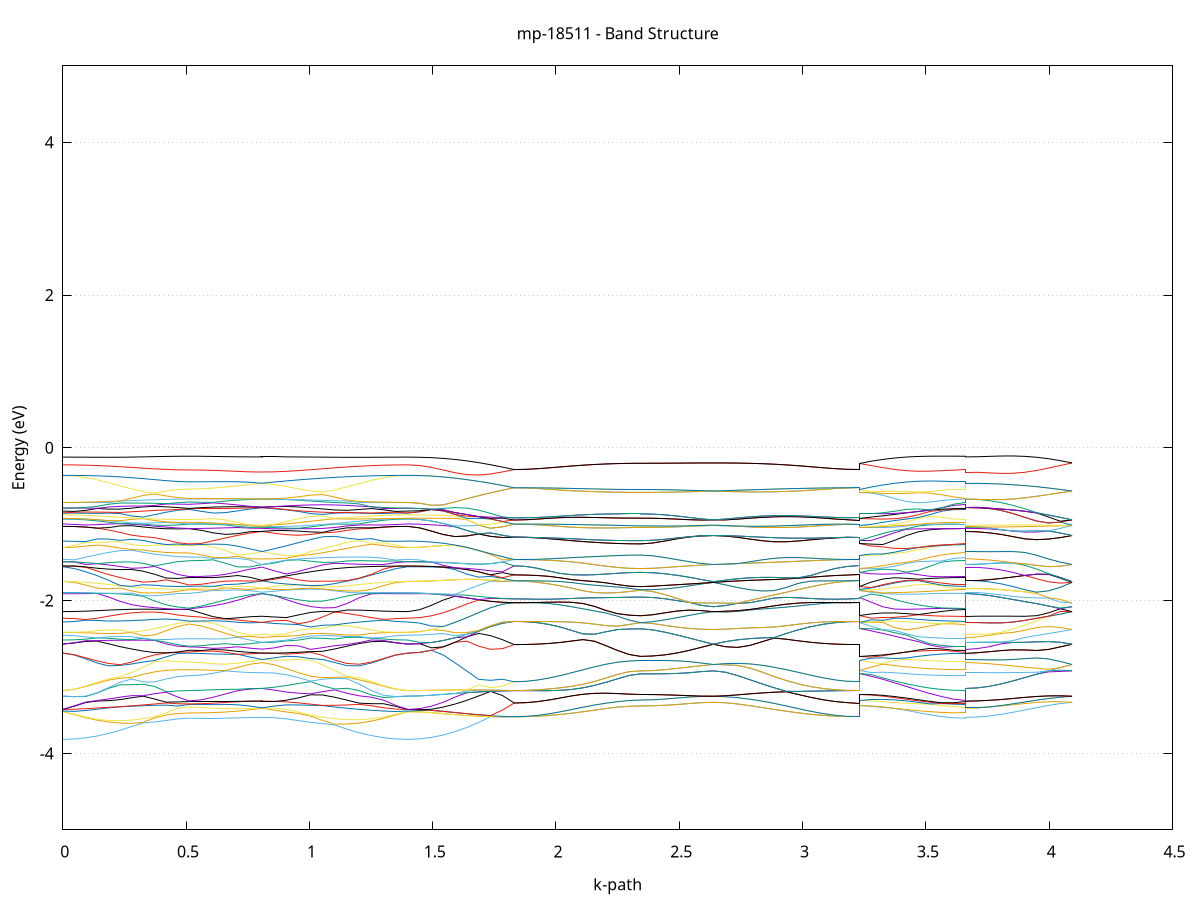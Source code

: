 set title 'mp-18511 - Band Structure'
set xlabel 'k-path'
set ylabel 'Energy (eV)'
set grid y
set yrange [-5:5]
set terminal png size 800,600
set output 'mp-18511_bands_gnuplot.png'
plot '-' using 1:2 with lines notitle, '-' using 1:2 with lines notitle, '-' using 1:2 with lines notitle, '-' using 1:2 with lines notitle, '-' using 1:2 with lines notitle, '-' using 1:2 with lines notitle, '-' using 1:2 with lines notitle, '-' using 1:2 with lines notitle, '-' using 1:2 with lines notitle, '-' using 1:2 with lines notitle, '-' using 1:2 with lines notitle, '-' using 1:2 with lines notitle, '-' using 1:2 with lines notitle, '-' using 1:2 with lines notitle, '-' using 1:2 with lines notitle, '-' using 1:2 with lines notitle, '-' using 1:2 with lines notitle, '-' using 1:2 with lines notitle, '-' using 1:2 with lines notitle, '-' using 1:2 with lines notitle, '-' using 1:2 with lines notitle, '-' using 1:2 with lines notitle, '-' using 1:2 with lines notitle, '-' using 1:2 with lines notitle, '-' using 1:2 with lines notitle, '-' using 1:2 with lines notitle, '-' using 1:2 with lines notitle, '-' using 1:2 with lines notitle, '-' using 1:2 with lines notitle, '-' using 1:2 with lines notitle, '-' using 1:2 with lines notitle, '-' using 1:2 with lines notitle, '-' using 1:2 with lines notitle, '-' using 1:2 with lines notitle, '-' using 1:2 with lines notitle, '-' using 1:2 with lines notitle, '-' using 1:2 with lines notitle, '-' using 1:2 with lines notitle, '-' using 1:2 with lines notitle, '-' using 1:2 with lines notitle, '-' using 1:2 with lines notitle, '-' using 1:2 with lines notitle, '-' using 1:2 with lines notitle, '-' using 1:2 with lines notitle, '-' using 1:2 with lines notitle, '-' using 1:2 with lines notitle, '-' using 1:2 with lines notitle, '-' using 1:2 with lines notitle, '-' using 1:2 with lines notitle, '-' using 1:2 with lines notitle, '-' using 1:2 with lines notitle, '-' using 1:2 with lines notitle, '-' using 1:2 with lines notitle, '-' using 1:2 with lines notitle, '-' using 1:2 with lines notitle, '-' using 1:2 with lines notitle, '-' using 1:2 with lines notitle, '-' using 1:2 with lines notitle, '-' using 1:2 with lines notitle, '-' using 1:2 with lines notitle, '-' using 1:2 with lines notitle, '-' using 1:2 with lines notitle, '-' using 1:2 with lines notitle, '-' using 1:2 with lines notitle, '-' using 1:2 with lines notitle, '-' using 1:2 with lines notitle, '-' using 1:2 with lines notitle, '-' using 1:2 with lines notitle, '-' using 1:2 with lines notitle, '-' using 1:2 with lines notitle, '-' using 1:2 with lines notitle, '-' using 1:2 with lines notitle, '-' using 1:2 with lines notitle, '-' using 1:2 with lines notitle, '-' using 1:2 with lines notitle, '-' using 1:2 with lines notitle, '-' using 1:2 with lines notitle, '-' using 1:2 with lines notitle, '-' using 1:2 with lines notitle, '-' using 1:2 with lines notitle, '-' using 1:2 with lines notitle, '-' using 1:2 with lines notitle, '-' using 1:2 with lines notitle, '-' using 1:2 with lines notitle, '-' using 1:2 with lines notitle, '-' using 1:2 with lines notitle, '-' using 1:2 with lines notitle, '-' using 1:2 with lines notitle, '-' using 1:2 with lines notitle, '-' using 1:2 with lines notitle, '-' using 1:2 with lines notitle, '-' using 1:2 with lines notitle, '-' using 1:2 with lines notitle, '-' using 1:2 with lines notitle, '-' using 1:2 with lines notitle, '-' using 1:2 with lines notitle, '-' using 1:2 with lines notitle, '-' using 1:2 with lines notitle, '-' using 1:2 with lines notitle, '-' using 1:2 with lines notitle, '-' using 1:2 with lines notitle, '-' using 1:2 with lines notitle, '-' using 1:2 with lines notitle, '-' using 1:2 with lines notitle, '-' using 1:2 with lines notitle, '-' using 1:2 with lines notitle, '-' using 1:2 with lines notitle, '-' using 1:2 with lines notitle, '-' using 1:2 with lines notitle, '-' using 1:2 with lines notitle, '-' using 1:2 with lines notitle, '-' using 1:2 with lines notitle, '-' using 1:2 with lines notitle, '-' using 1:2 with lines notitle, '-' using 1:2 with lines notitle, '-' using 1:2 with lines notitle, '-' using 1:2 with lines notitle, '-' using 1:2 with lines notitle, '-' using 1:2 with lines notitle, '-' using 1:2 with lines notitle, '-' using 1:2 with lines notitle, '-' using 1:2 with lines notitle, '-' using 1:2 with lines notitle, '-' using 1:2 with lines notitle, '-' using 1:2 with lines notitle, '-' using 1:2 with lines notitle, '-' using 1:2 with lines notitle, '-' using 1:2 with lines notitle, '-' using 1:2 with lines notitle, '-' using 1:2 with lines notitle, '-' using 1:2 with lines notitle, '-' using 1:2 with lines notitle, '-' using 1:2 with lines notitle, '-' using 1:2 with lines notitle, '-' using 1:2 with lines notitle, '-' using 1:2 with lines notitle, '-' using 1:2 with lines notitle, '-' using 1:2 with lines notitle, '-' using 1:2 with lines notitle, '-' using 1:2 with lines notitle, '-' using 1:2 with lines notitle, '-' using 1:2 with lines notitle, '-' using 1:2 with lines notitle, '-' using 1:2 with lines notitle, '-' using 1:2 with lines notitle, '-' using 1:2 with lines notitle, '-' using 1:2 with lines notitle, '-' using 1:2 with lines notitle, '-' using 1:2 with lines notitle, '-' using 1:2 with lines notitle, '-' using 1:2 with lines notitle, '-' using 1:2 with lines notitle, '-' using 1:2 with lines notitle, '-' using 1:2 with lines notitle, '-' using 1:2 with lines notitle, '-' using 1:2 with lines notitle, '-' using 1:2 with lines notitle, '-' using 1:2 with lines notitle, '-' using 1:2 with lines notitle, '-' using 1:2 with lines notitle
0.000000 -33.034614
0.046546 -33.034214
0.093093 -33.032914
0.139639 -33.030714
0.186185 -33.027814
0.232732 -33.024114
0.279278 -33.019914
0.325824 -33.015114
0.372371 -33.009914
0.418917 -33.004414
0.465463 -32.999114
0.512010 -32.995914
0.512010 -32.995914
0.561278 -32.995614
0.610546 -32.994814
0.659814 -32.993414
0.709083 -32.991614
0.758351 -32.989714
0.807619 -32.988414
0.807619 -32.988414
0.856887 -32.990714
0.906155 -32.995814
0.955423 -33.001614
1.004692 -33.007414
1.053960 -33.013014
1.103228 -33.018214
1.152496 -33.023014
1.201764 -33.027014
1.251032 -33.030314
1.300301 -33.032714
1.349569 -33.034114
1.398837 -33.034614
1.398837 -33.034614
1.446803 -33.034314
1.494769 -33.033314
1.542736 -33.031714
1.590702 -33.029514
1.638668 -33.026914
1.686634 -33.023714
1.734600 -33.020314
1.782567 -33.016614
1.830533 -33.012814
1.830533 -33.012814
1.877079 -33.012414
1.923626 -33.011314
1.970172 -33.009514
2.016718 -33.007014
2.063265 -33.003914
2.109811 -33.000414
2.156357 -32.996414
2.202904 -32.992114
2.249450 -32.987714
2.295996 -32.983514
2.342543 -32.981114
2.342543 -32.981114
2.391811 -32.980914
2.441079 -32.980214
2.490347 -32.979214
2.539615 -32.977814
2.588884 -32.976314
2.638152 -32.975414
2.638152 -32.975414
2.687420 -32.977014
2.736688 -32.980814
2.785956 -32.985314
2.835224 -32.990014
2.884493 -32.994714
2.933761 -32.999014
2.983029 -33.002914
3.032297 -33.006414
3.081565 -33.009114
3.130833 -33.011114
3.180102 -33.012414
3.229370 -33.012814
3.229370 -32.981114
3.277336 -32.983714
3.325302 -32.986214
3.373268 -32.988514
3.421235 -32.990614
3.469201 -32.992414
3.517167 -32.993914
3.565133 -32.995014
3.613099 -32.995614
3.661066 -32.995914
3.661066 -32.988414
3.709032 -32.988214
3.756998 -32.987614
3.804964 -32.986714
3.852931 -32.985414
3.900897 -32.983814
3.948863 -32.981914
3.996829 -32.979914
4.044796 -32.977714
4.092762 -32.975414
e
0.000000 -32.990814
0.046546 -32.990514
0.093093 -32.989614
0.139639 -32.988114
0.186185 -32.986114
0.232732 -32.983614
0.279278 -32.980814
0.325824 -32.977614
0.372371 -32.975114
0.418917 -32.980314
0.465463 -32.985414
0.512010 -32.988614
0.512010 -32.988614
0.561278 -32.988414
0.610546 -32.987714
0.659814 -32.986514
0.709083 -32.984814
0.758351 -32.982814
0.807619 -32.980514
0.807619 -32.980514
0.856887 -32.980614
0.906155 -32.978114
0.955423 -32.974914
1.004692 -32.973114
1.053960 -32.976314
1.103228 -32.979714
1.152496 -32.982814
1.201764 -32.985614
1.251032 -32.987814
1.300301 -32.989514
1.349569 -32.990514
1.398837 -32.990814
1.398837 -32.990814
1.446803 -32.991214
1.494769 -32.992114
1.542736 -32.993814
1.590702 -32.996014
1.638668 -32.998714
1.686634 -33.001814
1.734600 -33.005314
1.782567 -33.009014
1.830533 -33.012814
1.830533 -33.012814
1.877079 -33.012414
1.923626 -33.011314
1.970172 -33.009514
2.016718 -33.007014
2.063265 -33.003914
2.109811 -33.000414
2.156357 -32.996414
2.202904 -32.992114
2.249450 -32.987714
2.295996 -32.983514
2.342543 -32.981114
2.342543 -32.981114
2.391811 -32.980914
2.441079 -32.980214
2.490347 -32.979214
2.539615 -32.977814
2.588884 -32.976314
2.638152 -32.975414
2.638152 -32.975414
2.687420 -32.977014
2.736688 -32.980814
2.785956 -32.985314
2.835224 -32.990014
2.884493 -32.994714
2.933761 -32.999014
2.983029 -33.002914
3.032297 -33.006414
3.081565 -33.009114
3.130833 -33.011114
3.180102 -33.012414
3.229370 -33.012814
3.229370 -32.981114
3.277336 -32.978614
3.325302 -32.979214
3.373268 -32.981514
3.421235 -32.983514
3.469201 -32.985314
3.517167 -32.986714
3.565133 -32.987814
3.613099 -32.988414
3.661066 -32.988614
3.661066 -32.980514
3.709032 -32.980314
3.756998 -32.979714
3.804964 -32.978814
3.852931 -32.977614
3.900897 -32.976014
3.948863 -32.974314
3.996829 -32.972314
4.044796 -32.973214
4.092762 -32.975414
e
0.000000 -32.949714
0.046546 -32.950714
0.093093 -32.952514
0.139639 -32.955014
0.186185 -32.958014
0.232732 -32.961514
0.279278 -32.965614
0.325824 -32.970114
0.372371 -32.974314
0.418917 -32.971114
0.465463 -32.968214
0.512010 -32.967014
0.512010 -32.967014
0.561278 -32.966914
0.610546 -32.967114
0.659814 -32.968914
0.709083 -32.972514
0.758351 -32.976714
0.807619 -32.980414
0.807619 -32.980414
0.856887 -32.977814
0.906155 -32.974914
0.955423 -32.971914
1.004692 -32.970814
1.053960 -32.967614
1.103228 -32.964114
1.152496 -32.960814
1.201764 -32.957714
1.251032 -32.955014
1.300301 -32.952614
1.349569 -32.950714
1.398837 -32.949714
1.398837 -32.949714
1.446803 -32.949714
1.494769 -32.949614
1.542736 -32.949614
1.590702 -32.949514
1.638668 -32.949514
1.686634 -32.949414
1.734600 -32.949314
1.782567 -32.949214
1.830533 -32.949114
1.830533 -32.949114
1.877079 -32.949314
1.923626 -32.950014
1.970172 -32.951114
2.016718 -32.952814
2.063265 -32.954914
2.109811 -32.957614
2.156357 -32.960814
2.202904 -32.964314
2.249450 -32.968214
2.295996 -32.972014
2.342543 -32.974314
2.342543 -32.974314
2.391811 -32.974114
2.441079 -32.973514
2.490347 -32.972614
2.539615 -32.971314
2.588884 -32.969814
2.638152 -32.968014
2.638152 -32.968014
2.687420 -32.968414
2.736688 -32.966714
2.785956 -32.964314
2.835224 -32.961714
2.884493 -32.959214
2.933761 -32.956814
2.983029 -32.954614
3.032297 -32.952714
3.081565 -32.951114
3.130833 -32.950014
3.180102 -32.949314
3.229370 -32.949114
3.229370 -32.974314
3.277336 -32.976814
3.325302 -32.976114
3.373268 -32.973814
3.421235 -32.971714
3.469201 -32.970014
3.517167 -32.968614
3.565133 -32.967714
3.613099 -32.967114
3.661066 -32.967014
3.661066 -32.980414
3.709032 -32.980214
3.756998 -32.979614
3.804964 -32.978714
3.852931 -32.977514
3.900897 -32.975914
3.948863 -32.974214
3.996829 -32.972214
4.044796 -32.970214
4.092762 -32.968014
e
0.000000 -32.949614
0.046546 -32.950514
0.093093 -32.952114
0.139639 -32.953714
0.186185 -32.955514
0.232732 -32.957214
0.279278 -32.958914
0.325824 -32.960314
0.372371 -32.961514
0.418917 -32.962314
0.465463 -32.962614
0.512010 -32.962414
0.512010 -32.962414
0.561278 -32.963014
0.610546 -32.964214
0.659814 -32.964614
0.709083 -32.963914
0.758351 -32.963014
0.807619 -32.962514
0.807619 -32.962514
0.856887 -32.963314
0.906155 -32.965814
0.955423 -32.969014
1.004692 -32.968814
1.053960 -32.965614
1.103228 -32.962614
1.152496 -32.959714
1.201764 -32.957014
1.251032 -32.954614
1.300301 -32.952414
1.349569 -32.950714
1.398837 -32.949614
1.398837 -32.949614
1.446803 -32.949614
1.494769 -32.949514
1.542736 -32.949514
1.590702 -32.949514
1.638668 -32.949414
1.686634 -32.949314
1.734600 -32.949214
1.782567 -32.949114
1.830533 -32.949114
1.830533 -32.949114
1.877079 -32.949314
1.923626 -32.950014
1.970172 -32.951114
2.016718 -32.952814
2.063265 -32.954914
2.109811 -32.957614
2.156357 -32.960814
2.202904 -32.964314
2.249450 -32.968214
2.295996 -32.972014
2.342543 -32.974314
2.342543 -32.974314
2.391811 -32.974114
2.441079 -32.973514
2.490347 -32.972614
2.539615 -32.971314
2.588884 -32.969814
2.638152 -32.968014
2.638152 -32.968014
2.687420 -32.968414
2.736688 -32.966714
2.785956 -32.964314
2.835224 -32.961714
2.884493 -32.959214
2.933761 -32.956814
2.983029 -32.954614
3.032297 -32.952714
3.081565 -32.951114
3.130833 -32.950014
3.180102 -32.949314
3.229370 -32.949114
3.229370 -32.974314
3.277336 -32.971814
3.325302 -32.969314
3.373268 -32.967114
3.421235 -32.965014
3.469201 -32.963214
3.517167 -32.961814
3.565133 -32.962214
3.613099 -32.962414
3.661066 -32.962414
3.661066 -32.962514
3.709032 -32.962714
3.756998 -32.963214
3.804964 -32.964214
3.852931 -32.965514
3.900897 -32.967114
3.948863 -32.969014
3.996829 -32.971014
4.044796 -32.970114
4.092762 -32.968014
e
0.000000 -32.948714
0.046546 -32.948114
0.093093 -32.947514
0.139639 -32.947314
0.186185 -32.947514
0.232732 -32.948314
0.279278 -32.949514
0.325824 -32.951314
0.372371 -32.953414
0.418917 -32.955914
0.465463 -32.958414
0.512010 -32.959814
0.512010 -32.959814
0.561278 -32.959714
0.610546 -32.959314
0.659814 -32.958714
0.709083 -32.957814
0.758351 -32.956714
0.807619 -32.955614
0.807619 -32.955614
0.856887 -32.956014
0.906155 -32.955214
0.955423 -32.953814
1.004692 -32.952214
1.053960 -32.950714
1.103228 -32.949414
1.152496 -32.948414
1.201764 -32.947714
1.251032 -32.947314
1.300301 -32.947414
1.349569 -32.948014
1.398837 -32.948714
1.398837 -32.948714
1.446803 -32.948714
1.494769 -32.948714
1.542736 -32.948714
1.590702 -32.948814
1.638668 -32.948814
1.686634 -32.948914
1.734600 -32.949014
1.782567 -32.949114
1.830533 -32.949114
1.830533 -32.949114
1.877079 -32.949314
1.923626 -32.949814
1.970172 -32.950514
2.016718 -32.951314
2.063265 -32.952314
2.109811 -32.953314
2.156357 -32.954214
2.202904 -32.954914
2.249450 -32.955514
2.295996 -32.955914
2.342543 -32.956014
2.342543 -32.956014
2.391811 -32.956414
2.441079 -32.957614
2.490347 -32.959614
2.539615 -32.962314
2.588884 -32.965314
2.638152 -32.967914
2.638152 -32.967914
2.687420 -32.966014
2.736688 -32.963914
2.785956 -32.961714
2.835224 -32.959614
2.884493 -32.957414
2.933761 -32.955414
2.983029 -32.953614
3.032297 -32.952114
3.081565 -32.950814
3.130833 -32.949914
3.180102 -32.949314
3.229370 -32.949114
3.229370 -32.956014
3.277336 -32.957214
3.325302 -32.958414
3.373268 -32.959514
3.421235 -32.960414
3.469201 -32.961214
3.517167 -32.961814
3.565133 -32.960714
3.613099 -32.960114
3.661066 -32.959814
3.661066 -32.955614
3.709032 -32.955814
3.756998 -32.956314
3.804964 -32.957314
3.852931 -32.958514
3.900897 -32.960014
3.948863 -32.961814
3.996829 -32.963814
4.044796 -32.965914
4.092762 -32.967914
e
0.000000 -32.948614
0.046546 -32.948014
0.093093 -32.947414
0.139639 -32.947214
0.186185 -32.947314
0.232732 -32.947514
0.279278 -32.947814
0.325824 -32.948114
0.372371 -32.948414
0.418917 -32.948714
0.465463 -32.948914
0.512010 -32.948914
0.512010 -32.948914
0.561278 -32.949114
0.610546 -32.949714
0.659814 -32.950714
0.709083 -32.952114
0.758351 -32.953914
0.807619 -32.955514
0.807619 -32.955514
0.856887 -32.954314
0.906155 -32.952914
0.955423 -32.951614
1.004692 -32.950414
1.053960 -32.949214
1.103228 -32.948314
1.152496 -32.947614
1.201764 -32.947214
1.251032 -32.947114
1.300301 -32.947414
1.349569 -32.948014
1.398837 -32.948614
1.398837 -32.948614
1.446803 -32.948614
1.494769 -32.948614
1.542736 -32.948614
1.590702 -32.948714
1.638668 -32.948714
1.686634 -32.948814
1.734600 -32.948914
1.782567 -32.949014
1.830533 -32.949114
1.830533 -32.949114
1.877079 -32.949314
1.923626 -32.949814
1.970172 -32.950514
2.016718 -32.951314
2.063265 -32.952314
2.109811 -32.953314
2.156357 -32.954214
2.202904 -32.954914
2.249450 -32.955514
2.295996 -32.955914
2.342543 -32.956014
2.342543 -32.956014
2.391811 -32.956414
2.441079 -32.957614
2.490347 -32.959614
2.539615 -32.962314
2.588884 -32.965314
2.638152 -32.967914
2.638152 -32.967914
2.687420 -32.966014
2.736688 -32.963914
2.785956 -32.961714
2.835224 -32.959614
2.884493 -32.957414
2.933761 -32.955414
2.983029 -32.953614
3.032297 -32.952114
3.081565 -32.950814
3.130833 -32.949914
3.180102 -32.949314
3.229370 -32.949114
3.229370 -32.956014
3.277336 -32.954814
3.325302 -32.953614
3.373268 -32.952514
3.421235 -32.951514
3.469201 -32.950614
3.517167 -32.949914
3.565133 -32.949414
3.613099 -32.949014
3.661066 -32.948914
3.661066 -32.955514
3.709032 -32.955714
3.756998 -32.956214
3.804964 -32.957214
3.852931 -32.958414
3.900897 -32.959914
3.948863 -32.961714
3.996829 -32.963714
4.044796 -32.965814
4.092762 -32.967914
e
0.000000 -21.469014
0.046546 -21.469014
0.093093 -21.469014
0.139639 -21.468914
0.186185 -21.468614
0.232732 -21.467714
0.279278 -21.466314
0.325824 -21.464314
0.372371 -21.461814
0.418917 -21.459314
0.465463 -21.457414
0.512010 -21.456714
0.512010 -21.456714
0.561278 -21.455714
0.610546 -21.453314
0.659814 -21.449314
0.709083 -21.443914
0.758351 -21.437314
0.807619 -21.429714
0.807619 -21.429714
0.856887 -21.437614
0.906155 -21.445114
0.955423 -21.451814
1.004692 -21.457514
1.053960 -21.461714
1.103228 -21.465014
1.152496 -21.467114
1.201764 -21.468314
1.251032 -21.468914
1.300301 -21.469014
1.349569 -21.469014
1.398837 -21.469014
1.398837 -21.469014
1.446803 -21.468914
1.494769 -21.468114
1.542736 -21.467114
1.590702 -21.465714
1.638668 -21.463914
1.686634 -21.461814
1.734600 -21.459614
1.782567 -21.457114
1.830533 -21.454514
1.830533 -21.454514
1.877079 -21.454614
1.923626 -21.454914
1.970172 -21.455214
2.016718 -21.455214
2.063265 -21.454714
2.109811 -21.453714
2.156357 -21.452114
2.202904 -21.450014
2.249450 -21.447814
2.295996 -21.446014
2.342543 -21.445314
2.342543 -21.445314
2.391811 -21.444414
2.441079 -21.441714
2.490347 -21.437414
2.539615 -21.431614
2.588884 -21.424414
2.638152 -21.416214
2.638152 -21.416214
2.687420 -21.424714
2.736688 -21.432614
2.785956 -21.439514
2.835224 -21.445214
2.884493 -21.449514
2.933761 -21.452514
2.983029 -21.454314
3.032297 -21.455114
3.081565 -21.455214
3.130833 -21.455014
3.180102 -21.454614
3.229370 -21.454514
3.229370 -21.445314
3.277336 -21.448014
3.325302 -21.450314
3.373268 -21.452214
3.421235 -21.453714
3.469201 -21.454814
3.517167 -21.455714
3.565133 -21.456314
3.613099 -21.456514
3.661066 -21.456714
3.661066 -21.429714
3.709032 -21.429514
3.756998 -21.429214
3.804964 -21.428614
3.852931 -21.427514
3.900897 -21.426114
3.948863 -21.424314
3.996829 -21.422014
4.044796 -21.419314
4.092762 -21.416214
e
0.000000 -21.440014
0.046546 -21.440114
0.093093 -21.440014
0.139639 -21.439514
0.186185 -21.438814
0.232732 -21.437514
0.279278 -21.435414
0.325824 -21.432814
0.372371 -21.429814
0.418917 -21.426814
0.465463 -21.424514
0.512010 -21.423714
0.512010 -21.423714
0.561278 -21.422614
0.610546 -21.419414
0.659814 -21.414314
0.709083 -21.414414
0.758351 -21.421814
0.807619 -21.429714
0.807619 -21.429714
0.856887 -21.421414
0.906155 -21.412614
0.955423 -21.417114
1.004692 -21.424014
1.053960 -21.429514
1.103228 -21.433714
1.152496 -21.436614
1.201764 -21.438514
1.251032 -21.439414
1.300301 -21.439914
1.349569 -21.440014
1.398837 -21.440014
1.398837 -21.440014
1.446803 -21.440214
1.494769 -21.440914
1.542736 -21.441914
1.590702 -21.443514
1.638668 -21.445314
1.686634 -21.447514
1.734600 -21.449814
1.782567 -21.452014
1.830533 -21.454514
1.830533 -21.454514
1.877079 -21.454614
1.923626 -21.454914
1.970172 -21.455214
2.016718 -21.455214
2.063265 -21.454714
2.109811 -21.453714
2.156357 -21.452114
2.202904 -21.450014
2.249450 -21.447814
2.295996 -21.446014
2.342543 -21.445314
2.342543 -21.445314
2.391811 -21.444414
2.441079 -21.441714
2.490347 -21.437414
2.539615 -21.431614
2.588884 -21.424414
2.638152 -21.416214
2.638152 -21.416214
2.687420 -21.424714
2.736688 -21.432614
2.785956 -21.439514
2.835224 -21.445214
2.884493 -21.449514
2.933761 -21.452514
2.983029 -21.454314
3.032297 -21.455114
3.081565 -21.455214
3.130833 -21.455014
3.180102 -21.454614
3.229370 -21.454514
3.229370 -21.445314
3.277336 -21.442314
3.325302 -21.439114
3.373268 -21.435814
3.421235 -21.432714
3.469201 -21.429714
3.517167 -21.427214
3.565133 -21.425314
3.613099 -21.424014
3.661066 -21.423714
3.661066 -21.429714
3.709032 -21.429514
3.756998 -21.429214
3.804964 -21.428614
3.852931 -21.427514
3.900897 -21.426114
3.948863 -21.424314
3.996829 -21.422014
4.044796 -21.419314
4.092762 -21.416214
e
0.000000 -21.349814
0.046546 -21.350614
0.093093 -21.352814
0.139639 -21.356614
0.186185 -21.361614
0.232732 -21.367614
0.279278 -21.374314
0.325824 -21.381214
0.372371 -21.387714
0.418917 -21.393314
0.465463 -21.397214
0.512010 -21.398714
0.512010 -21.398714
0.561278 -21.399814
0.610546 -21.403014
0.659814 -21.408014
0.709083 -21.407514
0.758351 -21.399314
0.807619 -21.390014
0.807619 -21.390014
0.856887 -21.399714
0.906155 -21.408814
0.955423 -21.403614
1.004692 -21.394614
1.053960 -21.385714
1.103228 -21.377414
1.152496 -21.369714
1.201764 -21.362914
1.251032 -21.357414
1.300301 -21.353214
1.349569 -21.350614
1.398837 -21.349814
1.398837 -21.349814
1.446803 -21.349514
1.494769 -21.348514
1.542736 -21.347014
1.590702 -21.345014
1.638668 -21.342514
1.686634 -21.339314
1.734600 -21.335714
1.782567 -21.331614
1.830533 -21.327114
1.830533 -21.327114
1.877079 -21.328014
1.923626 -21.330814
1.970172 -21.335314
2.016718 -21.341114
2.063265 -21.348014
2.109811 -21.355614
2.156357 -21.363314
2.202904 -21.370614
2.249450 -21.376714
2.295996 -21.380914
2.342543 -21.382414
2.342543 -21.382414
2.391811 -21.383614
2.441079 -21.387114
2.490347 -21.392614
2.539615 -21.399614
2.588884 -21.407714
2.638152 -21.416214
2.638152 -21.416214
2.687420 -21.407414
2.736688 -21.397914
2.785956 -21.388114
2.835224 -21.378214
2.884493 -21.368514
2.933761 -21.359114
2.983029 -21.350514
3.032297 -21.342714
3.081565 -21.336214
3.130833 -21.331314
3.180102 -21.328114
3.229370 -21.327114
3.229370 -21.382414
3.277336 -21.386014
3.325302 -21.389214
3.373268 -21.391914
3.421235 -21.394214
3.469201 -21.395814
3.517167 -21.397114
3.565133 -21.398014
3.613099 -21.398414
3.661066 -21.398714
3.661066 -21.390014
3.709032 -21.390514
3.756998 -21.392014
3.804964 -21.394514
3.852931 -21.397614
3.900897 -21.401114
3.948863 -21.405014
3.996829 -21.409014
4.044796 -21.412814
4.092762 -21.416214
e
0.000000 -21.292614
0.046546 -21.293514
0.093093 -21.296414
0.139639 -21.301014
0.186185 -21.307114
0.232732 -21.314514
0.279278 -21.322614
0.325824 -21.330914
0.372371 -21.339014
0.418917 -21.345714
0.465463 -21.350414
0.512010 -21.352114
0.512010 -21.352114
0.561278 -21.353414
0.610546 -21.357314
0.659814 -21.363414
0.709083 -21.371314
0.758351 -21.380414
0.807619 -21.390014
0.807619 -21.390014
0.856887 -21.379914
0.906155 -21.369214
0.955423 -21.358314
1.004692 -21.347414
1.053960 -21.336814
1.103228 -21.326614
1.152496 -21.317214
1.201764 -21.308814
1.251032 -21.302014
1.300301 -21.296814
1.349569 -21.293714
1.398837 -21.292614
1.398837 -21.292614
1.446803 -21.293214
1.494769 -21.295314
1.542736 -21.298514
1.590702 -21.302514
1.638668 -21.307114
1.686634 -21.312114
1.734600 -21.317314
1.782567 -21.322314
1.830533 -21.327114
1.830533 -21.327114
1.877079 -21.328014
1.923626 -21.330814
1.970172 -21.335314
2.016718 -21.341114
2.063265 -21.348014
2.109811 -21.355614
2.156357 -21.363314
2.202904 -21.370614
2.249450 -21.376714
2.295996 -21.380914
2.342543 -21.382414
2.342543 -21.382414
2.391811 -21.383614
2.441079 -21.387114
2.490347 -21.392614
2.539615 -21.399614
2.588884 -21.407714
2.638152 -21.416214
2.638152 -21.416214
2.687420 -21.407414
2.736688 -21.397914
2.785956 -21.388114
2.835224 -21.378214
2.884493 -21.368514
2.933761 -21.359114
2.983029 -21.350514
3.032297 -21.342714
3.081565 -21.336214
3.130833 -21.331314
3.180102 -21.328114
3.229370 -21.327114
3.229370 -21.382414
3.277336 -21.378314
3.325302 -21.374014
3.373268 -21.369514
3.421235 -21.365014
3.469201 -21.360814
3.517167 -21.357214
3.565133 -21.354414
3.613099 -21.352714
3.661066 -21.352114
3.661066 -21.390014
3.709032 -21.390514
3.756998 -21.392014
3.804964 -21.394514
3.852931 -21.397614
3.900897 -21.401114
3.948863 -21.405014
3.996829 -21.409014
4.044796 -21.412814
4.092762 -21.416214
e
0.000000 -20.771814
0.046546 -20.770414
0.093093 -20.766214
0.139639 -20.759514
0.186185 -20.750214
0.232732 -20.738714
0.279278 -20.725314
0.325824 -20.710314
0.372371 -20.694314
0.418917 -20.701314
0.465463 -20.706314
0.512010 -20.708014
0.512010 -20.708014
0.561278 -20.710514
0.610546 -20.716414
0.659814 -20.723114
0.709083 -20.728814
0.758351 -20.732614
0.807619 -20.734014
0.807619 -20.734014
0.856887 -20.732514
0.906155 -20.728314
0.955423 -20.721714
1.004692 -20.714014
1.053960 -20.712014
1.103228 -20.722014
1.152496 -20.735414
1.201764 -20.747714
1.251032 -20.758014
1.300301 -20.765614
1.349569 -20.770214
1.398837 -20.771814
1.398837 -20.771814
1.446803 -20.769514
1.494769 -20.762814
1.542736 -20.752014
1.590702 -20.737814
1.638668 -20.720214
1.686634 -20.700614
1.734600 -20.679114
1.782567 -20.656914
1.830533 -20.634414
1.830533 -20.634414
1.877079 -20.643314
1.923626 -20.656114
1.970172 -20.669114
2.016718 -20.681814
2.063265 -20.694014
2.109811 -20.705114
2.156357 -20.715014
2.202904 -20.723314
2.249450 -20.729414
2.295996 -20.733314
2.342543 -20.734614
2.342543 -20.734614
2.391811 -20.735314
2.441079 -20.737414
2.490347 -20.740114
2.539615 -20.743014
2.588884 -20.745114
2.638152 -20.746014
2.638152 -20.746014
2.687420 -20.745014
2.736688 -20.742014
2.785956 -20.736714
2.835224 -20.729414
2.884493 -20.720414
2.933761 -20.709614
2.983029 -20.697714
3.032297 -20.684914
3.081565 -20.671414
3.130833 -20.657714
3.180102 -20.644114
3.229370 -20.634414
3.229370 -20.734614
3.277336 -20.736614
3.325302 -20.736114
3.373268 -20.733414
3.421235 -20.729014
3.469201 -20.723414
3.517167 -20.717714
3.565133 -20.712714
3.613099 -20.709214
3.661066 -20.708014
3.661066 -20.734014
3.709032 -20.735214
3.756998 -20.738714
3.804964 -20.743614
3.852931 -20.748714
3.900897 -20.753014
3.948863 -20.755514
3.996829 -20.755514
4.044796 -20.752414
4.092762 -20.746014
e
0.000000 -20.593214
0.046546 -20.597614
0.093093 -20.608914
0.139639 -20.623414
0.186185 -20.639114
0.232732 -20.654614
0.279278 -20.669314
0.325824 -20.682314
0.372371 -20.693114
0.418917 -20.677614
0.465463 -20.661214
0.512010 -20.650114
0.512010 -20.650114
0.561278 -20.647414
0.610546 -20.641114
0.659814 -20.634214
0.709083 -20.628314
0.758351 -20.623814
0.807619 -20.621014
0.807619 -20.621014
0.856887 -20.629314
0.906155 -20.643814
0.955423 -20.660214
1.004692 -20.675414
1.053960 -20.682314
1.103228 -20.674314
1.152496 -20.659814
1.201764 -20.643214
1.251032 -20.626314
1.300301 -20.610514
1.349569 -20.598114
1.398837 -20.593214
1.398837 -20.593214
1.446803 -20.594614
1.494769 -20.598514
1.542736 -20.604314
1.590702 -20.611114
1.638668 -20.617614
1.686634 -20.623014
1.734600 -20.626314
1.782567 -20.626814
1.830533 -20.634414
1.830533 -20.634414
1.877079 -20.643314
1.923626 -20.656114
1.970172 -20.669114
2.016718 -20.681814
2.063265 -20.694014
2.109811 -20.705114
2.156357 -20.715014
2.202904 -20.723214
2.249450 -20.729414
2.295996 -20.733314
2.342543 -20.734614
2.342543 -20.734614
2.391811 -20.735314
2.441079 -20.737414
2.490347 -20.740114
2.539615 -20.743014
2.588884 -20.745114
2.638152 -20.746014
2.638152 -20.746014
2.687420 -20.745014
2.736688 -20.742014
2.785956 -20.736714
2.835224 -20.729414
2.884493 -20.720414
2.933761 -20.709614
2.983029 -20.697714
3.032297 -20.684914
3.081565 -20.671414
3.130833 -20.657714
3.180102 -20.644114
3.229370 -20.634414
3.229370 -20.734614
3.277336 -20.729814
3.325302 -20.722414
3.373268 -20.712614
3.421235 -20.700914
3.469201 -20.687914
3.517167 -20.674714
3.565133 -20.662514
3.613099 -20.653514
3.661066 -20.650114
3.661066 -20.621014
3.709032 -20.625114
3.756998 -20.636414
3.804964 -20.652614
3.852931 -20.671014
3.900897 -20.689814
3.948863 -20.707514
3.996829 -20.723214
4.044796 -20.736214
4.092762 -20.746014
e
0.000000 -20.593114
0.046546 -20.592814
0.093093 -20.592114
0.139639 -20.591214
0.186185 -20.590714
0.232732 -20.591214
0.279278 -20.592814
0.325824 -20.596314
0.372371 -20.602514
0.418917 -20.612914
0.465463 -20.626114
0.512010 -20.636314
0.512010 -20.636314
0.561278 -20.635614
0.610546 -20.633714
0.659814 -20.630514
0.709083 -20.626314
0.758351 -20.621214
0.807619 -20.615414
0.807619 -20.615414
0.856887 -20.614514
0.906155 -20.609314
0.955423 -20.602314
1.004692 -20.593814
1.053960 -20.590314
1.103228 -20.588814
1.152496 -20.588614
1.201764 -20.589314
1.251032 -20.590614
1.300301 -20.591914
1.349569 -20.592814
1.398837 -20.593114
1.398837 -20.593114
1.446803 -20.594514
1.494769 -20.598414
1.542736 -20.604214
1.590702 -20.611014
1.638668 -20.617514
1.686634 -20.622914
1.734600 -20.626214
1.782567 -20.626714
1.830533 -20.624114
1.830533 -20.624114
1.877079 -20.622914
1.923626 -20.619514
1.970172 -20.614114
2.016718 -20.607214
2.063265 -20.599514
2.109811 -20.591514
2.156357 -20.583814
2.202904 -20.577114
2.249450 -20.571814
2.295996 -20.568414
2.342543 -20.567214
2.342543 -20.567214
2.391811 -20.566414
2.441079 -20.564514
2.490347 -20.561714
2.539615 -20.558614
2.588884 -20.555714
2.638152 -20.553414
2.638152 -20.553414
2.687420 -20.555914
2.736688 -20.559614
2.785956 -20.564714
2.835224 -20.571314
2.884493 -20.579114
2.933761 -20.587714
2.983029 -20.596714
3.032297 -20.605414
3.081565 -20.613014
3.130833 -20.619014
3.180102 -20.622814
3.229370 -20.624114
3.229370 -20.567214
3.277336 -20.575314
3.325302 -20.583014
3.373268 -20.596314
3.421235 -20.608014
3.469201 -20.617814
3.517167 -20.625714
3.565133 -20.631514
3.613099 -20.635014
3.661066 -20.636314
3.661066 -20.615414
3.709032 -20.614614
3.756998 -20.612414
3.804964 -20.608914
3.852931 -20.603514
3.900897 -20.596714
3.948863 -20.588114
3.996829 -20.578014
4.044796 -20.566414
4.092762 -20.553414
e
0.000000 -20.530414
0.046546 -20.531514
0.093093 -20.535114
0.139639 -20.540914
0.186185 -20.548714
0.232732 -20.558214
0.279278 -20.568714
0.325824 -20.579614
0.372371 -20.589514
0.418917 -20.596014
0.465463 -20.599414
0.512010 -20.600614
0.512010 -20.600614
0.561278 -20.600714
0.610546 -20.601014
0.659814 -20.601914
0.709083 -20.604014
0.758351 -20.608414
0.807619 -20.615314
0.807619 -20.615314
0.856887 -20.609214
0.906155 -20.603314
0.955423 -20.597914
1.004692 -20.593514
1.053960 -20.583814
1.103228 -20.572914
1.152496 -20.561914
1.201764 -20.551614
1.251032 -20.542714
1.300301 -20.535914
1.349569 -20.531714
1.398837 -20.530414
1.398837 -20.530414
1.446803 -20.533414
1.494769 -20.541814
1.542736 -20.554314
1.590702 -20.568814
1.638668 -20.583714
1.686634 -20.597614
1.734600 -20.609414
1.782567 -20.618314
1.830533 -20.624114
1.830533 -20.624114
1.877079 -20.622914
1.923626 -20.619514
1.970172 -20.614114
2.016718 -20.607214
2.063265 -20.599514
2.109811 -20.591514
2.156357 -20.583814
2.202904 -20.577114
2.249450 -20.571814
2.295996 -20.568414
2.342543 -20.567214
2.342543 -20.567214
2.391811 -20.566414
2.441079 -20.564514
2.490347 -20.561714
2.539615 -20.558614
2.588884 -20.555714
2.638152 -20.553414
2.638152 -20.553414
2.687420 -20.555914
2.736688 -20.559614
2.785956 -20.564714
2.835224 -20.571314
2.884493 -20.579114
2.933761 -20.587714
2.983029 -20.596714
3.032297 -20.605414
3.081565 -20.613014
3.130833 -20.619014
3.180102 -20.622814
3.229370 -20.624114
3.229370 -20.567214
3.277336 -20.568414
3.325302 -20.581514
3.373268 -20.586014
3.421235 -20.589314
3.469201 -20.591814
3.517167 -20.594314
3.565133 -20.596914
3.613099 -20.599414
3.661066 -20.600614
3.661066 -20.615314
3.709032 -20.614514
3.756998 -20.612314
3.804964 -20.608814
3.852931 -20.603414
3.900897 -20.596614
3.948863 -20.588014
3.996829 -20.577914
4.044796 -20.566314
4.092762 -20.553414
e
0.000000 -20.530314
0.046546 -20.529114
0.093093 -20.525414
0.139639 -20.519814
0.186185 -20.512714
0.232732 -20.504214
0.279278 -20.495014
0.325824 -20.485814
0.372371 -20.477114
0.418917 -20.469914
0.465463 -20.464914
0.512010 -20.463114
0.512010 -20.463114
0.561278 -20.463014
0.610546 -20.462514
0.659814 -20.461114
0.709083 -20.458514
0.758351 -20.454614
0.807619 -20.450714
0.807619 -20.450714
0.856887 -20.454814
0.906155 -20.460314
0.955423 -20.467114
1.004692 -20.474814
1.053960 -20.483214
1.103228 -20.492114
1.152496 -20.501314
1.201764 -20.510114
1.251032 -20.518114
1.300301 -20.524614
1.349569 -20.528814
1.398837 -20.530314
1.398837 -20.530314
1.446803 -20.533314
1.494769 -20.541714
1.542736 -20.554214
1.590702 -20.568714
1.638668 -20.583614
1.686634 -20.597514
1.734600 -20.609314
1.782567 -20.618214
1.830533 -20.624014
1.830533 -20.624014
1.877079 -20.615614
1.923626 -20.604014
1.970172 -20.593114
2.016718 -20.583314
2.063265 -20.574714
2.109811 -20.567614
2.156357 -20.561914
2.202904 -20.557714
2.249450 -20.554914
2.295996 -20.553314
2.342543 -20.552814
2.342543 -20.552814
2.391811 -20.552614
2.441079 -20.552314
2.490347 -20.551914
2.539615 -20.551714
2.588884 -20.552114
2.638152 -20.553314
2.638152 -20.553314
2.687420 -20.552114
2.736688 -20.552114
2.785956 -20.553314
2.835224 -20.555814
2.884493 -20.559914
2.933761 -20.565414
2.983029 -20.572514
3.032297 -20.581214
3.081565 -20.591314
3.130833 -20.602714
3.180102 -20.614914
3.229370 -20.624014
3.229370 -20.552814
3.277336 -20.557014
3.325302 -20.544914
3.373268 -20.531214
3.421235 -20.516314
3.469201 -20.501114
3.517167 -20.486714
3.565133 -20.474514
3.613099 -20.466114
3.661066 -20.463114
3.661066 -20.450714
3.709032 -20.452814
3.756998 -20.458814
3.804964 -20.468314
3.852931 -20.480414
3.900897 -20.494314
3.948863 -20.509214
3.996829 -20.524514
4.044796 -20.539414
4.092762 -20.553314
e
0.000000 -20.515114
0.046546 -20.511414
0.093093 -20.502014
0.139639 -20.490514
0.186185 -20.479014
0.232732 -20.468814
0.279278 -20.460414
0.325824 -20.453914
0.372371 -20.449314
0.418917 -20.446514
0.465463 -20.445114
0.512010 -20.444814
0.512010 -20.444814
0.561278 -20.444714
0.610546 -20.444814
0.659814 -20.445114
0.709083 -20.446014
0.758351 -20.447814
0.807619 -20.450614
0.807619 -20.450614
0.856887 -20.447914
0.906155 -20.446914
0.955423 -20.447714
1.004692 -20.449914
1.053960 -20.453614
1.103228 -20.459314
1.152496 -20.467214
1.201764 -20.477014
1.251032 -20.488614
1.300301 -20.500714
1.349569 -20.510914
1.398837 -20.515114
1.398837 -20.515114
1.446803 -20.516814
1.494769 -20.521814
1.542736 -20.530014
1.590702 -20.541314
1.638668 -20.555614
1.686634 -20.572514
1.734600 -20.591714
1.782567 -20.612514
1.830533 -20.624014
1.830533 -20.624014
1.877079 -20.615614
1.923626 -20.604014
1.970172 -20.593114
2.016718 -20.583314
2.063265 -20.574714
2.109811 -20.567614
2.156357 -20.561914
2.202904 -20.557714
2.249450 -20.554914
2.295996 -20.553314
2.342543 -20.552814
2.342543 -20.552814
2.391811 -20.552614
2.441079 -20.552314
2.490347 -20.551914
2.539615 -20.551714
2.588884 -20.552114
2.638152 -20.553314
2.638152 -20.553314
2.687420 -20.552114
2.736688 -20.552114
2.785956 -20.553314
2.835224 -20.555814
2.884493 -20.559914
2.933761 -20.565414
2.983029 -20.572514
3.032297 -20.581214
3.081565 -20.591314
3.130833 -20.602714
3.180102 -20.614914
3.229370 -20.624014
3.229370 -20.552814
3.277336 -20.536514
3.325302 -20.519814
3.373268 -20.503414
3.421235 -20.487814
3.469201 -20.473614
3.517167 -20.461614
3.565133 -20.452414
3.613099 -20.446614
3.661066 -20.444814
3.661066 -20.450614
3.709032 -20.452714
3.756998 -20.458814
3.804964 -20.468314
3.852931 -20.480314
3.900897 -20.494214
3.948863 -20.509114
3.996829 -20.524414
4.044796 -20.539314
4.092762 -20.553314
e
0.000000 -20.231214
0.046546 -20.231814
0.093093 -20.233914
0.139639 -20.237814
0.186185 -20.243514
0.232732 -20.250714
0.279278 -20.258914
0.325824 -20.267314
0.372371 -20.275114
0.418917 -20.281514
0.465463 -20.285614
0.512010 -20.287114
0.512010 -20.287114
0.561278 -20.292614
0.610546 -20.306214
0.659814 -20.322114
0.709083 -20.336614
0.758351 -20.346914
0.807619 -20.350614
0.807619 -20.350614
0.856887 -20.346814
0.906155 -20.336514
0.955423 -20.321714
1.004692 -20.304614
1.053960 -20.287214
1.103228 -20.271014
1.152496 -20.257214
1.201764 -20.246414
1.251032 -20.239014
1.300301 -20.234314
1.349569 -20.231914
1.398837 -20.231214
1.398837 -20.231214
1.446803 -20.231314
1.494769 -20.231214
1.542736 -20.231214
1.590702 -20.230814
1.638668 -20.229914
1.686634 -20.228414
1.734600 -20.226014
1.782567 -20.222714
1.830533 -20.218414
1.830533 -20.218414
1.877079 -20.217314
1.923626 -20.214014
1.970172 -20.208614
2.016718 -20.201514
2.063265 -20.193314
2.109811 -20.184714
2.156357 -20.176314
2.202904 -20.169014
2.249450 -20.163414
2.295996 -20.159814
2.342543 -20.158714
2.342543 -20.158714
2.391811 -20.158314
2.441079 -20.157514
2.490347 -20.156314
2.539615 -20.154914
2.588884 -20.153914
2.638152 -20.153414
2.638152 -20.153414
2.687420 -20.154014
2.736688 -20.156114
2.785956 -20.159914
2.835224 -20.165614
2.884493 -20.173014
2.933761 -20.181614
2.983029 -20.190814
3.032297 -20.199714
3.081565 -20.207514
3.130833 -20.213514
3.180102 -20.217214
3.229370 -20.218414
3.229370 -20.158714
3.277336 -20.172714
3.325302 -20.189114
3.373268 -20.207114
3.421235 -20.225814
3.469201 -20.244114
3.517167 -20.260814
3.565133 -20.274614
3.613099 -20.283814
3.661066 -20.287114
3.661066 -20.350614
3.709032 -20.345214
3.756998 -20.330414
3.804964 -20.308714
3.852931 -20.282914
3.900897 -20.255214
3.948863 -20.227414
3.996829 -20.200614
4.044796 -20.175714
4.092762 -20.153414
e
0.000000 -20.173614
0.046546 -20.172314
0.093093 -20.168814
0.139639 -20.163814
0.186185 -20.160014
0.232732 -20.161114
0.279278 -20.166014
0.325824 -20.171714
0.372371 -20.176714
0.418917 -20.180314
0.465463 -20.182414
0.512010 -20.183114
0.512010 -20.183114
0.561278 -20.177614
0.610546 -20.164414
0.659814 -20.148714
0.709083 -20.134614
0.758351 -20.125414
0.807619 -20.122714
0.807619 -20.122714
0.856887 -20.124514
0.906155 -20.128814
0.955423 -20.134114
1.004692 -20.139614
1.053960 -20.144814
1.103228 -20.149214
1.152496 -20.152914
1.201764 -20.157014
1.251032 -20.162514
1.300301 -20.168214
1.349569 -20.172214
1.398837 -20.173614
1.398837 -20.173614
1.446803 -20.174714
1.494769 -20.177914
1.542736 -20.182714
1.590702 -20.188714
1.638668 -20.194914
1.686634 -20.201514
1.734600 -20.207814
1.782567 -20.213514
1.830533 -20.218414
1.830533 -20.218414
1.877079 -20.217314
1.923626 -20.214014
1.970172 -20.208614
2.016718 -20.201514
2.063265 -20.193314
2.109811 -20.184714
2.156357 -20.176314
2.202904 -20.169014
2.249450 -20.163414
2.295996 -20.159814
2.342543 -20.158714
2.342543 -20.158714
2.391811 -20.158314
2.441079 -20.157514
2.490347 -20.156314
2.539615 -20.154914
2.588884 -20.153914
2.638152 -20.153414
2.638152 -20.153414
2.687420 -20.154014
2.736688 -20.156114
2.785956 -20.159914
2.835224 -20.165614
2.884493 -20.173014
2.933761 -20.181614
2.983029 -20.190814
3.032297 -20.199714
3.081565 -20.207514
3.130833 -20.213514
3.180102 -20.217214
3.229370 -20.218414
3.229370 -20.158714
3.277336 -20.147814
3.325302 -20.141114
3.373268 -20.139314
3.421235 -20.142814
3.469201 -20.151014
3.517167 -20.161814
3.565133 -20.172614
3.613099 -20.180214
3.661066 -20.183114
3.661066 -20.122714
3.709032 -20.120714
3.756998 -20.115314
3.804964 -20.108914
3.852931 -20.104014
3.900897 -20.103514
3.948863 -20.108614
3.996829 -20.119214
4.044796 -20.134314
4.092762 -20.153414
e
0.000000 -20.105714
0.046546 -20.108214
0.093093 -20.114514
0.139639 -20.121414
0.186185 -20.125114
0.232732 -20.121414
0.279278 -20.111214
0.325824 -20.098114
0.372371 -20.084914
0.418917 -20.078414
0.465463 -20.074014
0.512010 -20.072514
0.512010 -20.072514
0.561278 -20.073614
0.610546 -20.076314
0.659814 -20.079414
0.709083 -20.081014
0.758351 -20.079214
0.807619 -20.074214
0.807619 -20.074214
0.856887 -20.080514
0.906155 -20.087814
0.955423 -20.095714
1.004692 -20.103414
1.053960 -20.109914
1.103228 -20.114914
1.152496 -20.117514
1.201764 -20.120014
1.251032 -20.119514
1.300301 -20.114414
1.349569 -20.108414
1.398837 -20.105714
1.398837 -20.105714
1.446803 -20.102114
1.494769 -20.091714
1.542736 -20.076614
1.590702 -20.058614
1.638668 -20.039914
1.686634 -20.022314
1.734600 -20.007314
1.782567 -19.995814
1.830533 -19.988314
1.830533 -19.988314
1.877079 -19.988014
1.923626 -19.987314
1.970172 -19.986114
2.016718 -19.984314
2.063265 -19.982114
2.109811 -19.979514
2.156357 -19.976814
2.202904 -19.974314
2.249450 -19.972114
2.295996 -19.970814
2.342543 -19.970314
2.342543 -19.970314
2.391811 -19.969914
2.441079 -19.969014
2.490347 -19.967414
2.539615 -19.965514
2.588884 -19.963514
2.638152 -19.961914
2.638152 -19.961914
2.687420 -19.963414
2.736688 -19.965514
2.785956 -19.968014
2.835224 -19.971014
2.884493 -19.974314
2.933761 -19.977514
2.983029 -19.980614
3.032297 -19.983414
3.081565 -19.985614
3.130833 -19.987214
3.180102 -19.988014
3.229370 -19.988314
3.229370 -19.970314
3.277336 -19.979714
3.325302 -19.992014
3.373268 -20.006214
3.421235 -20.021614
3.469201 -20.036914
3.517167 -20.051114
3.565133 -20.062414
3.613099 -20.069814
3.661066 -20.072514
3.661066 -20.074214
3.709032 -20.071814
3.756998 -20.065214
3.804964 -20.054814
3.852931 -20.041414
3.900897 -20.025914
3.948863 -20.009314
3.996829 -19.992614
4.044796 -19.976614
4.092762 -19.961914
e
0.000000 -20.105614
0.046546 -20.107114
0.093093 -20.110014
0.139639 -20.111814
0.186185 -20.110914
0.232732 -20.106914
0.279278 -20.100514
0.325824 -20.092714
0.372371 -20.084414
0.418917 -20.072014
0.465463 -20.062814
0.512010 -20.059414
0.512010 -20.059414
0.561278 -20.059814
0.610546 -20.060714
0.659814 -20.062414
0.709083 -20.065114
0.758351 -20.069014
0.807619 -20.074114
0.807619 -20.074114
0.856887 -20.069014
0.906155 -20.067514
0.955423 -20.071014
1.004692 -20.079314
1.053960 -20.090614
1.103228 -20.103014
1.152496 -20.113814
1.201764 -20.117514
1.251032 -20.115114
1.300301 -20.111214
1.349569 -20.107414
1.398837 -20.105614
1.398837 -20.105614
1.446803 -20.102014
1.494769 -20.091714
1.542736 -20.076514
1.590702 -20.058514
1.638668 -20.039914
1.686634 -20.022314
1.734600 -20.007214
1.782567 -19.995714
1.830533 -19.988314
1.830533 -19.988314
1.877079 -19.988014
1.923626 -19.987314
1.970172 -19.986114
2.016718 -19.984314
2.063265 -19.982114
2.109811 -19.979514
2.156357 -19.976814
2.202904 -19.974314
2.249450 -19.972114
2.295996 -19.970814
2.342543 -19.970314
2.342543 -19.970314
2.391811 -19.969914
2.441079 -19.969014
2.490347 -19.967414
2.539615 -19.965514
2.588884 -19.963514
2.638152 -19.961914
2.638152 -19.961914
2.687420 -19.963414
2.736688 -19.965514
2.785956 -19.968014
2.835224 -19.971014
2.884493 -19.974314
2.933761 -19.977514
2.983029 -19.980614
3.032297 -19.983414
3.081565 -19.985614
3.130833 -19.987214
3.180102 -19.988014
3.229370 -19.988314
3.229370 -19.970314
3.277336 -19.975014
3.325302 -19.989914
3.373268 -20.005014
3.421235 -20.019614
3.469201 -20.032814
3.517167 -20.043914
3.565133 -20.052414
3.613099 -20.057614
3.661066 -20.059414
3.661066 -20.074114
3.709032 -20.071814
3.756998 -20.065214
3.804964 -20.054814
3.852931 -20.041314
3.900897 -20.025814
3.948863 -20.009214
3.996829 -19.992514
4.044796 -19.976514
4.092762 -19.961914
e
0.000000 -20.032114
0.046546 -20.029114
0.093093 -20.021714
0.139639 -20.011914
0.186185 -20.001714
0.232732 -19.992014
0.279278 -19.984014
0.325824 -19.978414
0.372371 -19.976414
0.418917 -19.978014
0.465463 -19.981214
0.512010 -19.982714
0.512010 -19.982714
0.561278 -19.981014
0.610546 -19.976914
0.659814 -19.972314
0.709083 -19.968914
0.758351 -19.967314
0.807619 -19.967114
0.807619 -19.967114
0.856887 -19.966814
0.906155 -19.965214
0.955423 -19.961814
1.004692 -19.957514
1.053960 -19.956814
1.103228 -19.968714
1.152496 -19.981714
1.201764 -19.995014
1.251032 -20.008314
1.300301 -20.020114
1.349569 -20.028814
1.398837 -20.032114
1.398837 -20.032114
1.446803 -20.030214
1.494769 -20.024914
1.542736 -20.017014
1.590702 -20.007914
1.638668 -19.999014
1.686634 -19.991514
1.734600 -19.986714
1.782567 -19.985414
1.830533 -19.988214
1.830533 -19.988214
1.877079 -19.988014
1.923626 -19.987114
1.970172 -19.985614
2.016718 -19.983314
2.063265 -19.980414
2.109811 -19.976914
2.156357 -19.972914
2.202904 -19.968714
2.249450 -19.964814
2.295996 -19.962014
2.342543 -19.961014
2.342543 -19.961014
2.391811 -19.960914
2.441079 -19.960714
2.490347 -19.960614
2.539615 -19.960714
2.588884 -19.961014
2.638152 -19.961914
2.638152 -19.961914
2.687420 -19.961414
2.736688 -19.962214
2.785956 -19.964614
2.835224 -19.968214
2.884493 -19.972414
2.933761 -19.976614
2.983029 -19.980414
3.032297 -19.983314
3.081565 -19.985514
3.130833 -19.987114
3.180102 -19.988014
3.229370 -19.988214
3.229370 -19.961014
3.277336 -19.964114
3.325302 -19.961514
3.373268 -19.962514
3.421235 -19.966514
3.469201 -19.971814
3.517167 -19.976614
3.565133 -19.980114
3.613099 -19.982014
3.661066 -19.982714
3.661066 -19.967114
3.709032 -19.966314
3.756998 -19.963614
3.804964 -19.957814
3.852931 -19.946914
3.900897 -19.929814
3.948863 -19.931414
3.996829 -19.939214
4.044796 -19.949414
4.092762 -19.961914
e
0.000000 -20.032014
0.046546 -20.028214
0.093093 -20.017914
0.139639 -20.003914
0.186185 -19.988214
0.232732 -19.971914
0.279278 -19.956314
0.325824 -19.941914
0.372371 -19.936414
0.418917 -19.937914
0.465463 -19.938114
0.512010 -19.938014
0.512010 -19.938014
0.561278 -19.937614
0.610546 -19.936114
0.659814 -19.933214
0.709083 -19.929014
0.758351 -19.924014
0.807619 -19.919614
0.807619 -19.919614
0.856887 -19.923914
0.906155 -19.929714
0.955423 -19.937214
1.004692 -19.946214
1.053960 -19.956014
1.103228 -19.961814
1.152496 -19.973514
1.201764 -19.987814
1.251032 -20.002814
1.300301 -20.016914
1.349569 -20.027714
1.398837 -20.032014
1.398837 -20.032014
1.446803 -20.030114
1.494769 -20.024814
1.542736 -20.017014
1.590702 -20.007914
1.638668 -19.998914
1.686634 -19.991414
1.734600 -19.986714
1.782567 -19.985314
1.830533 -19.988214
1.830533 -19.988214
1.877079 -19.988014
1.923626 -19.987114
1.970172 -19.985614
2.016718 -19.983314
2.063265 -19.980414
2.109811 -19.976914
2.156357 -19.972914
2.202904 -19.968714
2.249450 -19.964814
2.295996 -19.962014
2.342543 -19.961014
2.342543 -19.961014
2.391811 -19.960914
2.441079 -19.960714
2.490347 -19.960614
2.539615 -19.960714
2.588884 -19.961014
2.638152 -19.961914
2.638152 -19.961914
2.687420 -19.961414
2.736688 -19.962214
2.785956 -19.964614
2.835224 -19.968214
2.884493 -19.972414
2.933761 -19.976614
2.983029 -19.980414
3.032297 -19.983314
3.081565 -19.985514
3.130833 -19.987114
3.180102 -19.988014
3.229370 -19.988214
3.229370 -19.961014
3.277336 -19.948414
3.325302 -19.937814
3.373268 -19.929114
3.421235 -19.922714
3.469201 -19.921114
3.517167 -19.929114
3.565133 -19.934214
3.613099 -19.937014
3.661066 -19.938014
3.661066 -19.919614
3.709032 -19.919714
3.756998 -19.919914
3.804964 -19.920814
3.852931 -19.922614
3.900897 -19.926014
3.948863 -19.931314
3.996829 -19.939214
4.044796 -19.949414
4.092762 -19.961914
e
0.000000 -19.906514
0.046546 -19.907214
0.093093 -19.909214
0.139639 -19.912414
0.186185 -19.916714
0.232732 -19.921914
0.279278 -19.927614
0.325824 -19.932814
0.372371 -19.929614
0.418917 -19.920214
0.465463 -19.914214
0.512010 -19.912114
0.512010 -19.912114
0.561278 -19.912214
0.610546 -19.912514
0.659814 -19.913314
0.709083 -19.914514
0.758351 -19.916514
0.807619 -19.919614
0.807619 -19.919614
0.856887 -19.917014
0.906155 -19.917214
0.955423 -19.920214
1.004692 -19.925114
1.053960 -19.929014
1.103228 -19.928014
1.152496 -19.923214
1.201764 -19.917814
1.251032 -19.913014
1.300301 -19.909414
1.349569 -19.907214
1.398837 -19.906514
1.398837 -19.906514
1.446803 -19.903814
1.494769 -19.895714
1.542736 -19.882814
1.590702 -19.866014
1.638668 -19.845814
1.686634 -19.823314
1.734600 -19.798914
1.782567 -19.773514
1.830533 -19.747914
1.830533 -19.747914
1.877079 -19.748914
1.923626 -19.751914
1.970172 -19.756714
2.016718 -19.763314
2.063265 -19.771014
2.109811 -19.779714
2.156357 -19.788614
2.202904 -19.797214
2.249450 -19.804314
2.295996 -19.809214
2.342543 -19.810914
2.342543 -19.810914
2.391811 -19.811114
2.441079 -19.812014
2.490347 -19.813214
2.539615 -19.814714
2.588884 -19.816114
2.638152 -19.816614
2.638152 -19.816614
2.687420 -19.815814
2.736688 -19.813014
2.785956 -19.807814
2.835224 -19.800614
2.884493 -19.792014
2.933761 -19.782614
2.983029 -19.773414
3.032297 -19.764914
3.081565 -19.757714
3.130833 -19.752314
3.180102 -19.749014
3.229370 -19.747914
3.229370 -19.810914
3.277336 -19.840514
3.325302 -19.868114
3.373268 -19.891414
3.421235 -19.909014
3.469201 -19.918014
3.517167 -19.915014
3.565133 -19.913214
3.613099 -19.912314
3.661066 -19.912114
3.661066 -19.919614
3.709032 -19.919614
3.756998 -19.919814
3.804964 -19.920714
3.852931 -19.922514
3.900897 -19.925914
3.948863 -19.906514
3.996829 -19.878614
4.044796 -19.848114
4.092762 -19.816614
e
0.000000 -19.606514
0.046546 -19.607214
0.093093 -19.609114
0.139639 -19.612414
0.186185 -19.616814
0.232732 -19.622014
0.279278 -19.627814
0.325824 -19.633714
0.372371 -19.639214
0.418917 -19.643814
0.465463 -19.646914
0.512010 -19.648014
0.512010 -19.648014
0.561278 -19.648214
0.610546 -19.649314
0.659814 -19.650614
0.709083 -19.652014
0.758351 -19.653214
0.807619 -19.653714
0.807619 -19.653714
0.856887 -19.653014
0.906155 -19.650914
0.955423 -19.647314
1.004692 -19.642314
1.053960 -19.636214
1.103228 -19.629914
1.152496 -19.623714
1.201764 -19.617914
1.251032 -19.613114
1.300301 -19.609414
1.349569 -19.607214
1.398837 -19.606514
1.398837 -19.606514
1.446803 -19.608614
1.494769 -19.614814
1.542736 -19.625014
1.590702 -19.639014
1.638668 -19.656114
1.686634 -19.676114
1.734600 -19.698614
1.782567 -19.722714
1.830533 -19.747914
1.830533 -19.747914
1.877079 -19.748914
1.923626 -19.751914
1.970172 -19.756714
2.016718 -19.763314
2.063265 -19.771014
2.109811 -19.779714
2.156357 -19.788614
2.202904 -19.797214
2.249450 -19.804314
2.295996 -19.809214
2.342543 -19.810914
2.342543 -19.810914
2.391811 -19.811114
2.441079 -19.812014
2.490347 -19.813214
2.539615 -19.814714
2.588884 -19.816114
2.638152 -19.816614
2.638152 -19.816614
2.687420 -19.815814
2.736688 -19.813014
2.785956 -19.807814
2.835224 -19.800614
2.884493 -19.792014
2.933761 -19.782614
2.983029 -19.773414
3.032297 -19.764914
3.081565 -19.757714
3.130833 -19.752314
3.180102 -19.749014
3.229370 -19.747914
3.229370 -19.810914
3.277336 -19.780914
3.325302 -19.752314
3.373268 -19.726014
3.421235 -19.702814
3.469201 -19.683414
3.517167 -19.668114
3.565133 -19.657014
3.613099 -19.650214
3.661066 -19.648014
3.661066 -19.653714
3.709032 -19.655814
3.756998 -19.662414
3.804964 -19.673314
3.852931 -19.688314
3.900897 -19.707514
3.948863 -19.730514
3.996829 -19.756814
4.044796 -19.785914
4.092762 -19.816614
e
0.000000 -14.439014
0.046546 -14.439514
0.093093 -14.441014
0.139639 -14.443114
0.186185 -14.445814
0.232732 -14.449114
0.279278 -14.453414
0.325824 -14.459114
0.372371 -14.466014
0.418917 -14.472914
0.465463 -14.478114
0.512010 -14.480014
0.512010 -14.480014
0.561278 -14.480114
0.610546 -14.480814
0.659814 -14.482514
0.709083 -14.485514
0.758351 -14.488414
0.807619 -14.489614
0.807619 -14.489614
0.856887 -14.488214
0.906155 -14.484314
0.955423 -14.478514
1.004692 -14.471814
1.053960 -14.465014
1.103228 -14.458614
1.152496 -14.453014
1.201764 -14.448114
1.251032 -14.444214
1.300301 -14.441414
1.349569 -14.439614
1.398837 -14.439014
1.398837 -14.439014
1.446803 -14.440714
1.494769 -14.446014
1.542736 -14.454914
1.590702 -14.467214
1.638668 -14.481314
1.686634 -14.495114
1.734600 -14.506214
1.782567 -14.512614
1.830533 -14.513014
1.830533 -14.513014
1.877079 -14.512214
1.923626 -14.510114
1.970172 -14.506614
2.016718 -14.501914
2.063265 -14.496214
2.109811 -14.489814
2.156357 -14.483214
2.202904 -14.476814
2.249450 -14.471414
2.295996 -14.467714
2.342543 -14.466414
2.342543 -14.466414
2.391811 -14.465514
2.441079 -14.462814
2.490347 -14.458814
2.539615 -14.454114
2.588884 -14.450214
2.638152 -14.448514
2.638152 -14.448514
2.687420 -14.450314
2.736688 -14.455214
2.785956 -14.462114
2.835224 -14.470114
2.884493 -14.478514
2.933761 -14.486614
2.983029 -14.494014
3.032297 -14.500514
3.081565 -14.505814
3.130833 -14.509714
3.180102 -14.512114
3.229370 -14.513014
3.229370 -14.466414
3.277336 -14.467814
3.325302 -14.469214
3.373268 -14.470714
3.421235 -14.472514
3.469201 -14.474414
3.517167 -14.476414
3.565133 -14.478214
3.613099 -14.479514
3.661066 -14.480014
3.661066 -14.489614
3.709032 -14.489014
3.756998 -14.487114
3.804964 -14.484114
3.852931 -14.480114
3.900897 -14.475014
3.948863 -14.469214
3.996829 -14.462714
4.044796 -14.455714
4.092762 -14.448514
e
0.000000 -14.439014
0.046546 -14.437514
0.093093 -14.433214
0.139639 -14.427114
0.186185 -14.420914
0.232732 -14.416314
0.279278 -14.415614
0.325824 -14.421114
0.372371 -14.426514
0.418917 -14.434414
0.465463 -14.440114
0.512010 -14.442114
0.512010 -14.442114
0.561278 -14.442914
0.610546 -14.446414
0.659814 -14.450714
0.709083 -14.452314
0.758351 -14.450314
0.807619 -14.445414
0.807619 -14.445414
0.856887 -14.449514
0.906155 -14.449414
0.955423 -14.445514
1.004692 -14.439114
1.053960 -14.431314
1.103228 -14.423214
1.152496 -14.416514
1.201764 -14.417814
1.251032 -14.425214
1.300301 -14.432414
1.349569 -14.437314
1.398837 -14.439014
1.398837 -14.439014
1.446803 -14.440714
1.494769 -14.446014
1.542736 -14.454914
1.590702 -14.467214
1.638668 -14.481314
1.686634 -14.495114
1.734600 -14.506214
1.782567 -14.512614
1.830533 -14.513014
1.830533 -14.513014
1.877079 -14.512214
1.923626 -14.510114
1.970172 -14.506614
2.016718 -14.501914
2.063265 -14.496214
2.109811 -14.489814
2.156357 -14.483214
2.202904 -14.476814
2.249450 -14.471414
2.295996 -14.467714
2.342543 -14.466414
2.342543 -14.466414
2.391811 -14.465514
2.441079 -14.462814
2.490347 -14.458814
2.539615 -14.454114
2.588884 -14.450214
2.638152 -14.448514
2.638152 -14.448514
2.687420 -14.450314
2.736688 -14.455214
2.785956 -14.462114
2.835224 -14.470114
2.884493 -14.478514
2.933761 -14.486614
2.983029 -14.494014
3.032297 -14.500514
3.081565 -14.505814
3.130833 -14.509714
3.180102 -14.512114
3.229370 -14.513014
3.229370 -14.466414
3.277336 -14.464914
3.325302 -14.462914
3.373268 -14.460214
3.421235 -14.457014
3.469201 -14.453214
3.517167 -14.449314
3.565133 -14.445714
3.613099 -14.443114
3.661066 -14.442114
3.661066 -14.445414
3.709032 -14.443314
3.756998 -14.437614
3.804964 -14.429414
3.852931 -14.420814
3.900897 -14.421814
3.948863 -14.427714
3.996829 -14.434314
4.044796 -14.441314
4.092762 -14.448514
e
0.000000 -14.389014
0.046546 -14.390014
0.093093 -14.393014
0.139639 -14.397514
0.186185 -14.403214
0.232732 -14.409414
0.279278 -14.415314
0.325824 -14.419014
0.372371 -14.425314
0.418917 -14.427914
0.465463 -14.429314
0.512010 -14.429714
0.512010 -14.429714
0.561278 -14.430814
0.610546 -14.430314
0.659814 -14.426214
0.709083 -14.424714
0.758351 -14.436814
0.807619 -14.445314
0.807619 -14.445314
0.856887 -14.437514
0.906155 -14.426614
0.955423 -14.412114
1.004692 -14.403314
1.053960 -14.401914
1.103228 -14.402514
1.152496 -14.405414
1.201764 -14.404014
1.251032 -14.398414
1.300301 -14.393414
1.349569 -14.390114
1.398837 -14.389014
1.398837 -14.389014
1.446803 -14.383114
1.494769 -14.365614
1.542736 -14.387614
1.590702 -14.419314
1.638668 -14.448714
1.686634 -14.473914
1.734600 -14.493514
1.782567 -14.506714
1.830533 -14.512914
1.830533 -14.512914
1.877079 -14.511514
1.923626 -14.507314
1.970172 -14.500414
2.016718 -14.490814
2.063265 -14.478814
2.109811 -14.464414
2.156357 -14.448114
2.202904 -14.430214
2.249450 -14.411514
2.295996 -14.393114
2.342543 -14.377414
2.342543 -14.377414
2.391811 -14.377314
2.441079 -14.377514
2.490347 -14.379614
2.539615 -14.381514
2.588884 -14.382014
2.638152 -14.379514
2.638152 -14.379514
2.687420 -14.385814
2.736688 -14.396414
2.785956 -14.410514
2.835224 -14.426814
2.884493 -14.443714
2.933761 -14.460214
2.983029 -14.475314
3.032297 -14.488414
3.081565 -14.498914
3.130833 -14.506714
3.180102 -14.511414
3.229370 -14.512914
3.229370 -14.377414
3.277336 -14.382114
3.325302 -14.385314
3.373268 -14.387014
3.421235 -14.387514
3.469201 -14.396014
3.517167 -14.409214
3.565133 -14.420214
3.613099 -14.427314
3.661066 -14.429714
3.661066 -14.445314
3.709032 -14.443314
3.756998 -14.437614
3.804964 -14.429414
3.852931 -14.420814
3.900897 -14.413314
3.948863 -14.406414
3.996829 -14.398914
4.044796 -14.390014
4.092762 -14.379514
e
0.000000 -14.305414
0.046546 -14.307914
0.093093 -14.315314
0.139639 -14.326714
0.186185 -14.340914
0.232732 -14.356314
0.279278 -14.370614
0.325824 -14.381414
0.372371 -14.387914
0.418917 -14.391414
0.465463 -14.393214
0.512010 -14.393814
0.512010 -14.393814
0.561278 -14.392314
0.610546 -14.399114
0.659814 -14.411114
0.709083 -14.419714
0.758351 -14.411914
0.807619 -14.406814
0.807619 -14.406814
0.856887 -14.408414
0.906155 -14.408414
0.955423 -14.404914
1.004692 -14.398214
1.053960 -14.387514
1.103228 -14.374114
1.152496 -14.358914
1.201764 -14.343214
1.251032 -14.328414
1.300301 -14.316214
1.349569 -14.308214
1.398837 -14.305414
1.398837 -14.305414
1.446803 -14.327314
1.494769 -14.355914
1.542736 -14.387514
1.590702 -14.419314
1.638668 -14.448714
1.686634 -14.473914
1.734600 -14.493514
1.782567 -14.506614
1.830533 -14.512914
1.830533 -14.512914
1.877079 -14.511514
1.923626 -14.507314
1.970172 -14.500414
2.016718 -14.490814
2.063265 -14.478814
2.109811 -14.464414
2.156357 -14.448114
2.202904 -14.430214
2.249450 -14.411514
2.295996 -14.393114
2.342543 -14.377414
2.342543 -14.377414
2.391811 -14.377314
2.441079 -14.377514
2.490347 -14.379614
2.539615 -14.381514
2.588884 -14.382014
2.638152 -14.379514
2.638152 -14.379514
2.687420 -14.385814
2.736688 -14.396414
2.785956 -14.410514
2.835224 -14.426814
2.884493 -14.443714
2.933761 -14.460214
2.983029 -14.475314
3.032297 -14.488414
3.081565 -14.498914
3.130833 -14.506714
3.180102 -14.511414
3.229370 -14.512914
3.229370 -14.377414
3.277336 -14.377814
3.325302 -14.380114
3.373268 -14.382214
3.421235 -14.384414
3.469201 -14.387514
3.517167 -14.389114
3.565133 -14.391414
3.613099 -14.393114
3.661066 -14.393814
3.661066 -14.406814
3.709032 -14.407414
3.756998 -14.409314
3.804964 -14.412414
3.852931 -14.416614
3.900897 -14.413314
3.948863 -14.406314
3.996829 -14.398814
4.044796 -14.390014
4.092762 -14.379514
e
0.000000 -14.305414
0.046546 -14.305014
0.093093 -14.307314
0.139639 -14.310614
0.186185 -14.314214
0.232732 -14.319614
0.279278 -14.338814
0.325824 -14.357014
0.372371 -14.371414
0.418917 -14.381314
0.465463 -14.386914
0.512010 -14.388714
0.512010 -14.388714
0.561278 -14.391314
0.610546 -14.390114
0.659814 -14.390214
0.709083 -14.393414
0.758351 -14.398014
0.807619 -14.398714
0.807619 -14.398714
0.856887 -14.403014
0.906155 -14.405014
0.955423 -14.404814
1.004692 -14.393214
1.053960 -14.370814
1.103228 -14.345914
1.152496 -14.328014
1.201764 -14.319314
1.251032 -14.312814
1.300301 -14.308014
1.349569 -14.305114
1.398837 -14.305414
1.398837 -14.305414
1.446803 -14.327214
1.494769 -14.355914
1.542736 -14.336914
1.590702 -14.298014
1.638668 -14.295314
1.686634 -14.300114
1.734600 -14.301414
1.782567 -14.300214
1.830533 -14.297314
1.830533 -14.297314
1.877079 -14.298014
1.923626 -14.300214
1.970172 -14.303914
2.016718 -14.308914
2.063265 -14.315314
2.109811 -14.323014
2.156357 -14.331614
2.202904 -14.341114
2.249450 -14.351314
2.295996 -14.362714
2.342543 -14.375514
2.342543 -14.375514
2.391811 -14.376014
2.441079 -14.377114
2.490347 -14.376614
2.539615 -14.376314
2.588884 -14.376814
2.638152 -14.379514
2.638152 -14.379514
2.687420 -14.373314
2.736688 -14.364114
2.785956 -14.353514
2.835224 -14.342814
2.884493 -14.332914
2.933761 -14.324114
2.983029 -14.316414
3.032297 -14.309814
3.081565 -14.304514
3.130833 -14.300514
3.180102 -14.298114
3.229370 -14.297314
3.229370 -14.375514
3.277336 -14.373414
3.325302 -14.372814
3.373268 -14.375614
3.421235 -14.383614
3.469201 -14.386714
3.517167 -14.387614
3.565133 -14.388014
3.613099 -14.388514
3.661066 -14.388714
3.661066 -14.398714
3.709032 -14.398014
3.756998 -14.395614
3.804964 -14.390414
3.852931 -14.380314
3.900897 -14.365314
3.948863 -14.352414
3.996829 -14.356014
4.044796 -14.367614
4.092762 -14.379514
e
0.000000 -14.304114
0.046546 -14.304914
0.093093 -14.304014
0.139639 -14.303314
0.186185 -14.306414
0.232732 -14.317614
0.279278 -14.320814
0.325824 -14.323914
0.372371 -14.327114
0.418917 -14.330114
0.465463 -14.332114
0.512010 -14.332914
0.512010 -14.332914
0.561278 -14.339914
0.610546 -14.355014
0.659814 -14.370114
0.709083 -14.382314
0.758351 -14.391814
0.807619 -14.398714
0.807619 -14.398714
0.856887 -14.389914
0.906155 -14.379014
0.955423 -14.367714
1.004692 -14.356414
1.053960 -14.345414
1.103228 -14.334514
1.152496 -14.315714
1.201764 -14.303514
1.251032 -14.303314
1.300301 -14.303914
1.349569 -14.304914
1.398837 -14.304114
1.398837 -14.304114
1.446803 -14.290014
1.494769 -14.282214
1.542736 -14.279314
1.590702 -14.286014
1.638668 -14.295314
1.686634 -14.300114
1.734600 -14.301414
1.782567 -14.300114
1.830533 -14.297314
1.830533 -14.297314
1.877079 -14.298014
1.923626 -14.300214
1.970172 -14.303914
2.016718 -14.308914
2.063265 -14.315314
2.109811 -14.323014
2.156357 -14.331614
2.202904 -14.341114
2.249450 -14.351314
2.295996 -14.362714
2.342543 -14.375514
2.342543 -14.375514
2.391811 -14.376014
2.441079 -14.377114
2.490347 -14.376614
2.539615 -14.376314
2.588884 -14.376814
2.638152 -14.379514
2.638152 -14.379514
2.687420 -14.373314
2.736688 -14.364114
2.785956 -14.353514
2.835224 -14.342814
2.884493 -14.332914
2.933761 -14.324114
2.983029 -14.316414
3.032297 -14.309814
3.081565 -14.304514
3.130833 -14.300514
3.180102 -14.298114
3.229370 -14.297314
3.229370 -14.375514
3.277336 -14.371514
3.325302 -14.365114
3.373268 -14.358514
3.421235 -14.352214
3.469201 -14.346214
3.517167 -14.340914
3.565133 -14.336614
3.613099 -14.333914
3.661066 -14.332914
3.661066 -14.398714
3.709032 -14.398014
3.756998 -14.395614
3.804964 -14.390314
3.852931 -14.380314
3.900897 -14.365214
3.948863 -14.352314
3.996829 -14.356014
4.044796 -14.367614
4.092762 -14.379514
e
0.000000 -14.304014
0.046546 -14.301114
0.093093 -14.292514
0.139639 -14.279614
0.186185 -14.277314
0.232732 -14.282314
0.279278 -14.280814
0.325824 -14.276814
0.372371 -14.271514
0.418917 -14.265214
0.465463 -14.258114
0.512010 -14.256114
0.512010 -14.256114
0.561278 -14.256714
0.610546 -14.257514
0.659814 -14.258114
0.709083 -14.258314
0.758351 -14.258114
0.807619 -14.257714
0.807619 -14.257714
0.856887 -14.260314
0.906155 -14.269414
0.955423 -14.279814
1.004692 -14.289714
1.053960 -14.297714
1.103228 -14.302414
1.152496 -14.303814
1.201764 -14.289714
1.251032 -14.274814
1.300301 -14.290814
1.349569 -14.300714
1.398837 -14.304014
1.398837 -14.304014
1.446803 -14.290014
1.494769 -14.282214
1.542736 -14.279314
1.590702 -14.286014
1.638668 -14.281814
1.686634 -14.285314
1.734600 -14.289314
1.782567 -14.293514
1.830533 -14.297314
1.830533 -14.297314
1.877079 -14.295114
1.923626 -14.288714
1.970172 -14.278614
2.016718 -14.265814
2.063265 -14.251314
2.109811 -14.236714
2.156357 -14.225014
2.202904 -14.227914
2.249450 -14.246914
2.295996 -14.263214
2.342543 -14.269414
2.342543 -14.269414
2.391811 -14.267814
2.441079 -14.263214
2.490347 -14.256014
2.539615 -14.247214
2.588884 -14.237814
2.638152 -14.230114
2.638152 -14.230114
2.687420 -14.233514
2.736688 -14.231114
2.785956 -14.222114
2.835224 -14.222114
2.884493 -14.226914
2.933761 -14.236214
2.983029 -14.249014
3.032297 -14.263214
3.081565 -14.276814
3.130833 -14.287714
3.180102 -14.294814
3.229370 -14.297314
3.229370 -14.269414
3.277336 -14.277514
3.325302 -14.282714
3.373268 -14.283814
3.421235 -14.281114
3.469201 -14.275514
3.517167 -14.268814
3.565133 -14.262414
3.613099 -14.257814
3.661066 -14.256114
3.661066 -14.257714
3.709032 -14.258914
3.756998 -14.262014
3.804964 -14.273914
3.852931 -14.289914
3.900897 -14.305014
3.948863 -14.311414
3.996829 -14.295014
4.044796 -14.265114
4.092762 -14.230114
e
0.000000 -14.234114
0.046546 -14.237214
0.093093 -14.246414
0.139639 -14.259714
0.186185 -14.258914
0.232732 -14.241614
0.279278 -14.245614
0.325824 -14.249414
0.372371 -14.252414
0.418917 -14.254514
0.465463 -14.255714
0.512010 -14.250214
0.512010 -14.250214
0.561278 -14.251614
0.610546 -14.254814
0.659814 -14.257214
0.709083 -14.256614
0.758351 -14.252914
0.807619 -14.246814
0.807619 -14.246814
0.856887 -14.251714
0.906155 -14.250714
0.955423 -14.247714
1.004692 -14.244114
1.053960 -14.240514
1.103228 -14.237814
1.152496 -14.238714
1.201764 -14.254214
1.251032 -14.266214
1.300301 -14.248414
1.349569 -14.237614
1.398837 -14.234114
1.398837 -14.234114
1.446803 -14.240414
1.494769 -14.255414
1.542736 -14.272214
1.590702 -14.279614
1.638668 -14.281814
1.686634 -14.285314
1.734600 -14.289314
1.782567 -14.293514
1.830533 -14.297314
1.830533 -14.297314
1.877079 -14.295114
1.923626 -14.288714
1.970172 -14.278614
2.016718 -14.265814
2.063265 -14.251314
2.109811 -14.236714
2.156357 -14.225014
2.202904 -14.227914
2.249450 -14.246914
2.295996 -14.263214
2.342543 -14.269414
2.342543 -14.269414
2.391811 -14.267814
2.441079 -14.263214
2.490347 -14.256014
2.539615 -14.247214
2.588884 -14.237814
2.638152 -14.230114
2.638152 -14.230114
2.687420 -14.233514
2.736688 -14.231114
2.785956 -14.222114
2.835224 -14.222114
2.884493 -14.226914
2.933761 -14.236214
2.983029 -14.249014
3.032297 -14.263214
3.081565 -14.276814
3.130833 -14.287714
3.180102 -14.294814
3.229370 -14.297314
3.229370 -14.269414
3.277336 -14.261914
3.325302 -14.259414
3.373268 -14.262314
3.421235 -14.266314
3.469201 -14.267714
3.517167 -14.265114
3.565133 -14.259214
3.613099 -14.253014
3.661066 -14.250214
3.661066 -14.246814
3.709032 -14.250214
3.756998 -14.259914
3.804964 -14.273914
3.852931 -14.289914
3.900897 -14.305014
3.948863 -14.311314
3.996829 -14.295014
4.044796 -14.265114
4.092762 -14.230114
e
0.000000 -14.234014
0.046546 -14.234214
0.093093 -14.234814
0.139639 -14.236014
0.186185 -14.238314
0.232732 -14.240514
0.279278 -14.223414
0.325824 -14.217814
0.372371 -14.223614
0.418917 -14.232414
0.465463 -14.241514
0.512010 -14.250114
0.512010 -14.250114
0.561278 -14.245814
0.610546 -14.238714
0.659814 -14.234914
0.709083 -14.235614
0.758351 -14.240014
0.807619 -14.246714
0.807619 -14.246714
0.856887 -14.238814
0.906155 -14.229714
0.955423 -14.219714
1.004692 -14.208914
1.053960 -14.197514
1.103228 -14.192014
1.152496 -14.220514
1.201764 -14.232014
1.251032 -14.233914
1.300301 -14.234314
1.349569 -14.234114
1.398837 -14.234014
1.398837 -14.234014
1.446803 -14.240314
1.494769 -14.255314
1.542736 -14.272114
1.590702 -14.279614
1.638668 -14.249914
1.686634 -14.194014
1.734600 -14.132114
1.782567 -14.066114
1.830533 -13.998314
1.830533 -13.998314
1.877079 -13.999114
1.923626 -14.016914
1.970172 -14.050614
2.016718 -14.085114
2.063265 -14.119314
2.109811 -14.152114
2.156357 -14.180814
2.202904 -14.193214
2.249450 -14.186214
2.295996 -14.176414
2.342543 -14.170914
2.342543 -14.170914
2.391811 -14.174514
2.441079 -14.184114
2.490347 -14.197014
2.539615 -14.210314
2.588884 -14.222014
2.638152 -14.230114
2.638152 -14.230114
2.687420 -14.226014
2.736688 -14.223514
2.785956 -14.221514
2.835224 -14.206414
2.884493 -14.184514
2.933761 -14.157114
2.983029 -14.125714
3.032297 -14.091614
3.081565 -14.056114
3.130833 -14.020714
3.180102 -13.999214
3.229370 -13.998314
3.229370 -14.170914
3.277336 -14.201414
3.325302 -14.229114
3.373268 -14.250314
3.421235 -14.261914
3.469201 -14.264314
3.517167 -14.261114
3.565133 -14.255914
3.613099 -14.251714
3.661066 -14.250114
3.661066 -14.246714
3.709032 -14.250214
3.756998 -14.259914
3.804964 -14.265314
3.852931 -14.266614
3.900897 -14.264314
3.948863 -14.256814
3.996829 -14.243314
4.044796 -14.223414
4.092762 -14.230114
e
0.000000 -14.072314
0.046546 -14.091014
0.093093 -14.114914
0.139639 -14.137014
0.186185 -14.155714
0.232732 -14.170414
0.279278 -14.178814
0.325824 -14.173714
0.372371 -14.157814
0.418917 -14.141514
0.465463 -14.130114
0.512010 -14.126014
0.512010 -14.126014
0.561278 -14.119114
0.610546 -14.099314
0.659814 -14.070114
0.709083 -14.036014
0.758351 -14.002714
0.807619 -13.985514
0.807619 -13.985514
0.856887 -14.007314
0.906155 -14.043614
0.955423 -14.082514
1.004692 -14.121214
1.053960 -14.158114
1.103228 -14.185314
1.152496 -14.172014
1.201764 -14.156614
1.251032 -14.138314
1.300301 -14.116414
1.349569 -14.092014
1.398837 -14.072314
1.398837 -14.072314
1.446803 -14.065814
1.494769 -14.048514
1.542736 -14.025214
1.590702 -14.000214
1.638668 -13.994914
1.686634 -13.989114
1.734600 -13.982614
1.782567 -13.975714
1.830533 -13.998314
1.830533 -13.998314
1.877079 -13.999114
1.923626 -14.016914
1.970172 -14.050614
2.016718 -14.085114
2.063265 -14.119314
2.109811 -14.152114
2.156357 -14.180814
2.202904 -14.193214
2.249450 -14.186214
2.295996 -14.176414
2.342543 -14.170914
2.342543 -14.170914
2.391811 -14.174514
2.441079 -14.184114
2.490347 -14.197014
2.539615 -14.210314
2.588884 -14.222014
2.638152 -14.230114
2.638152 -14.230114
2.687420 -14.226014
2.736688 -14.223514
2.785956 -14.221514
2.835224 -14.206414
2.884493 -14.184514
2.933761 -14.157114
2.983029 -14.125714
3.032297 -14.091614
3.081565 -14.056114
3.130833 -14.020714
3.180102 -13.999214
3.229370 -13.998314
3.229370 -14.170914
3.277336 -14.158014
3.325302 -14.157814
3.373268 -14.145914
3.421235 -14.129314
3.469201 -14.116014
3.517167 -14.111614
3.565133 -14.115714
3.613099 -14.122714
3.661066 -14.126014
3.661066 -13.985514
3.709032 -13.986414
3.756998 -13.996414
3.804964 -14.017814
3.852931 -14.046414
3.900897 -14.079814
3.948863 -14.116214
3.996829 -14.154314
4.044796 -14.192714
4.092762 -14.230114
e
0.000000 -14.072214
0.046546 -14.088414
0.093093 -14.106014
0.139639 -14.119914
0.186185 -14.128514
0.232732 -14.130314
0.279278 -14.124814
0.325824 -14.112614
0.372371 -14.095814
0.418917 -14.077614
0.465463 -14.062514
0.512010 -14.056314
0.512010 -14.056314
0.561278 -14.051914
0.610546 -14.039914
0.659814 -14.023014
0.709083 -14.004214
0.758351 -13.990314
0.807619 -13.985514
0.807619 -13.985514
0.856887 -13.985614
0.906155 -14.013714
0.955423 -14.044714
1.004692 -14.075514
1.053960 -14.102814
1.103228 -14.123414
1.152496 -14.134314
1.201764 -14.134314
1.251032 -14.125014
1.300301 -14.109414
1.349569 -14.089914
1.398837 -14.072214
1.398837 -14.072214
1.446803 -14.065714
1.494769 -14.048414
1.542736 -14.025114
1.590702 -14.000114
1.638668 -13.976514
1.686634 -13.956114
1.734600 -13.954314
1.782567 -13.961314
1.830533 -13.968514
1.830533 -13.968514
1.877079 -13.986014
1.923626 -14.002014
1.970172 -14.008314
2.016718 -14.020914
2.063265 -14.040214
2.109811 -14.062714
2.156357 -14.085114
2.202904 -14.105814
2.249450 -14.123814
2.295996 -14.138314
2.342543 -14.145214
2.342543 -14.145214
2.391811 -14.148214
2.441079 -14.156614
2.490347 -14.168514
2.539615 -14.181614
2.588884 -14.192514
2.638152 -14.197214
2.638152 -14.197214
2.687420 -14.192114
2.736688 -14.179014
2.785956 -14.160514
2.835224 -14.137314
2.884493 -14.110314
2.933761 -14.081114
2.983029 -14.052114
3.032297 -14.027014
3.081565 -14.010414
3.130833 -14.002514
3.180102 -13.987714
3.229370 -13.968514
3.229370 -14.145214
3.277336 -14.141314
3.325302 -14.115214
3.373268 -14.094514
3.421235 -14.079414
3.469201 -14.069214
3.517167 -14.062714
3.565133 -14.058914
3.613099 -14.056914
3.661066 -14.056314
3.661066 -13.985514
3.709032 -13.986414
3.756998 -13.996314
3.804964 -14.017814
3.852931 -14.046414
3.900897 -14.079814
3.948863 -14.116214
3.996829 -14.154314
4.044796 -14.192714
4.092762 -14.197214
e
0.000000 -14.062914
0.046546 -14.050514
0.093093 -14.041614
0.139639 -14.035614
0.186185 -14.030214
0.232732 -14.025114
0.279278 -14.020214
0.325824 -14.015814
0.372371 -14.011814
0.418917 -14.008614
0.465463 -14.006414
0.512010 -14.005614
0.512010 -14.005614
0.561278 -14.004614
0.610546 -14.001714
0.659814 -13.997414
0.709083 -13.991914
0.758351 -13.981414
0.807619 -13.964014
0.807619 -13.964014
0.856887 -13.983414
0.906155 -13.983614
0.955423 -13.986214
1.004692 -13.991014
1.053960 -13.997614
1.103228 -14.005414
1.152496 -14.014014
1.201764 -14.022614
1.251032 -14.030914
1.300301 -14.039214
1.349569 -14.049514
1.398837 -14.062914
1.398837 -14.062914
1.446803 -14.055314
1.494769 -14.036114
1.542736 -14.011914
1.590702 -13.999914
1.638668 -13.976414
1.686634 -13.956014
1.734600 -13.940214
1.782567 -13.931614
1.830533 -13.968514
1.830533 -13.968514
1.877079 -13.986014
1.923626 -14.002014
1.970172 -14.008314
2.016718 -14.020914
2.063265 -14.040214
2.109811 -14.062714
2.156357 -14.085114
2.202904 -14.105814
2.249450 -14.123814
2.295996 -14.138314
2.342543 -14.145214
2.342543 -14.145214
2.391811 -14.148214
2.441079 -14.156614
2.490347 -14.168514
2.539615 -14.181614
2.588884 -14.192514
2.638152 -14.197214
2.638152 -14.197214
2.687420 -14.192114
2.736688 -14.179014
2.785956 -14.160514
2.835224 -14.137314
2.884493 -14.110314
2.933761 -14.081114
2.983029 -14.052114
3.032297 -14.027014
3.081565 -14.010414
3.130833 -14.002514
3.180102 -13.987714
3.229370 -13.968514
3.229370 -14.145214
3.277336 -14.123514
3.325302 -14.096614
3.373268 -14.067014
3.421235 -14.036914
3.469201 -14.008114
3.517167 -13.991314
3.565133 -13.998814
3.613099 -14.003814
3.661066 -14.005614
3.661066 -13.964014
3.709032 -13.964714
3.756998 -13.959514
3.804964 -13.968914
3.852931 -14.004814
3.900897 -14.046014
3.948863 -14.088014
3.996829 -14.128414
4.044796 -14.165314
4.092762 -14.197214
e
0.000000 -14.062914
0.046546 -14.045114
0.093093 -14.022114
0.139639 -13.998214
0.186185 -13.973714
0.232732 -13.949014
0.279278 -13.926514
0.325824 -13.920314
0.372371 -13.926014
0.418917 -13.935214
0.465463 -13.944214
0.512010 -13.948314
0.512010 -13.948314
0.561278 -13.947814
0.610546 -13.946514
0.659814 -13.945014
0.709083 -13.945414
0.758351 -13.950814
0.807619 -13.963914
0.807619 -13.963914
0.856887 -13.947614
0.906155 -13.933914
0.955423 -13.923314
1.004692 -13.916014
1.053960 -13.912314
1.103228 -13.931014
1.152496 -13.952014
1.201764 -13.974414
1.251032 -13.997414
1.300301 -14.020814
1.349569 -14.044014
1.398837 -14.062914
1.398837 -14.062914
1.446803 -14.055214
1.494769 -14.036014
1.542736 -14.011814
1.590702 -13.987314
1.638668 -13.965214
1.686634 -13.947714
1.734600 -13.940214
1.782567 -13.929814
1.830533 -13.925114
1.830533 -13.925114
1.877079 -13.929514
1.923626 -13.941014
1.970172 -13.955414
2.016718 -13.966614
2.063265 -13.971114
2.109811 -13.969614
2.156357 -13.963614
2.202904 -13.954014
2.249450 -13.942714
2.295996 -13.932714
2.342543 -13.928514
2.342543 -13.928514
2.391811 -13.924114
2.441079 -13.912114
2.490347 -13.895014
2.539615 -13.875814
2.588884 -13.856414
2.638152 -13.838614
2.638152 -13.838614
2.687420 -13.859014
2.736688 -13.884214
2.785956 -13.910414
2.835224 -13.934114
2.884493 -13.952814
2.933761 -13.965314
2.983029 -13.970914
3.032297 -13.969014
3.081565 -13.958414
3.130833 -13.942814
3.180102 -13.930014
3.229370 -13.925114
3.229370 -13.928514
3.277336 -13.940814
3.325302 -13.951914
3.373268 -13.962314
3.421235 -13.972514
3.469201 -13.982314
3.517167 -13.983014
3.565133 -13.963714
3.613099 -13.952114
3.661066 -13.948314
3.661066 -13.963914
3.709032 -13.964714
3.756998 -13.959514
3.804964 -13.945914
3.852931 -13.928214
3.900897 -13.908914
3.948863 -13.889414
3.996829 -13.870714
4.044796 -13.853614
4.092762 -13.838614
e
0.000000 -14.009414
0.046546 -14.001914
0.093093 -13.983414
0.139639 -13.961314
0.186185 -13.939714
0.232732 -13.920214
0.279278 -13.909514
0.325824 -13.893614
0.372371 -13.880714
0.418917 -13.874514
0.465463 -13.871314
0.512010 -13.870414
0.512010 -13.870414
0.561278 -13.868714
0.610546 -13.865014
0.659814 -13.868714
0.709083 -13.889314
0.758351 -13.915614
0.807619 -13.932414
0.807619 -13.932414
0.856887 -13.917814
0.906155 -13.899214
0.955423 -13.892014
1.004692 -13.898014
1.053960 -13.912114
1.103228 -13.911314
1.152496 -13.915414
1.201764 -13.933214
1.251032 -13.956614
1.300301 -13.980714
1.349569 -14.001014
1.398837 -14.009414
1.398837 -14.009414
1.446803 -14.008814
1.494769 -14.006914
1.542736 -14.004014
1.590702 -13.987314
1.638668 -13.965114
1.686634 -13.947014
1.734600 -13.934014
1.782567 -13.929714
1.830533 -13.925114
1.830533 -13.925114
1.877079 -13.929514
1.923626 -13.941014
1.970172 -13.955414
2.016718 -13.966614
2.063265 -13.971114
2.109811 -13.969614
2.156357 -13.963614
2.202904 -13.954014
2.249450 -13.942714
2.295996 -13.932714
2.342543 -13.928514
2.342543 -13.928514
2.391811 -13.924114
2.441079 -13.912114
2.490347 -13.895014
2.539615 -13.875814
2.588884 -13.856414
2.638152 -13.838614
2.638152 -13.838614
2.687420 -13.859014
2.736688 -13.884214
2.785956 -13.910414
2.835224 -13.934114
2.884493 -13.952814
2.933761 -13.965314
2.983029 -13.970914
3.032297 -13.969014
3.081565 -13.958414
3.130833 -13.942814
3.180102 -13.930014
3.229370 -13.925114
3.229370 -13.928514
3.277336 -13.913914
3.325302 -13.896314
3.373268 -13.893314
3.421235 -13.907414
3.469201 -13.913614
3.517167 -13.908614
3.565133 -13.894114
3.613099 -13.877814
3.661066 -13.870414
3.661066 -13.932414
3.709032 -13.934314
3.756998 -13.944514
3.804964 -13.945914
3.852931 -13.928214
3.900897 -13.908914
3.948863 -13.889414
3.996829 -13.870714
4.044796 -13.853614
4.092762 -13.838614
e
0.000000 -13.926614
0.046546 -13.925614
0.093093 -13.923014
0.139639 -13.919314
0.186185 -13.915514
0.232732 -13.912514
0.279278 -13.903714
0.325824 -13.890414
0.372371 -13.870114
0.418917 -13.847914
0.465463 -13.831214
0.512010 -13.824914
0.512010 -13.824914
0.561278 -13.828614
0.610546 -13.838214
0.659814 -13.844314
0.709083 -13.836614
0.758351 -13.823914
0.807619 -13.810914
0.807619 -13.810914
0.856887 -13.820714
0.906155 -13.831514
0.955423 -13.843614
1.004692 -13.857114
1.053960 -13.872314
1.103228 -13.889414
1.152496 -13.906514
1.201764 -13.913914
1.251032 -13.918514
1.300301 -13.922614
1.349569 -13.925514
1.398837 -13.926614
1.398837 -13.926614
1.446803 -13.927214
1.494769 -13.929214
1.542736 -13.932314
1.590702 -13.936514
1.638668 -13.941714
1.686634 -13.947014
1.734600 -13.933914
1.782567 -13.926614
1.830533 -13.925114
1.830533 -13.925114
1.877079 -13.909714
1.923626 -13.885314
1.970172 -13.862714
2.016718 -13.844014
2.063265 -13.830414
2.109811 -13.822814
2.156357 -13.821114
2.202904 -13.824714
2.249450 -13.831914
2.295996 -13.839414
2.342543 -13.842714
2.342543 -13.842714
2.391811 -13.840614
2.441079 -13.835014
2.490347 -13.828314
2.539615 -13.824214
2.588884 -13.826714
2.638152 -13.838614
2.638152 -13.838614
2.687420 -13.823514
2.736688 -13.811914
2.785956 -13.804514
2.835224 -13.801514
2.884493 -13.803314
2.933761 -13.810014
2.983029 -13.821514
3.032297 -13.837714
3.081565 -13.858214
3.130833 -13.882414
3.180102 -13.908314
3.229370 -13.925114
3.229370 -13.842714
3.277336 -13.858314
3.325302 -13.875914
3.373268 -13.875614
3.421235 -13.853014
3.469201 -13.830514
3.517167 -13.824114
3.565133 -13.825814
3.613099 -13.825514
3.661066 -13.824914
3.661066 -13.810914
3.709032 -13.809914
3.756998 -13.817114
3.804964 -13.815114
3.852931 -13.804314
3.900897 -13.805514
3.948863 -13.809514
3.996829 -13.816414
4.044796 -13.826114
4.092762 -13.838614
e
0.000000 -13.802514
0.046546 -13.802214
0.093093 -13.801514
0.139639 -13.800514
0.186185 -13.799414
0.232732 -13.798414
0.279278 -13.797214
0.325824 -13.795614
0.372371 -13.793314
0.418917 -13.789914
0.465463 -13.784614
0.512010 -13.780614
0.512010 -13.780614
0.561278 -13.781514
0.610546 -13.784314
0.659814 -13.788714
0.709083 -13.794814
0.758351 -13.802214
0.807619 -13.810914
0.807619 -13.810914
0.856887 -13.809914
0.906155 -13.813814
0.955423 -13.814014
1.004692 -13.809814
1.053960 -13.805014
1.103228 -13.801614
1.152496 -13.800014
1.201764 -13.799814
1.251032 -13.800414
1.300301 -13.801414
1.349569 -13.802214
1.398837 -13.802514
1.398837 -13.802514
1.446803 -13.801814
1.494769 -13.799714
1.542736 -13.796814
1.590702 -13.795014
1.638668 -13.799414
1.686634 -13.822614
1.734600 -13.870214
1.782567 -13.926514
1.830533 -13.925114
1.830533 -13.925114
1.877079 -13.909714
1.923626 -13.885314
1.970172 -13.862714
2.016718 -13.844014
2.063265 -13.830414
2.109811 -13.822814
2.156357 -13.821114
2.202904 -13.824714
2.249450 -13.831914
2.295996 -13.839414
2.342543 -13.842714
2.342543 -13.842714
2.391811 -13.840614
2.441079 -13.835014
2.490347 -13.828314
2.539615 -13.824214
2.588884 -13.826714
2.638152 -13.838614
2.638152 -13.838614
2.687420 -13.823514
2.736688 -13.811914
2.785956 -13.804514
2.835224 -13.801514
2.884493 -13.803314
2.933761 -13.810014
2.983029 -13.821514
3.032297 -13.837714
3.081565 -13.858214
3.130833 -13.882414
3.180102 -13.908314
3.229370 -13.925114
3.229370 -13.842714
3.277336 -13.830514
3.325302 -13.822314
3.373268 -13.818514
3.421235 -13.818414
3.469201 -13.821014
3.517167 -13.810214
3.565133 -13.794314
3.613099 -13.784114
3.661066 -13.780614
3.661066 -13.810914
3.709032 -13.809814
3.756998 -13.807514
3.804964 -13.805214
3.852931 -13.804214
3.900897 -13.805514
3.948863 -13.809514
3.996829 -13.816314
4.044796 -13.826114
4.092762 -13.838614
e
0.000000 -13.610814
0.046546 -13.612814
0.093093 -13.618514
0.139639 -13.627814
0.186185 -13.640314
0.232732 -13.655514
0.279278 -13.672414
0.325824 -13.689814
0.372371 -13.706314
0.418917 -13.719914
0.465463 -13.728914
0.512010 -13.733114
0.512010 -13.733114
0.561278 -13.739114
0.610546 -13.748914
0.659814 -13.761414
0.709083 -13.774914
0.758351 -13.786914
0.807619 -13.793314
0.807619 -13.793314
0.856887 -13.782814
0.906155 -13.763514
0.955423 -13.743114
1.004692 -13.722314
1.053960 -13.701114
1.103228 -13.680314
1.152496 -13.660914
1.201764 -13.643814
1.251032 -13.629814
1.300301 -13.619414
1.349569 -13.613014
1.398837 -13.610814
1.398837 -13.610814
1.446803 -13.612414
1.494769 -13.616914
1.542736 -13.624114
1.590702 -13.651614
1.638668 -13.689014
1.686634 -13.713514
1.734600 -13.718014
1.782567 -13.711214
1.830533 -13.699914
1.830533 -13.699914
1.877079 -13.697714
1.923626 -13.692014
1.970172 -13.684314
2.016718 -13.676114
2.063265 -13.668114
2.109811 -13.660714
2.156357 -13.653914
2.202904 -13.648014
2.249450 -13.643414
2.295996 -13.640414
2.342543 -13.639414
2.342543 -13.639414
2.391811 -13.642014
2.441079 -13.649414
2.490347 -13.660314
2.539615 -13.671814
2.588884 -13.680514
2.638152 -13.683514
2.638152 -13.683514
2.687420 -13.681214
2.736688 -13.676014
2.785956 -13.670614
2.835224 -13.666414
2.884493 -13.664514
2.933761 -13.665414
2.983029 -13.669114
3.032297 -13.675314
3.081565 -13.683114
3.130833 -13.691214
3.180102 -13.697514
3.229370 -13.699914
3.229370 -13.639414
3.277336 -13.646214
3.325302 -13.655814
3.373268 -13.667514
3.421235 -13.680414
3.469201 -13.693914
3.517167 -13.707414
3.565133 -13.719914
3.613099 -13.729414
3.661066 -13.733114
3.661066 -13.793314
3.709032 -13.804414
3.756998 -13.807514
3.804964 -13.805214
3.852931 -13.799514
3.900897 -13.776714
3.948863 -13.751314
3.996829 -13.726114
4.044796 -13.703014
4.092762 -13.683514
e
0.000000 -13.563314
0.046546 -13.565414
0.093093 -13.571514
0.139639 -13.581614
0.186185 -13.595414
0.232732 -13.612614
0.279278 -13.632614
0.325824 -13.655014
0.372371 -13.678714
0.418917 -13.702414
0.465463 -13.723214
0.512010 -13.732114
0.512010 -13.732114
0.561278 -13.729414
0.610546 -13.729214
0.659814 -13.731414
0.709083 -13.735014
0.758351 -13.738814
0.807619 -13.740714
0.807619 -13.740714
0.856887 -13.737914
0.906155 -13.728314
0.955423 -13.711114
1.004692 -13.688614
1.053960 -13.664214
1.103228 -13.640214
1.152496 -13.618114
1.201764 -13.599114
1.251032 -13.583714
1.300301 -13.572514
1.349569 -13.565614
1.398837 -13.563314
1.398837 -13.563314
1.446803 -13.569314
1.494769 -13.587214
1.542736 -13.615514
1.590702 -13.633814
1.638668 -13.645514
1.686634 -13.658614
1.734600 -13.672514
1.782567 -13.686614
1.830533 -13.699914
1.830533 -13.699914
1.877079 -13.697714
1.923626 -13.692014
1.970172 -13.684314
2.016718 -13.676114
2.063265 -13.668114
2.109811 -13.660714
2.156357 -13.653914
2.202904 -13.648014
2.249450 -13.643414
2.295996 -13.640414
2.342543 -13.639414
2.342543 -13.639414
2.391811 -13.642014
2.441079 -13.649414
2.490347 -13.660314
2.539615 -13.671814
2.588884 -13.680514
2.638152 -13.683514
2.638152 -13.683514
2.687420 -13.681214
2.736688 -13.676014
2.785956 -13.670614
2.835224 -13.666414
2.884493 -13.664514
2.933761 -13.665414
2.983029 -13.669114
3.032297 -13.675314
3.081565 -13.683114
3.130833 -13.691214
3.180102 -13.697514
3.229370 -13.699914
3.229370 -13.639414
3.277336 -13.636114
3.325302 -13.637214
3.373268 -13.642914
3.421235 -13.653414
3.469201 -13.668414
3.517167 -13.687014
3.565133 -13.707214
3.613099 -13.724714
3.661066 -13.732114
3.661066 -13.740714
3.709032 -13.727514
3.756998 -13.704814
3.804964 -13.684214
3.852931 -13.668614
3.900897 -13.659114
3.948863 -13.655914
3.996829 -13.659314
4.044796 -13.668614
4.092762 -13.683514
e
0.000000 -3.816414
0.046546 -3.811414
0.093093 -3.796514
0.139639 -3.772014
0.186185 -3.738414
0.232732 -3.696414
0.279278 -3.647414
0.325824 -3.601714
0.372371 -3.588314
0.418917 -3.569014
0.465463 -3.549014
0.512010 -3.539314
0.512010 -3.539314
0.561278 -3.539514
0.610546 -3.539514
0.659814 -3.538214
0.709083 -3.535014
0.758351 -3.530914
0.807619 -3.528514
0.807619 -3.528514
0.856887 -3.532814
0.906155 -3.548014
0.955423 -3.570814
1.004692 -3.593414
1.053960 -3.610114
1.103228 -3.628714
1.152496 -3.682714
1.201764 -3.729214
1.251032 -3.766714
1.300301 -3.794214
1.349569 -3.810814
1.398837 -3.816414
1.398837 -3.816414
1.446803 -3.810014
1.494769 -3.790814
1.542736 -3.759114
1.590702 -3.715314
1.638668 -3.660014
1.686634 -3.593914
1.734600 -3.519714
1.782567 -3.521914
1.830533 -3.520314
1.830533 -3.520314
1.877079 -3.518514
1.923626 -3.513114
1.970172 -3.504014
2.016718 -3.491114
2.063265 -3.474414
2.109811 -3.454814
2.156357 -3.433514
2.202904 -3.412514
2.249450 -3.394814
2.295996 -3.383114
2.342543 -3.379114
2.342543 -3.379114
2.391811 -3.376814
2.441079 -3.370214
2.490347 -3.360114
2.539615 -3.347914
2.588884 -3.336514
2.638152 -3.331314
2.638152 -3.331314
2.687420 -3.337314
2.736688 -3.353314
2.785956 -3.375014
2.835224 -3.399414
2.884493 -3.424314
2.933761 -3.448114
2.983029 -3.469614
3.032297 -3.487814
3.081565 -3.502114
3.130833 -3.512314
3.180102 -3.518314
3.229370 -3.520314
3.229370 -3.379114
3.277336 -3.385214
3.325302 -3.396614
3.373268 -3.411214
3.421235 -3.437014
3.469201 -3.466814
3.517167 -3.495314
3.565133 -3.518714
3.613099 -3.534014
3.661066 -3.539314
3.661066 -3.528514
3.709032 -3.523914
3.756998 -3.510214
3.804964 -3.488914
3.852931 -3.461914
3.900897 -3.431714
3.948863 -3.400814
3.996829 -3.372114
4.044796 -3.348214
4.092762 -3.331314
e
0.000000 -3.454114
0.046546 -3.491614
0.093093 -3.533114
0.139639 -3.566014
0.186185 -3.589414
0.232732 -3.603114
0.279278 -3.607014
0.325824 -3.592914
0.372371 -3.536014
0.418917 -3.497914
0.465463 -3.478314
0.512010 -3.471314
0.512010 -3.471314
0.561278 -3.469914
0.610546 -3.465714
0.659814 -3.458414
0.709083 -3.446614
0.758351 -3.429114
0.807619 -3.407614
0.807619 -3.407614
0.856887 -3.433914
0.906155 -3.457114
0.955423 -3.478214
1.004692 -3.510714
1.053960 -3.569914
1.103228 -3.618114
1.152496 -3.615814
1.201764 -3.602514
1.251032 -3.577814
1.300301 -3.542014
1.349569 -3.496114
1.398837 -3.454114
1.398837 -3.454114
1.446803 -3.457614
1.494769 -3.466914
1.542736 -3.479414
1.590702 -3.492514
1.638668 -3.504414
1.686634 -3.513714
1.734600 -3.519714
1.782567 -3.521914
1.830533 -3.520314
1.830533 -3.520314
1.877079 -3.518514
1.923626 -3.513114
1.970172 -3.504014
2.016718 -3.491114
2.063265 -3.474414
2.109811 -3.454814
2.156357 -3.433514
2.202904 -3.412514
2.249450 -3.394814
2.295996 -3.383114
2.342543 -3.379114
2.342543 -3.379114
2.391811 -3.376814
2.441079 -3.370214
2.490347 -3.360114
2.539615 -3.347914
2.588884 -3.336514
2.638152 -3.331314
2.638152 -3.331314
2.687420 -3.337314
2.736688 -3.353314
2.785956 -3.375014
2.835224 -3.399414
2.884493 -3.424314
2.933761 -3.448114
2.983029 -3.469614
3.032297 -3.487814
3.081565 -3.502114
3.130833 -3.512314
3.180102 -3.518314
3.229370 -3.520314
3.229370 -3.379114
3.277336 -3.380514
3.325302 -3.391014
3.373268 -3.410514
3.421235 -3.426714
3.469201 -3.441514
3.517167 -3.454114
3.565133 -3.463614
3.613099 -3.469414
3.661066 -3.471314
3.661066 -3.407614
3.709032 -3.403514
3.756998 -3.392914
3.804964 -3.379914
3.852931 -3.363814
3.900897 -3.347114
3.948863 -3.332814
3.996829 -3.324014
4.044796 -3.323114
4.092762 -3.331314
e
0.000000 -3.454114
0.046546 -3.486614
0.093093 -3.525914
0.139639 -3.553714
0.186185 -3.569114
0.232732 -3.572214
0.279278 -3.563814
0.325824 -3.545214
0.372371 -3.518814
0.418917 -3.470214
0.465463 -3.407814
0.512010 -3.393314
0.512010 -3.393314
0.561278 -3.399314
0.610546 -3.408914
0.659814 -3.414614
0.709083 -3.415114
0.758351 -3.411814
0.807619 -3.407614
0.807619 -3.407614
0.856887 -3.408314
0.906155 -3.422914
0.955423 -3.458514
1.004692 -3.501814
1.053960 -3.526114
1.103228 -3.546214
1.152496 -3.558214
1.201764 -3.559314
1.251032 -3.547914
1.300301 -3.523414
1.349569 -3.486414
1.398837 -3.454114
1.398837 -3.454114
1.446803 -3.457514
1.494769 -3.466814
1.542736 -3.479314
1.590702 -3.492514
1.638668 -3.504414
1.686634 -3.513714
1.734600 -3.517914
1.782567 -3.514814
1.830533 -3.520214
1.830533 -3.520214
1.877079 -3.515914
1.923626 -3.503114
1.970172 -3.482714
2.016718 -3.456214
2.063265 -3.426114
2.109811 -3.395314
2.156357 -3.366914
2.202904 -3.342814
2.249450 -3.323014
2.295996 -3.307914
2.342543 -3.301614
2.342543 -3.301614
2.391811 -3.298214
2.441079 -3.288714
2.490347 -3.275714
2.539615 -3.262614
2.588884 -3.253814
2.638152 -3.252014
2.638152 -3.252014
2.687420 -3.258014
2.736688 -3.271114
2.785956 -3.290414
2.835224 -3.315314
2.884493 -3.345314
2.933761 -3.379214
2.983029 -3.414614
3.032297 -3.448614
3.081565 -3.478214
3.130833 -3.501014
3.180102 -3.515414
3.229370 -3.520214
3.229370 -3.301614
3.277336 -3.311614
3.325302 -3.323314
3.373268 -3.334714
3.421235 -3.344514
3.469201 -3.350914
3.517167 -3.354314
3.565133 -3.374414
3.613099 -3.388314
3.661066 -3.393314
3.661066 -3.407614
3.709032 -3.403514
3.756998 -3.391714
3.804964 -3.373614
3.852931 -3.351514
3.900897 -3.327514
3.948863 -3.303814
3.996829 -3.282114
4.044796 -3.264314
4.092762 -3.252014
e
0.000000 -3.445714
0.046546 -3.449914
0.093093 -3.438514
0.139639 -3.422014
0.186185 -3.404114
0.232732 -3.389614
0.279278 -3.382914
0.325824 -3.376414
0.372371 -3.370614
0.418917 -3.368114
0.465463 -3.380714
0.512010 -3.358714
0.512010 -3.358714
0.561278 -3.359014
0.610546 -3.358614
0.659814 -3.358714
0.709083 -3.364114
0.758351 -3.380214
0.807619 -3.404214
0.807619 -3.404214
0.856887 -3.380414
0.906155 -3.365114
0.955423 -3.366114
1.004692 -3.370214
1.053960 -3.374314
1.103228 -3.392614
1.152496 -3.409114
1.201764 -3.423314
1.251032 -3.435514
1.300301 -3.445314
1.349569 -3.451814
1.398837 -3.445714
1.398837 -3.445714
1.446803 -3.439814
1.494769 -3.437314
1.542736 -3.450214
1.590702 -3.465114
1.638668 -3.480214
1.686634 -3.494114
1.734600 -3.505914
1.782567 -3.514814
1.830533 -3.520214
1.830533 -3.520214
1.877079 -3.515914
1.923626 -3.503114
1.970172 -3.482714
2.016718 -3.456214
2.063265 -3.426114
2.109811 -3.395314
2.156357 -3.366914
2.202904 -3.342814
2.249450 -3.323014
2.295996 -3.307914
2.342543 -3.301614
2.342543 -3.301614
2.391811 -3.298214
2.441079 -3.288714
2.490347 -3.275714
2.539615 -3.262614
2.588884 -3.253814
2.638152 -3.252014
2.638152 -3.252014
2.687420 -3.258014
2.736688 -3.271114
2.785956 -3.290414
2.835224 -3.315314
2.884493 -3.345314
2.933761 -3.379214
2.983029 -3.414614
3.032297 -3.448614
3.081565 -3.478214
3.130833 -3.501014
3.180102 -3.515414
3.229370 -3.520214
3.229370 -3.301614
3.277336 -3.295014
3.325302 -3.293614
3.373268 -3.299314
3.421235 -3.312614
3.469201 -3.332114
3.517167 -3.352514
3.565133 -3.348214
3.613099 -3.355314
3.661066 -3.358714
3.661066 -3.404214
3.709032 -3.401314
3.756998 -3.391714
3.804964 -3.373614
3.852931 -3.351514
3.900897 -3.327514
3.948863 -3.303714
3.996829 -3.282114
4.044796 -3.264314
4.092762 -3.252014
e
0.000000 -3.425114
0.046546 -3.422314
0.093093 -3.414914
0.139639 -3.405414
0.186185 -3.396714
0.232732 -3.389214
0.279278 -3.377414
0.325824 -3.366014
0.372371 -3.353214
0.418917 -3.339214
0.465463 -3.350414
0.512010 -3.352314
0.512010 -3.352314
0.561278 -3.349314
0.610546 -3.342114
0.659814 -3.332814
0.709083 -3.323814
0.758351 -3.317314
0.807619 -3.314814
0.807619 -3.314814
0.856887 -3.317714
0.906155 -3.325814
0.955423 -3.338714
1.004692 -3.355514
1.053960 -3.371714
1.103228 -3.370414
1.152496 -3.365914
1.201764 -3.358214
1.251032 -3.376114
1.300301 -3.402514
1.349569 -3.419314
1.398837 -3.425114
1.398837 -3.425114
1.446803 -3.428314
1.494769 -3.437314
1.542736 -3.450214
1.590702 -3.465114
1.638668 -3.480214
1.686634 -3.494114
1.734600 -3.505914
1.782567 -3.433114
1.830533 -3.340614
1.830533 -3.340614
1.877079 -3.336114
1.923626 -3.322914
1.970172 -3.301914
2.016718 -3.275314
2.063265 -3.247614
2.109811 -3.225814
2.156357 -3.214214
2.202904 -3.212114
2.249450 -3.216914
2.295996 -3.224714
2.342543 -3.228914
2.342543 -3.228914
2.391811 -3.230014
2.441079 -3.233414
2.490347 -3.238414
2.539615 -3.244614
2.588884 -3.250414
2.638152 -3.252014
2.638152 -3.252014
2.687420 -3.245714
2.736688 -3.233714
2.785956 -3.220414
2.835224 -3.208614
2.884493 -3.199514
2.933761 -3.193014
2.983029 -3.229214
3.032297 -3.266114
3.081565 -3.297114
3.130833 -3.320814
3.180102 -3.335514
3.229370 -3.340614
3.229370 -3.228914
3.277336 -3.236114
3.325302 -3.250514
3.373268 -3.269714
3.421235 -3.290914
3.469201 -3.311914
3.517167 -3.330614
3.565133 -3.345614
3.613099 -3.348314
3.661066 -3.352314
3.661066 -3.314814
3.709032 -3.312614
3.756998 -3.305814
3.804964 -3.294914
3.852931 -3.281314
3.900897 -3.267114
3.948863 -3.254914
3.996829 -3.247414
4.044796 -3.246214
4.092762 -3.252014
e
0.000000 -3.425014
0.046546 -3.382514
0.093093 -3.334114
0.139639 -3.314914
0.186185 -3.309914
0.232732 -3.295614
0.279278 -3.271914
0.325824 -3.251514
0.372371 -3.287714
0.418917 -3.329314
0.465463 -3.326814
0.512010 -3.321914
0.512010 -3.321914
0.561278 -3.321914
0.610546 -3.321914
0.659814 -3.321114
0.709083 -3.318814
0.758351 -3.316114
0.807619 -3.314814
0.807619 -3.314814
0.856887 -3.314814
0.906155 -3.304314
0.955423 -3.273514
1.004692 -3.233214
1.053960 -3.235714
1.103228 -3.265214
1.152496 -3.303314
1.201764 -3.342014
1.251032 -3.349114
1.300301 -3.349714
1.349569 -3.383614
1.398837 -3.425014
1.398837 -3.425014
1.446803 -3.428314
1.494769 -3.422414
1.542736 -3.393714
1.590702 -3.354314
1.638668 -3.305414
1.686634 -3.248214
1.734600 -3.188914
1.782567 -3.241714
1.830533 -3.340614
1.830533 -3.340614
1.877079 -3.336114
1.923626 -3.322914
1.970172 -3.301914
2.016718 -3.275314
2.063265 -3.247614
2.109811 -3.225814
2.156357 -3.214214
2.202904 -3.212114
2.249450 -3.216914
2.295996 -3.224714
2.342543 -3.228914
2.342543 -3.228914
2.391811 -3.230014
2.441079 -3.233414
2.490347 -3.238414
2.539615 -3.244614
2.588884 -3.250414
2.638152 -3.252014
2.638152 -3.252014
2.687420 -3.245714
2.736688 -3.233714
2.785956 -3.220414
2.835224 -3.208614
2.884493 -3.199514
2.933761 -3.193014
2.983029 -3.229214
3.032297 -3.266114
3.081565 -3.297114
3.130833 -3.320814
3.180102 -3.335514
3.229370 -3.340614
3.229370 -3.228914
3.277336 -3.230214
3.325302 -3.239614
3.373268 -3.255714
3.421235 -3.276014
3.469201 -3.298114
3.517167 -3.319314
3.565133 -3.336714
3.613099 -3.337014
3.661066 -3.321914
3.661066 -3.314814
3.709032 -3.312514
3.756998 -3.305814
3.804964 -3.294914
3.852931 -3.281314
3.900897 -3.267114
3.948863 -3.254914
3.996829 -3.247414
4.044796 -3.246214
4.092762 -3.252014
e
0.000000 -3.424814
0.046546 -3.377414
0.093093 -3.328614
0.139639 -3.307314
0.186185 -3.287714
0.232732 -3.263714
0.279278 -3.244114
0.325824 -3.244814
0.372371 -3.219114
0.418917 -3.198214
0.465463 -3.261714
0.512010 -3.313314
0.512010 -3.313314
0.561278 -3.298814
0.610546 -3.264414
0.659814 -3.221614
0.709083 -3.179714
0.758351 -3.158314
0.807619 -3.149314
0.807619 -3.149314
0.856887 -3.170614
0.906155 -3.196414
0.955423 -3.212114
1.004692 -3.220614
1.053960 -3.191614
1.103228 -3.168514
1.152496 -3.213314
1.201764 -3.246314
1.251032 -3.264814
1.300301 -3.302614
1.349569 -3.371114
1.398837 -3.424814
1.398837 -3.424814
1.446803 -3.414014
1.494769 -3.382214
1.542736 -3.330814
1.590702 -3.263114
1.638668 -3.205114
1.686634 -3.196214
1.734600 -3.188814
1.782567 -3.182914
1.830533 -3.178114
1.830533 -3.178114
1.877079 -3.178614
1.923626 -3.179514
1.970172 -3.179014
2.016718 -3.174614
2.063265 -3.163214
2.109811 -3.141314
2.156357 -3.109314
2.202904 -3.069314
2.249450 -3.023914
2.295996 -2.980414
2.342543 -2.958814
2.342543 -2.958814
2.391811 -2.958614
2.441079 -2.957614
2.490347 -2.953614
2.539615 -2.944414
2.588884 -2.929914
2.638152 -2.919614
2.638152 -2.919614
2.687420 -2.937714
2.736688 -2.982014
2.785956 -3.035314
2.835224 -3.089514
2.884493 -3.140814
2.933761 -3.187414
2.983029 -3.188614
3.032297 -3.185414
3.081565 -3.182814
3.130833 -3.180514
3.180102 -3.178814
3.229370 -3.178114
3.229370 -2.958814
3.277336 -2.989514
3.325302 -3.029914
3.373268 -3.075914
3.421235 -3.124114
3.469201 -3.171814
3.517167 -3.216714
3.565133 -3.256814
3.613099 -3.290614
3.661066 -3.313314
3.661066 -3.149314
3.709032 -3.142414
3.756998 -3.122314
3.804964 -3.091114
3.852931 -3.051714
3.900897 -3.007914
3.948863 -2.963114
3.996829 -2.933214
4.044796 -2.927314
4.092762 -2.919614
e
0.000000 -3.250514
0.046546 -3.257914
0.093093 -3.255214
0.139639 -3.208714
0.186185 -3.147514
0.232732 -3.102314
0.279278 -3.100314
0.325824 -3.095714
0.372371 -3.123714
0.418917 -3.191214
0.465463 -3.182814
0.512010 -3.177314
0.512010 -3.177314
0.561278 -3.173914
0.610546 -3.166714
0.659814 -3.162014
0.709083 -3.161114
0.758351 -3.151214
0.807619 -3.149314
0.807619 -3.149314
0.856887 -3.134014
0.906155 -3.112514
0.955423 -3.085214
1.004692 -3.060314
1.053960 -3.115814
1.103228 -3.157314
1.152496 -3.147514
1.201764 -3.177014
1.251032 -3.234614
1.300301 -3.268114
1.349569 -3.259114
1.398837 -3.250514
1.398837 -3.250514
1.446803 -3.247314
1.494769 -3.238714
1.542736 -3.227414
1.590702 -3.215714
1.638668 -3.205114
1.686634 -3.196114
1.734600 -3.185314
1.782567 -3.182914
1.830533 -3.178114
1.830533 -3.178114
1.877079 -3.178614
1.923626 -3.179514
1.970172 -3.179014
2.016718 -3.174614
2.063265 -3.163214
2.109811 -3.141314
2.156357 -3.109314
2.202904 -3.069314
2.249450 -3.023914
2.295996 -2.980414
2.342543 -2.958814
2.342543 -2.958814
2.391811 -2.958614
2.441079 -2.957614
2.490347 -2.953614
2.539615 -2.944414
2.588884 -2.929914
2.638152 -2.919614
2.638152 -2.919614
2.687420 -2.937714
2.736688 -2.982014
2.785956 -3.035314
2.835224 -3.089514
2.884493 -3.140814
2.933761 -3.187414
2.983029 -3.188614
3.032297 -3.185414
3.081565 -3.182814
3.130833 -3.180514
3.180102 -3.178814
3.229370 -3.178114
3.229370 -2.958814
3.277336 -2.967114
3.325302 -3.011214
3.373268 -3.052014
3.421235 -3.089014
3.469201 -3.120714
3.517167 -3.145914
3.565133 -3.163714
3.613099 -3.174014
3.661066 -3.177314
3.661066 -3.149314
3.709032 -3.142414
3.756998 -3.122314
3.804964 -3.091114
3.852931 -3.051714
3.900897 -3.007814
3.948863 -2.963114
3.996829 -2.919714
4.044796 -2.910014
4.092762 -2.919614
e
0.000000 -3.250514
0.046546 -3.255914
0.093093 -3.250714
0.139639 -3.206214
0.186185 -3.136714
0.232732 -3.068814
0.279278 -3.026614
0.325824 -3.064614
0.372371 -3.065214
0.418917 -3.026314
0.465463 -2.994714
0.512010 -2.982314
0.512010 -2.982314
0.561278 -2.974214
0.610546 -2.951114
0.659814 -2.920314
0.709083 -2.932214
0.758351 -2.941814
0.807619 -2.943914
0.807619 -2.943914
0.856887 -2.948014
0.906155 -2.969314
0.955423 -3.009014
1.004692 -3.054914
1.053960 -3.028914
1.103228 -3.016614
1.152496 -3.023314
1.201764 -3.093614
1.251032 -3.176114
1.300301 -3.238814
1.349569 -3.255614
1.398837 -3.250514
1.398837 -3.250514
1.446803 -3.247314
1.494769 -3.238714
1.542736 -3.227414
1.590702 -3.215714
1.638668 -3.184314
1.686634 -3.169314
1.734600 -3.171214
1.782567 -3.174214
1.830533 -3.178114
1.830533 -3.178114
1.877079 -3.175514
1.923626 -3.168114
1.970172 -3.156714
2.016718 -3.141714
2.063265 -3.122314
2.109811 -3.095714
2.156357 -3.058514
2.202904 -3.012714
2.249450 -2.966114
2.295996 -2.931214
2.342543 -2.920214
2.342543 -2.920214
2.391811 -2.916014
2.441079 -2.904314
2.490347 -2.888014
2.539615 -2.869814
2.588884 -2.851914
2.638152 -2.836214
2.638152 -2.836214
2.687420 -2.840714
2.736688 -2.848114
2.785956 -2.882614
2.835224 -2.935514
2.884493 -2.992814
2.933761 -3.046214
2.983029 -3.091014
3.032297 -3.125414
3.081565 -3.149914
3.130833 -3.166114
3.180102 -3.175214
3.229370 -3.178114
3.229370 -2.920214
3.277336 -2.941414
3.325302 -2.937814
3.373268 -2.944514
3.421235 -2.955914
3.469201 -2.966814
3.517167 -2.974714
3.565133 -2.979414
3.613099 -2.981714
3.661066 -2.982314
3.661066 -2.943914
3.709032 -2.943914
3.756998 -2.943714
3.804964 -2.943314
3.852931 -2.942314
3.900897 -2.940514
3.948863 -2.937614
3.996829 -2.919714
4.044796 -2.877614
4.092762 -2.836214
e
0.000000 -3.178214
0.046546 -3.161114
0.093093 -3.124414
0.139639 -3.081514
0.186185 -3.040514
0.232732 -3.014814
0.279278 -3.006814
0.325824 -2.964514
0.372371 -2.932814
0.418917 -2.913214
0.465463 -2.905914
0.512010 -2.905414
0.512010 -2.905414
0.561278 -2.906914
0.610546 -2.911614
0.659814 -2.916014
0.709083 -2.874014
0.758351 -2.833614
0.807619 -2.812614
0.807619 -2.812614
0.856887 -2.838614
0.906155 -2.889814
0.955423 -2.944714
1.004692 -2.988614
1.053960 -3.008714
1.103228 -3.003714
1.152496 -3.000814
1.201764 -3.037514
1.251032 -3.075014
1.300301 -3.119514
1.349569 -3.159314
1.398837 -3.178214
1.398837 -3.178214
1.446803 -3.177114
1.494769 -3.174414
1.542736 -3.171414
1.590702 -3.169314
1.638668 -3.168514
1.686634 -3.169214
1.734600 -3.171214
1.782567 -3.174214
1.830533 -3.178114
1.830533 -3.178114
1.877079 -3.175514
1.923626 -3.168114
1.970172 -3.156714
2.016718 -3.141714
2.063265 -3.122314
2.109811 -3.095714
2.156357 -3.058514
2.202904 -3.012714
2.249450 -2.966114
2.295996 -2.931214
2.342543 -2.920214
2.342543 -2.920214
2.391811 -2.916014
2.441079 -2.904314
2.490347 -2.888014
2.539615 -2.869814
2.588884 -2.851914
2.638152 -2.836214
2.638152 -2.836214
2.687420 -2.840714
2.736688 -2.848114
2.785956 -2.882614
2.835224 -2.935514
2.884493 -2.992814
2.933761 -3.046214
2.983029 -3.091014
3.032297 -3.125414
3.081565 -3.149914
3.130833 -3.166114
3.180102 -3.175214
3.229370 -3.178114
3.229370 -2.920214
3.277336 -2.871814
3.325302 -2.831014
3.373268 -2.850214
3.421235 -2.866914
3.469201 -2.880814
3.517167 -2.891714
3.565133 -2.899414
3.613099 -2.903914
3.661066 -2.905414
3.661066 -2.812614
3.709032 -2.816214
3.756998 -2.826214
3.804964 -2.840114
3.852931 -2.855514
3.900897 -2.871014
3.948863 -2.885614
3.996829 -2.898714
4.044796 -2.877614
4.092762 -2.836214
e
0.000000 -3.178214
0.046546 -3.159514
0.093093 -3.118114
0.139639 -3.069114
0.186185 -3.024914
0.232732 -2.993214
0.279278 -2.940214
0.325824 -2.870314
0.372371 -2.800214
0.418917 -2.786314
0.465463 -2.797914
0.512010 -2.803014
0.512010 -2.803014
0.561278 -2.811514
0.610546 -2.826614
0.659814 -2.831814
0.709083 -2.820014
0.758351 -2.796014
0.807619 -2.771014
0.807619 -2.771014
0.856887 -2.780314
0.906155 -2.778914
0.955423 -2.769514
1.004692 -2.780014
1.053960 -2.842414
1.103228 -2.918514
1.152496 -2.991914
1.201764 -3.009814
1.251032 -3.058914
1.300301 -3.112614
1.349569 -3.157514
1.398837 -3.178214
1.398837 -3.178214
1.446803 -3.177114
1.494769 -3.174414
1.542736 -3.171414
1.590702 -3.169314
1.638668 -3.168514
1.686634 -3.104614
1.734600 -3.137914
1.782567 -3.120614
1.830533 -3.062514
1.830533 -3.062514
1.877079 -3.056714
1.923626 -3.040214
1.970172 -3.014614
2.016718 -2.981914
2.063265 -2.944714
2.109811 -2.905514
2.156357 -2.866914
2.202904 -2.832514
2.249450 -2.806514
2.295996 -2.790914
2.342543 -2.783414
2.342543 -2.783414
2.391811 -2.783414
2.441079 -2.784314
2.490347 -2.788314
2.539615 -2.798714
2.588884 -2.816714
2.638152 -2.836214
2.638152 -2.836214
2.687420 -2.825014
2.736688 -2.821614
2.785956 -2.828514
2.835224 -2.846014
2.884493 -2.872014
2.933761 -2.904014
2.983029 -2.939514
3.032297 -2.975914
3.081565 -3.009914
3.130833 -3.037714
3.180102 -3.056114
3.229370 -3.062514
3.229370 -2.783414
3.277336 -2.809014
3.325302 -2.824414
3.373268 -2.782814
3.421235 -2.768414
3.469201 -2.777314
3.517167 -2.785514
3.565133 -2.793514
3.613099 -2.800214
3.661066 -2.803014
3.661066 -2.771014
3.709032 -2.772814
3.756998 -2.776014
3.804964 -2.776314
3.852931 -2.770814
3.900897 -2.759514
3.948863 -2.750814
3.996829 -2.763614
4.044796 -2.796414
4.092762 -2.836214
e
0.000000 -2.687614
0.046546 -2.712114
0.093093 -2.762914
0.139639 -2.816914
0.186185 -2.854614
0.232732 -2.848414
0.279278 -2.829914
0.325824 -2.804114
0.372371 -2.784514
0.418917 -2.736714
0.465463 -2.691814
0.512010 -2.687614
0.512010 -2.687614
0.561278 -2.692614
0.610546 -2.698414
0.659814 -2.702214
0.709083 -2.702814
0.758351 -2.738314
0.807619 -2.770914
0.807619 -2.770914
0.856887 -2.749414
0.906155 -2.728414
0.955423 -2.735514
1.004692 -2.758814
1.053960 -2.770714
1.103228 -2.810614
1.152496 -2.851614
1.201764 -2.854414
1.251032 -2.816814
1.300301 -2.765014
1.349569 -2.714014
1.398837 -2.687614
1.398837 -2.687614
1.446803 -2.678214
1.494769 -2.650414
1.542736 -2.711714
1.590702 -2.815114
1.638668 -2.922514
1.686634 -3.030914
1.734600 -3.043614
1.782567 -3.028714
1.830533 -3.062514
1.830533 -3.062514
1.877079 -3.056714
1.923626 -3.040214
1.970172 -3.014614
2.016718 -2.981914
2.063265 -2.944714
2.109811 -2.905514
2.156357 -2.866914
2.202904 -2.832514
2.249450 -2.806514
2.295996 -2.790914
2.342543 -2.783414
2.342543 -2.783414
2.391811 -2.783414
2.441079 -2.784314
2.490347 -2.788314
2.539615 -2.798714
2.588884 -2.816714
2.638152 -2.836214
2.638152 -2.836214
2.687420 -2.825014
2.736688 -2.821614
2.785956 -2.828514
2.835224 -2.846014
2.884493 -2.872014
2.933761 -2.904014
2.983029 -2.939514
3.032297 -2.975914
3.081565 -3.009914
3.130833 -3.037714
3.180102 -3.056114
3.229370 -3.062514
3.229370 -2.783414
3.277336 -2.753614
3.325302 -2.748714
3.373268 -2.758814
3.421235 -2.751614
3.469201 -2.729514
3.517167 -2.712414
3.565133 -2.699114
3.613099 -2.690514
3.661066 -2.687614
3.661066 -2.770914
3.709032 -2.772814
3.756998 -2.776014
3.804964 -2.776214
3.852931 -2.770814
3.900897 -2.759514
3.948863 -2.750714
3.996829 -2.763614
4.044796 -2.796414
4.092762 -2.836214
e
0.000000 -2.687614
0.046546 -2.708314
0.093093 -2.748714
0.139639 -2.789614
0.186185 -2.822914
0.232732 -2.839514
0.279278 -2.804014
0.325824 -2.752014
0.372371 -2.710414
0.418917 -2.687714
0.465463 -2.676414
0.512010 -2.673214
0.512010 -2.673214
0.561278 -2.661414
0.610546 -2.661514
0.659814 -2.676714
0.709083 -2.702614
0.758351 -2.696914
0.807619 -2.686914
0.807619 -2.686914
0.856887 -2.690214
0.906155 -2.699614
0.955423 -2.692414
1.004692 -2.674814
1.053960 -2.718614
1.103228 -2.778914
1.152496 -2.823114
1.201764 -2.832914
1.251032 -2.805014
1.300301 -2.758314
1.349569 -2.711114
1.398837 -2.687614
1.398837 -2.687614
1.446803 -2.678214
1.494769 -2.650414
1.542736 -2.605514
1.590702 -2.545814
1.638668 -2.531214
1.686634 -2.596914
1.734600 -2.637314
1.782567 -2.629014
1.830533 -2.575814
1.830533 -2.575814
1.877079 -2.574314
1.923626 -2.569714
1.970172 -2.561314
2.016718 -2.548014
2.063265 -2.529214
2.109811 -2.510614
2.156357 -2.532314
2.202904 -2.590714
2.249450 -2.652414
2.295996 -2.705114
2.342543 -2.730014
2.342543 -2.730014
2.391811 -2.725214
2.441079 -2.710614
2.490347 -2.685914
2.539615 -2.652014
2.588884 -2.611714
2.638152 -2.571014
2.638152 -2.571014
2.687420 -2.603914
2.736688 -2.612514
2.785956 -2.586714
2.835224 -2.539114
2.884493 -2.490114
2.933761 -2.505714
2.983029 -2.526614
3.032297 -2.545514
3.081565 -2.559714
3.130833 -2.569014
3.180102 -2.574114
3.229370 -2.575814
3.229370 -2.730014
3.277336 -2.738914
3.325302 -2.722114
3.373268 -2.696314
3.421235 -2.673214
3.469201 -2.660814
3.517167 -2.654414
3.565133 -2.651314
3.613099 -2.663414
3.661066 -2.673214
3.661066 -2.686914
3.709032 -2.681714
3.756998 -2.669014
3.804964 -2.654314
3.852931 -2.644414
3.900897 -2.646314
3.948863 -2.652914
3.996829 -2.639414
4.044796 -2.606114
4.092762 -2.571014
e
0.000000 -2.569114
0.046546 -2.554614
0.093093 -2.534214
0.139639 -2.530314
0.186185 -2.565814
0.232732 -2.602814
0.279278 -2.633514
0.325824 -2.660314
0.372371 -2.680614
0.418917 -2.683114
0.465463 -2.673914
0.512010 -2.649514
0.512010 -2.649514
0.561278 -2.652614
0.610546 -2.640414
0.659814 -2.646014
0.709083 -2.664714
0.758351 -2.677614
0.807619 -2.686914
0.807619 -2.686914
0.856887 -2.687614
0.906155 -2.684014
0.955423 -2.676514
1.004692 -2.668314
1.053960 -2.663014
1.103228 -2.632814
1.152496 -2.596314
1.201764 -2.562114
1.251032 -2.538014
1.300301 -2.532414
1.349569 -2.552214
1.398837 -2.569114
1.398837 -2.569114
1.446803 -2.564014
1.494769 -2.618114
1.542736 -2.605514
1.590702 -2.545814
1.638668 -2.475214
1.686634 -2.429114
1.734600 -2.458614
1.782567 -2.510614
1.830533 -2.575814
1.830533 -2.575814
1.877079 -2.574314
1.923626 -2.569714
1.970172 -2.561314
2.016718 -2.548014
2.063265 -2.529214
2.109811 -2.510614
2.156357 -2.532314
2.202904 -2.590714
2.249450 -2.652414
2.295996 -2.705114
2.342543 -2.730014
2.342543 -2.730014
2.391811 -2.725214
2.441079 -2.710614
2.490347 -2.685914
2.539615 -2.652014
2.588884 -2.611714
2.638152 -2.571014
2.638152 -2.571014
2.687420 -2.603914
2.736688 -2.612514
2.785956 -2.586714
2.835224 -2.539114
2.884493 -2.490114
2.933761 -2.505714
2.983029 -2.526614
3.032297 -2.545514
3.081565 -2.559714
3.130833 -2.569014
3.180102 -2.574114
3.229370 -2.575814
3.229370 -2.730014
3.277336 -2.721714
3.325302 -2.711714
3.373268 -2.693814
3.421235 -2.673214
3.469201 -2.647114
3.517167 -2.625714
3.565133 -2.633214
3.613099 -2.649914
3.661066 -2.649514
3.661066 -2.686914
3.709032 -2.681714
3.756998 -2.669014
3.804964 -2.654314
3.852931 -2.644414
3.900897 -2.646314
3.948863 -2.652914
3.996829 -2.639414
4.044796 -2.606114
4.092762 -2.571014
e
0.000000 -2.569114
0.046546 -2.551414
0.093093 -2.525214
0.139639 -2.524214
0.186185 -2.520014
0.232732 -2.518414
0.279278 -2.518314
0.325824 -2.518114
0.372371 -2.519514
0.418917 -2.567414
0.465463 -2.596514
0.512010 -2.605514
0.512010 -2.605514
0.561278 -2.610614
0.610546 -2.625214
0.659814 -2.618314
0.709083 -2.604214
0.758351 -2.622114
0.807619 -2.635814
0.807619 -2.635814
0.856887 -2.619214
0.906155 -2.586614
0.955423 -2.592014
1.004692 -2.638014
1.053960 -2.616014
1.103228 -2.590314
1.152496 -2.574914
1.201764 -2.549414
1.251032 -2.515214
1.300301 -2.522014
1.349569 -2.550814
1.398837 -2.569114
1.398837 -2.569114
1.446803 -2.564014
1.494769 -2.548614
1.542736 -2.522214
1.590702 -2.485614
1.638668 -2.475214
1.686634 -2.399914
1.734600 -2.339914
1.782567 -2.296814
1.830533 -2.272414
1.830533 -2.272414
1.877079 -2.276214
1.923626 -2.288514
1.970172 -2.311414
2.016718 -2.345714
2.063265 -2.390214
2.109811 -2.435814
2.156357 -2.440414
2.202904 -2.407614
2.249450 -2.379014
2.295996 -2.372214
2.342543 -2.369414
2.342543 -2.369414
2.391811 -2.383014
2.441079 -2.413014
2.490347 -2.449614
2.539615 -2.489414
2.588884 -2.530514
2.638152 -2.570914
2.638152 -2.570914
2.687420 -2.536914
2.736688 -2.513414
2.785956 -2.497514
2.835224 -2.487814
2.884493 -2.484214
2.933761 -2.430414
2.983029 -2.382214
3.032297 -2.342014
3.081565 -2.311014
3.130833 -2.289314
3.180102 -2.276614
3.229370 -2.272414
3.229370 -2.369414
3.277336 -2.395014
3.325302 -2.429514
3.373268 -2.466114
3.421235 -2.502314
3.469201 -2.535914
3.517167 -2.582414
3.565133 -2.610814
3.613099 -2.601214
3.661066 -2.605514
3.661066 -2.635814
3.709032 -2.627514
3.756998 -2.603614
3.804964 -2.566614
3.852931 -2.547314
3.900897 -2.546114
3.948863 -2.539514
3.996829 -2.536414
4.044796 -2.545914
4.092762 -2.570914
e
0.000000 -2.515914
0.046546 -2.513414
0.093093 -2.503914
0.139639 -2.487914
0.186185 -2.493014
0.232732 -2.504814
0.279278 -2.511314
0.325824 -2.495414
0.372371 -2.518614
0.418917 -2.544614
0.465463 -2.575914
0.512010 -2.597514
0.512010 -2.597514
0.561278 -2.590614
0.610546 -2.574014
0.659814 -2.564914
0.709083 -2.575714
0.758351 -2.564914
0.807619 -2.547014
0.807619 -2.547014
0.856887 -2.545614
0.906155 -2.528114
0.955423 -2.517214
1.004692 -2.490114
1.053960 -2.493814
1.103228 -2.502814
1.152496 -2.480914
1.201764 -2.480714
1.251032 -2.492214
1.300301 -2.502514
1.349569 -2.513114
1.398837 -2.515914
1.398837 -2.515914
1.446803 -2.545514
1.494769 -2.548514
1.542736 -2.522214
1.590702 -2.485614
1.638668 -2.440414
1.686634 -2.399914
1.734600 -2.339914
1.782567 -2.296714
1.830533 -2.272414
1.830533 -2.272414
1.877079 -2.276214
1.923626 -2.288514
1.970172 -2.311314
2.016718 -2.345714
2.063265 -2.390214
2.109811 -2.435814
2.156357 -2.440414
2.202904 -2.407614
2.249450 -2.379014
2.295996 -2.372214
2.342543 -2.369414
2.342543 -2.369414
2.391811 -2.383014
2.441079 -2.413014
2.490347 -2.449614
2.539615 -2.489414
2.588884 -2.530514
2.638152 -2.570914
2.638152 -2.570914
2.687420 -2.536914
2.736688 -2.513414
2.785956 -2.497514
2.835224 -2.487814
2.884493 -2.484214
2.933761 -2.430414
2.983029 -2.382214
3.032297 -2.342014
3.081565 -2.311014
3.130833 -2.289314
3.180102 -2.276614
3.229370 -2.272414
3.229370 -2.369414
3.277336 -2.368314
3.325302 -2.383514
3.373268 -2.420114
3.421235 -2.451114
3.469201 -2.514114
3.517167 -2.564714
3.565133 -2.586914
3.613099 -2.600814
3.661066 -2.597514
3.661066 -2.547014
3.709032 -2.546114
3.756998 -2.544314
3.804964 -2.544714
3.852931 -2.547214
3.900897 -2.546114
3.948863 -2.539514
3.996829 -2.536314
4.044796 -2.545914
4.092762 -2.570914
e
0.000000 -2.453614
0.046546 -2.459114
0.093093 -2.476214
0.139639 -2.487914
0.186185 -2.473814
0.232732 -2.468014
0.279278 -2.474814
0.325824 -2.491414
0.372371 -2.512014
0.418917 -2.508714
0.465463 -2.502214
0.512010 -2.499414
0.512010 -2.499414
0.561278 -2.499614
0.610546 -2.502214
0.659814 -2.500614
0.709083 -2.478314
0.758351 -2.516414
0.807619 -2.547014
0.807619 -2.547014
0.856887 -2.531914
0.906155 -2.517514
0.955423 -2.485214
1.004692 -2.464414
1.053960 -2.458114
1.103228 -2.461614
1.152496 -2.470214
1.201764 -2.469114
1.251032 -2.490914
1.300301 -2.480814
1.349569 -2.459814
1.398837 -2.453614
1.398837 -2.453614
1.446803 -2.450414
1.494769 -2.441914
1.542736 -2.431014
1.590702 -2.458714
1.638668 -2.440414
1.686634 -2.390214
1.734600 -2.330114
1.782567 -2.282414
1.830533 -2.272414
1.830533 -2.272414
1.877079 -2.272814
1.923626 -2.273614
1.970172 -2.274614
2.016718 -2.276414
2.063265 -2.281214
2.109811 -2.291314
2.156357 -2.308114
2.202904 -2.327714
2.249450 -2.334214
2.295996 -2.312714
2.342543 -2.288714
2.342543 -2.288714
2.391811 -2.300614
2.441079 -2.323914
2.490347 -2.346314
2.539615 -2.363614
2.588884 -2.374314
2.638152 -2.378014
2.638152 -2.378014
2.687420 -2.374214
2.736688 -2.364814
2.785956 -2.356814
2.835224 -2.352914
2.884493 -2.345414
2.933761 -2.328614
2.983029 -2.308314
3.032297 -2.291414
3.081565 -2.280514
3.130833 -2.275014
3.180102 -2.272914
3.229370 -2.272414
3.229370 -2.288714
3.277336 -2.334514
3.325302 -2.380114
3.373268 -2.391514
3.421235 -2.434514
3.469201 -2.471814
3.517167 -2.483714
3.565133 -2.490914
3.613099 -2.496714
3.661066 -2.499414
3.661066 -2.547014
3.709032 -2.546014
3.756998 -2.544314
3.804964 -2.544614
3.852931 -2.523014
3.900897 -2.483914
3.948863 -2.455414
3.996829 -2.431114
4.044796 -2.405414
4.092762 -2.378014
e
0.000000 -2.415314
0.046546 -2.417114
0.093093 -2.421814
0.139639 -2.427314
0.186185 -2.431414
0.232732 -2.429514
0.279278 -2.416514
0.325824 -2.459714
0.372371 -2.449014
0.418917 -2.393814
0.465463 -2.340114
0.512010 -2.306914
0.512010 -2.306914
0.561278 -2.331514
0.610546 -2.377514
0.659814 -2.427814
0.709083 -2.474614
0.758351 -2.467214
0.807619 -2.483514
0.807619 -2.483514
0.856887 -2.470214
0.906155 -2.465514
0.955423 -2.456114
1.004692 -2.431014
1.053960 -2.430114
1.103228 -2.439814
1.152496 -2.451414
1.201764 -2.450514
1.251032 -2.429214
1.300301 -2.420114
1.349569 -2.417014
1.398837 -2.415314
1.398837 -2.415314
1.446803 -2.406314
1.494769 -2.380114
1.542736 -2.389914
1.590702 -2.421714
1.638668 -2.419114
1.686634 -2.390214
1.734600 -2.330114
1.782567 -2.282314
1.830533 -2.272414
1.830533 -2.272414
1.877079 -2.272814
1.923626 -2.273614
1.970172 -2.274614
2.016718 -2.276414
2.063265 -2.281214
2.109811 -2.291314
2.156357 -2.308114
2.202904 -2.327714
2.249450 -2.334214
2.295996 -2.312714
2.342543 -2.288714
2.342543 -2.288714
2.391811 -2.300614
2.441079 -2.323914
2.490347 -2.346314
2.539615 -2.363614
2.588884 -2.374314
2.638152 -2.378014
2.638152 -2.378014
2.687420 -2.374214
2.736688 -2.364814
2.785956 -2.356814
2.835224 -2.352914
2.884493 -2.345414
2.933761 -2.328614
2.983029 -2.308314
3.032297 -2.291414
3.081565 -2.280514
3.130833 -2.275014
3.180102 -2.272914
3.229370 -2.272414
3.229370 -2.288714
3.277336 -2.282314
3.325302 -2.285014
3.373268 -2.353514
3.421235 -2.383314
3.469201 -2.360414
3.517167 -2.330514
3.565133 -2.303014
3.613099 -2.305514
3.661066 -2.306914
3.661066 -2.483514
3.709032 -2.475414
3.756998 -2.452214
3.804964 -2.430314
3.852931 -2.416214
3.900897 -2.387814
3.948863 -2.352114
3.996829 -2.338514
4.044796 -2.352614
4.092762 -2.378014
e
0.000000 -2.415314
0.046546 -2.415014
0.093093 -2.408714
0.139639 -2.394414
0.186185 -2.382614
0.232732 -2.386214
0.279278 -2.412514
0.325824 -2.395014
0.372371 -2.366914
0.418917 -2.333414
0.465463 -2.298314
0.512010 -2.278314
0.512010 -2.278314
0.561278 -2.275114
0.610546 -2.295114
0.659814 -2.351314
0.709083 -2.417414
0.758351 -2.451614
0.807619 -2.439814
0.807619 -2.439814
0.856887 -2.450514
0.906155 -2.435514
0.955423 -2.388414
1.004692 -2.369714
1.053960 -2.364014
1.103228 -2.324714
1.152496 -2.329514
1.201764 -2.354014
1.251032 -2.384514
1.300301 -2.408114
1.349569 -2.415214
1.398837 -2.415314
1.398837 -2.415314
1.446803 -2.406314
1.494769 -2.380114
1.542736 -2.338914
1.590702 -2.285414
1.638668 -2.223214
1.686634 -2.156814
1.734600 -2.093814
1.782567 -2.046814
1.830533 -2.027314
1.830533 -2.027314
1.877079 -2.027114
1.923626 -2.029014
1.970172 -2.038014
2.016718 -2.055614
2.063265 -2.079914
2.109811 -2.107814
2.156357 -2.135714
2.202904 -2.162614
2.249450 -2.203914
2.295996 -2.254714
2.342543 -2.288414
2.342543 -2.288414
2.391811 -2.276714
2.441079 -2.252214
2.490347 -2.223714
2.539615 -2.193914
2.588884 -2.165114
2.638152 -2.144814
2.638152 -2.144814
2.687420 -2.150114
2.736688 -2.140714
2.785956 -2.123414
2.835224 -2.109614
2.884493 -2.098214
2.933761 -2.085214
2.983029 -2.069814
3.032297 -2.052914
3.081565 -2.037614
3.130833 -2.028614
3.180102 -2.026914
3.229370 -2.027314
3.229370 -2.288414
3.277336 -2.276714
3.325302 -2.268014
3.373268 -2.268414
3.421235 -2.275714
3.469201 -2.285514
3.517167 -2.294614
3.565133 -2.301414
3.613099 -2.284614
3.661066 -2.278314
3.661066 -2.439814
3.709032 -2.439114
3.756998 -2.436514
3.804964 -2.416714
3.852931 -2.371914
3.900897 -2.320114
3.948863 -2.263514
3.996829 -2.205414
4.044796 -2.177814
4.092762 -2.144814
e
0.000000 -2.280114
0.046546 -2.273614
0.093093 -2.255614
0.139639 -2.260414
0.186185 -2.266914
0.232732 -2.266214
0.279278 -2.262014
0.325824 -2.254814
0.372371 -2.246014
0.418917 -2.240714
0.465463 -2.249814
0.512010 -2.269114
0.512010 -2.269114
0.561278 -2.267714
0.610546 -2.263814
0.659814 -2.269614
0.709083 -2.283514
0.758351 -2.291214
0.807619 -2.285514
0.807619 -2.285514
0.856887 -2.298814
0.906155 -2.307314
0.955423 -2.313014
1.004692 -2.345714
1.053960 -2.322414
1.103228 -2.317714
1.152496 -2.296814
1.201764 -2.280914
1.251032 -2.267414
1.300301 -2.256114
1.349569 -2.272814
1.398837 -2.280114
1.398837 -2.280114
1.446803 -2.293914
1.494769 -2.332514
1.542736 -2.338914
1.590702 -2.285414
1.638668 -2.223214
1.686634 -2.156814
1.734600 -2.093814
1.782567 -2.046814
1.830533 -2.027314
1.830533 -2.027314
1.877079 -2.027114
1.923626 -2.029014
1.970172 -2.038014
2.016718 -2.055614
2.063265 -2.079914
2.109811 -2.107814
2.156357 -2.135714
2.202904 -2.162614
2.249450 -2.203914
2.295996 -2.254714
2.342543 -2.288414
2.342543 -2.288414
2.391811 -2.276714
2.441079 -2.252214
2.490347 -2.223714
2.539615 -2.193914
2.588884 -2.165114
2.638152 -2.144814
2.638152 -2.144814
2.687420 -2.150114
2.736688 -2.140714
2.785956 -2.123414
2.835224 -2.109614
2.884493 -2.098214
2.933761 -2.085214
2.983029 -2.069814
3.032297 -2.052914
3.081565 -2.037614
3.130833 -2.028614
3.180102 -2.026914
3.229370 -2.027314
3.229370 -2.288414
3.277336 -2.252014
3.325302 -2.257714
3.373268 -2.230014
3.421235 -2.232414
3.469201 -2.246314
3.517167 -2.256914
3.565133 -2.263914
3.613099 -2.267814
3.661066 -2.269114
3.661066 -2.285514
3.709032 -2.287814
3.756998 -2.292014
3.804964 -2.291814
3.852931 -2.280914
3.900897 -2.258914
3.948863 -2.231914
3.996829 -2.205414
4.044796 -2.177814
4.092762 -2.144814
e
0.000000 -2.230314
0.046546 -2.235214
0.093093 -2.247414
0.139639 -2.230514
0.186185 -2.203514
0.232732 -2.179314
0.279278 -2.160914
0.325824 -2.150314
0.372371 -2.149914
0.418917 -2.163214
0.465463 -2.187814
0.512010 -2.204714
0.512010 -2.204714
0.561278 -2.215814
0.610546 -2.236714
0.659814 -2.240214
0.709083 -2.254214
0.758351 -2.270214
0.807619 -2.285514
0.807619 -2.285514
0.856887 -2.263514
0.906155 -2.258214
0.955423 -2.303614
1.004692 -2.273414
1.053960 -2.213314
1.103228 -2.147914
1.152496 -2.167614
1.201764 -2.193114
1.251032 -2.222414
1.300301 -2.246114
1.349569 -2.235814
1.398837 -2.230314
1.398837 -2.230314
1.446803 -2.222414
1.494769 -2.198514
1.542736 -2.158814
1.590702 -2.105214
1.638668 -2.044314
1.686634 -1.991814
1.734600 -2.009314
1.782567 -2.022214
1.830533 -2.027314
1.830533 -2.027314
1.877079 -2.026614
1.923626 -2.024414
1.970172 -2.021314
2.016718 -2.019014
2.063265 -2.022014
2.109811 -2.038314
2.156357 -2.075814
2.202904 -2.129514
2.249450 -2.170614
2.295996 -2.190314
2.342543 -2.198214
2.342543 -2.198214
2.391811 -2.185514
2.441079 -2.160214
2.490347 -2.136514
2.539615 -2.124314
2.588884 -2.130714
2.638152 -2.144814
2.638152 -2.144814
2.687420 -2.139314
2.736688 -2.132114
2.785956 -2.115914
2.835224 -2.093114
2.884493 -2.068514
2.933761 -2.047014
2.983029 -2.032514
3.032297 -2.025614
3.081565 -2.024114
3.130833 -2.025214
3.180102 -2.026714
3.229370 -2.027314
3.229370 -2.198214
3.277336 -2.229914
3.325302 -2.221314
3.373268 -2.219414
3.421235 -2.204614
3.469201 -2.184714
3.517167 -2.196814
3.565133 -2.203414
3.613099 -2.204814
3.661066 -2.204714
3.661066 -2.285514
3.709032 -2.287714
3.756998 -2.292014
3.804964 -2.291814
3.852931 -2.280914
3.900897 -2.258914
3.948863 -2.231914
3.996829 -2.203614
4.044796 -2.142014
4.092762 -2.144814
e
0.000000 -2.144014
0.046546 -2.142414
0.093093 -2.138014
0.139639 -2.131614
0.186185 -2.124414
0.232732 -2.118014
0.279278 -2.113714
0.325824 -2.112214
0.372371 -2.113314
0.418917 -2.115214
0.465463 -2.116014
0.512010 -2.116214
0.512010 -2.116214
0.561278 -2.163214
0.610546 -2.211114
0.659814 -2.237214
0.709083 -2.225814
0.758351 -2.211214
0.807619 -2.204514
0.807619 -2.204514
0.856887 -2.214214
0.906155 -2.222114
0.955423 -2.188014
1.004692 -2.155514
1.053960 -2.140114
1.103228 -2.147714
1.152496 -2.123514
1.201764 -2.124514
1.251032 -2.130714
1.300301 -2.137414
1.349569 -2.142214
1.398837 -2.144014
1.398837 -2.144014
1.446803 -2.119414
1.494769 -2.061914
1.542736 -1.992914
1.590702 -1.942614
1.638668 -1.964314
1.686634 -1.987814
1.734600 -2.009214
1.782567 -2.022214
1.830533 -2.027314
1.830533 -2.027314
1.877079 -2.026614
1.923626 -2.024414
1.970172 -2.021314
2.016718 -2.019014
2.063265 -2.022014
2.109811 -2.038314
2.156357 -2.075814
2.202904 -2.129514
2.249450 -2.170614
2.295996 -2.190314
2.342543 -2.198214
2.342543 -2.198214
2.391811 -2.185514
2.441079 -2.160214
2.490347 -2.136514
2.539615 -2.124314
2.588884 -2.130714
2.638152 -2.144814
2.638152 -2.144814
2.687420 -2.139314
2.736688 -2.132114
2.785956 -2.115914
2.835224 -2.093114
2.884493 -2.068514
2.933761 -2.047014
2.983029 -2.032514
3.032297 -2.025614
3.081565 -2.024114
3.130833 -2.025214
3.180102 -2.026714
3.229370 -2.027314
3.229370 -2.198214
3.277336 -2.174514
3.325302 -2.161814
3.373268 -2.161314
3.421235 -2.170714
3.469201 -2.182314
3.517167 -2.161914
3.565133 -2.141814
3.613099 -2.124014
3.661066 -2.116214
3.661066 -2.204514
3.709032 -2.204214
3.756998 -2.203614
3.804964 -2.203314
3.852931 -2.204114
3.900897 -2.205214
3.948863 -2.197414
3.996829 -2.160514
4.044796 -2.106914
4.092762 -2.144814
e
0.000000 -1.910014
0.046546 -1.909614
0.093093 -1.908414
0.139639 -1.907114
0.186185 -1.953614
0.232732 -2.010314
0.279278 -2.052914
0.325824 -2.077914
0.372371 -2.092614
0.418917 -2.105614
0.465463 -2.114414
0.512010 -2.109514
0.512010 -2.109514
0.561278 -2.089614
0.610546 -2.067714
0.659814 -2.036814
0.709083 -1.995114
0.758351 -1.944514
0.807619 -1.908914
0.807619 -1.908914
0.856887 -1.932614
0.906155 -1.986414
0.955423 -2.039014
1.004692 -2.077114
1.053960 -2.096114
1.103228 -2.092314
1.152496 -2.038014
1.201764 -1.963514
1.251032 -1.911214
1.300301 -1.908214
1.349569 -1.909514
1.398837 -1.910014
1.398837 -1.910014
1.446803 -1.909414
1.494769 -1.910414
1.542736 -1.924314
1.590702 -1.942514
1.638668 -1.964314
1.686634 -1.987814
1.734600 -1.970214
1.782567 -1.973814
1.830533 -1.977314
1.830533 -1.977314
1.877079 -1.979014
1.923626 -1.981914
1.970172 -1.981714
2.016718 -1.977714
2.063265 -1.972314
2.109811 -1.966814
2.156357 -1.962914
2.202904 -1.961114
2.249450 -1.959014
2.295996 -1.955814
2.342543 -1.954214
2.342543 -1.954214
2.391811 -1.959314
2.441079 -1.975214
2.490347 -1.999414
2.539615 -2.022014
2.588884 -2.062414
2.638152 -2.080014
2.638152 -2.080014
2.687420 -2.064314
2.736688 -2.035414
2.785956 -2.027214
2.835224 -1.998114
2.884493 -1.966114
2.933761 -1.957714
2.983029 -1.963314
3.032297 -1.972014
3.081565 -1.979514
3.130833 -1.981814
3.180102 -1.979214
3.229370 -1.977314
3.229370 -1.954214
3.277336 -2.019514
3.325302 -2.080714
3.373268 -2.110814
3.421235 -2.114414
3.469201 -2.110414
3.517167 -2.105914
3.565133 -2.102214
3.613099 -2.106114
3.661066 -2.109514
3.661066 -1.908914
3.709032 -1.915714
3.756998 -1.933714
3.804964 -1.958514
3.852931 -1.985814
3.900897 -2.012614
3.948863 -2.039114
3.996829 -2.070014
4.044796 -2.106914
4.092762 -2.080014
e
0.000000 -1.898714
0.046546 -1.898714
0.093093 -1.899014
0.139639 -1.907014
0.186185 -1.905514
0.232732 -1.912614
0.279278 -1.923914
0.325824 -1.942914
0.372371 -2.006114
0.418917 -2.054914
0.465463 -2.083614
0.512010 -2.098914
0.512010 -2.098914
0.561278 -2.071614
0.610546 -2.031714
0.659814 -1.991314
0.709083 -1.953714
0.758351 -1.923414
0.807619 -1.908914
0.807619 -1.908914
0.856887 -1.932614
0.906155 -1.962714
0.955423 -1.990014
1.004692 -2.008914
1.053960 -2.006914
1.103228 -1.978514
1.152496 -1.939614
1.201764 -1.910914
1.251032 -1.906414
1.300301 -1.900114
1.349569 -1.898814
1.398837 -1.898714
1.398837 -1.898714
1.446803 -1.901714
1.494769 -1.910314
1.542736 -1.924214
1.590702 -1.923314
1.638668 -1.929714
1.686634 -1.944414
1.734600 -1.959614
1.782567 -1.971914
1.830533 -1.977314
1.830533 -1.977314
1.877079 -1.979014
1.923626 -1.981914
1.970172 -1.981714
2.016718 -1.977714
2.063265 -1.972314
2.109811 -1.966814
2.156357 -1.962914
2.202904 -1.961114
2.249450 -1.959014
2.295996 -1.955814
2.342543 -1.954214
2.342543 -1.954214
2.391811 -1.959314
2.441079 -1.975214
2.490347 -1.999414
2.539615 -2.022014
2.588884 -2.062414
2.638152 -2.080014
2.638152 -2.080014
2.687420 -2.064314
2.736688 -2.035414
2.785956 -2.027214
2.835224 -1.998114
2.884493 -1.966114
2.933761 -1.957714
2.983029 -1.963314
3.032297 -1.972014
3.081565 -1.979514
3.130833 -1.981814
3.180102 -1.979214
3.229370 -1.977314
3.229370 -1.954214
3.277336 -1.914614
3.325302 -1.937314
3.373268 -1.986314
3.421235 -2.025614
3.469201 -2.056214
3.517167 -2.079514
3.565133 -2.096114
3.613099 -2.099814
3.661066 -2.098914
3.661066 -1.908914
3.709032 -1.915714
3.756998 -1.933714
3.804964 -1.958514
3.852931 -1.985814
3.900897 -2.012614
3.948863 -2.039114
3.996829 -2.069914
4.044796 -2.097214
4.092762 -2.080014
e
0.000000 -1.898614
0.046546 -1.897414
0.093093 -1.896014
0.139639 -1.900614
0.186185 -1.904714
0.232732 -1.903914
0.279278 -1.902114
0.325824 -1.934614
0.372371 -1.936514
0.418917 -1.922414
0.465463 -1.907014
0.512010 -1.905314
0.512010 -1.905314
0.561278 -1.889114
0.610546 -1.866714
0.659814 -1.865214
0.709083 -1.860314
0.758351 -1.869214
0.807619 -1.889814
0.807619 -1.889814
0.856887 -1.877614
0.906155 -1.861814
0.955423 -1.854014
1.004692 -1.850414
1.053960 -1.852414
1.103228 -1.872714
1.152496 -1.890514
1.201764 -1.899014
1.251032 -1.895614
1.300301 -1.894814
1.349569 -1.897314
1.398837 -1.898614
1.398837 -1.898614
1.446803 -1.901614
1.494769 -1.908814
1.542736 -1.911114
1.590702 -1.918114
1.638668 -1.857614
1.686634 -1.798014
1.734600 -1.745614
1.782567 -1.748014
1.830533 -1.740414
1.830533 -1.740414
1.877079 -1.745514
1.923626 -1.759814
1.970172 -1.780714
2.016718 -1.806114
2.063265 -1.836814
2.109811 -1.871014
2.156357 -1.895114
2.202904 -1.901314
2.249450 -1.895214
2.295996 -1.881514
2.342543 -1.863614
2.342543 -1.863614
2.391811 -1.881214
2.441079 -1.921114
2.490347 -1.970814
2.539615 -2.021314
2.588884 -2.031214
2.638152 -2.031614
2.638152 -2.031614
2.687420 -2.033114
2.736688 -2.032814
2.785956 -1.997414
2.835224 -1.961414
2.884493 -1.925614
2.933761 -1.890214
2.983029 -1.854714
3.032297 -1.820014
3.081565 -1.788414
3.130833 -1.762914
3.180102 -1.746214
3.229370 -1.740414
3.229370 -1.863614
3.277336 -1.889414
3.325302 -1.906014
3.373268 -1.914614
3.421235 -1.916714
3.469201 -1.914214
3.517167 -1.909614
3.565133 -1.905614
3.613099 -1.904514
3.661066 -1.905314
3.661066 -1.889814
3.709032 -1.894514
3.756998 -1.907614
3.804964 -1.926114
3.852931 -1.944914
3.900897 -1.958714
3.948863 -1.964514
3.996829 -1.967414
4.044796 -2.019214
4.092762 -2.031614
e
0.000000 -1.748714
0.046546 -1.761414
0.093093 -1.796714
0.139639 -1.836514
0.186185 -1.845714
0.232732 -1.834714
0.279278 -1.874114
0.325824 -1.900514
0.372371 -1.899314
0.418917 -1.897114
0.465463 -1.878614
0.512010 -1.855914
0.512010 -1.855914
0.561278 -1.861714
0.610546 -1.860014
0.659814 -1.833914
0.709083 -1.845414
0.758351 -1.854214
0.807619 -1.839214
0.807619 -1.839214
0.856887 -1.854714
0.906155 -1.855914
0.955423 -1.845114
1.004692 -1.836314
1.053960 -1.847814
1.103228 -1.863014
1.152496 -1.872814
1.201764 -1.875314
1.251032 -1.854614
1.300301 -1.803314
1.349569 -1.763014
1.398837 -1.748714
1.398837 -1.748714
1.446803 -1.747114
1.494769 -1.742414
1.542736 -1.735214
1.590702 -1.727014
1.638668 -1.720914
1.686634 -1.722214
1.734600 -1.734514
1.782567 -1.747914
1.830533 -1.740414
1.830533 -1.740414
1.877079 -1.745514
1.923626 -1.759814
1.970172 -1.780714
2.016718 -1.806114
2.063265 -1.836814
2.109811 -1.871014
2.156357 -1.895114
2.202904 -1.901314
2.249450 -1.895214
2.295996 -1.881514
2.342543 -1.863614
2.342543 -1.863614
2.391811 -1.881214
2.441079 -1.921114
2.490347 -1.970814
2.539615 -2.021314
2.588884 -2.031214
2.638152 -2.031614
2.638152 -2.031614
2.687420 -2.033114
2.736688 -2.032814
2.785956 -1.997414
2.835224 -1.961414
2.884493 -1.925614
2.933761 -1.890214
2.983029 -1.854714
3.032297 -1.820014
3.081565 -1.788414
3.130833 -1.762914
3.180102 -1.746214
3.229370 -1.740414
3.229370 -1.863614
3.277336 -1.879414
3.325302 -1.900014
3.373268 -1.894714
3.421235 -1.890914
3.469201 -1.885214
3.517167 -1.877214
3.565133 -1.868114
3.613099 -1.859714
3.661066 -1.855914
3.661066 -1.839214
3.709032 -1.841014
3.756998 -1.846614
3.804964 -1.856314
3.852931 -1.869814
3.900897 -1.884214
3.948863 -1.906514
3.996829 -1.960914
4.044796 -1.984814
4.092762 -2.031614
e
0.000000 -1.748714
0.046546 -1.751714
0.093093 -1.760414
0.139639 -1.773314
0.186185 -1.788914
0.232732 -1.805014
0.279278 -1.820014
0.325824 -1.832614
0.372371 -1.842014
0.418917 -1.848214
0.465463 -1.851214
0.512010 -1.845514
0.512010 -1.845514
0.561278 -1.837414
0.610546 -1.814914
0.659814 -1.827114
0.709083 -1.812614
0.758351 -1.816114
0.807619 -1.839214
0.807619 -1.839214
0.856887 -1.812814
0.906155 -1.799214
0.955423 -1.793814
1.004692 -1.807114
1.053960 -1.821314
1.103228 -1.817914
1.152496 -1.807414
1.201764 -1.790114
1.251032 -1.773814
1.300301 -1.761114
1.349569 -1.752114
1.398837 -1.748714
1.398837 -1.748714
1.446803 -1.747114
1.494769 -1.742414
1.542736 -1.735214
1.590702 -1.727014
1.638668 -1.720914
1.686634 -1.722114
1.734600 -1.734514
1.782567 -1.707014
1.830533 -1.740414
1.830533 -1.740414
1.877079 -1.740814
1.923626 -1.742114
1.970172 -1.744814
2.016718 -1.750414
2.063265 -1.763714
2.109811 -1.783114
2.156357 -1.798714
2.202904 -1.810814
2.249450 -1.822014
2.295996 -1.837614
2.342543 -1.858114
2.342543 -1.858114
2.391811 -1.855914
2.441079 -1.847314
2.490347 -1.830814
2.539615 -1.808114
2.588884 -1.782414
2.638152 -1.761714
2.638152 -1.761714
2.687420 -1.794414
2.736688 -1.828814
2.785956 -1.857014
2.835224 -1.874414
2.884493 -1.868614
2.933761 -1.827214
2.983029 -1.773814
3.032297 -1.745314
3.081565 -1.741714
3.130833 -1.741414
3.180102 -1.740814
3.229370 -1.740414
3.229370 -1.858114
3.277336 -1.860714
3.325302 -1.849214
3.373268 -1.830014
3.421235 -1.808814
3.469201 -1.792214
3.517167 -1.787914
3.565133 -1.806914
3.613099 -1.835214
3.661066 -1.845514
3.661066 -1.839214
3.709032 -1.841014
3.756998 -1.846614
3.804964 -1.856314
3.852931 -1.869814
3.900897 -1.884214
3.948863 -1.889914
3.996829 -1.872414
4.044796 -1.826314
4.092762 -1.761714
e
0.000000 -1.556614
0.046546 -1.580214
0.093093 -1.622714
0.139639 -1.673414
0.186185 -1.734814
0.232732 -1.802214
0.279278 -1.812814
0.325824 -1.792614
0.372371 -1.798414
0.418917 -1.811514
0.465463 -1.814914
0.512010 -1.813314
0.512010 -1.813314
0.561278 -1.809914
0.610546 -1.813314
0.659814 -1.790514
0.709083 -1.783714
0.758351 -1.766214
0.807619 -1.741714
0.807619 -1.741714
0.856887 -1.767414
0.906155 -1.782314
0.955423 -1.793314
1.004692 -1.802414
1.053960 -1.799414
1.103228 -1.777714
1.152496 -1.744514
1.201764 -1.711614
1.251032 -1.665714
1.300301 -1.624414
1.349569 -1.582314
1.398837 -1.556614
1.398837 -1.556614
1.446803 -1.557214
1.494769 -1.559314
1.542736 -1.563214
1.590702 -1.594314
1.638668 -1.653614
1.686634 -1.693414
1.734600 -1.683214
1.782567 -1.706914
1.830533 -1.740414
1.830533 -1.740414
1.877079 -1.740814
1.923626 -1.742114
1.970172 -1.744814
2.016718 -1.750414
2.063265 -1.763714
2.109811 -1.783114
2.156357 -1.798714
2.202904 -1.810814
2.249450 -1.822014
2.295996 -1.837614
2.342543 -1.858114
2.342543 -1.858114
2.391811 -1.855914
2.441079 -1.847314
2.490347 -1.830814
2.539615 -1.808114
2.588884 -1.782414
2.638152 -1.761714
2.638152 -1.761714
2.687420 -1.794414
2.736688 -1.828814
2.785956 -1.857014
2.835224 -1.874414
2.884493 -1.868614
2.933761 -1.827214
2.983029 -1.773814
3.032297 -1.745314
3.081565 -1.741714
3.130833 -1.741414
3.180102 -1.740814
3.229370 -1.740414
3.229370 -1.858114
3.277336 -1.834414
3.325302 -1.801714
3.373268 -1.769814
3.421235 -1.743614
3.469201 -1.737914
3.517167 -1.769714
3.565133 -1.797014
3.613099 -1.808614
3.661066 -1.813314
3.661066 -1.741714
3.709032 -1.739414
3.756998 -1.755114
3.804964 -1.780614
3.852931 -1.815114
3.900897 -1.857514
3.948863 -1.889914
3.996829 -1.872414
4.044796 -1.826314
4.092762 -1.761714
e
0.000000 -1.547714
0.046546 -1.551714
0.093093 -1.562414
0.139639 -1.613314
0.186185 -1.659514
0.232732 -1.698514
0.279278 -1.732914
0.325824 -1.758314
0.372371 -1.750214
0.418917 -1.728314
0.465463 -1.757814
0.512010 -1.795414
0.512010 -1.795414
0.561278 -1.786314
0.610546 -1.762314
0.659814 -1.745314
0.709083 -1.741514
0.758351 -1.743514
0.807619 -1.741714
0.807619 -1.741714
0.856887 -1.720714
0.906155 -1.694414
0.955423 -1.729414
1.004692 -1.747314
1.053960 -1.746214
1.103228 -1.744414
1.152496 -1.737514
1.201764 -1.706014
1.251032 -1.656514
1.300301 -1.586814
1.349569 -1.549414
1.398837 -1.547714
1.398837 -1.547714
1.446803 -1.549014
1.494769 -1.552914
1.542736 -1.560314
1.590702 -1.573114
1.638668 -1.593614
1.686634 -1.623914
1.734600 -1.663614
1.782567 -1.700814
1.830533 -1.663514
1.830533 -1.663514
1.877079 -1.665414
1.923626 -1.671314
1.970172 -1.682114
2.016718 -1.701514
2.063265 -1.724914
2.109811 -1.738814
2.156357 -1.750714
2.202904 -1.767614
2.249450 -1.790414
2.295996 -1.810514
2.342543 -1.816714
2.342543 -1.816714
2.391811 -1.810614
2.441079 -1.801314
2.490347 -1.792214
2.539615 -1.782614
2.588884 -1.772314
2.638152 -1.761714
2.638152 -1.761714
2.687420 -1.751414
2.736688 -1.742314
2.785956 -1.735014
2.835224 -1.729214
2.884493 -1.723714
2.933761 -1.716614
2.983029 -1.706714
3.032297 -1.694614
3.081565 -1.682314
3.130833 -1.672114
3.180102 -1.665614
3.229370 -1.663514
3.229370 -1.816714
3.277336 -1.829114
3.325302 -1.791714
3.373268 -1.758714
3.421235 -1.735014
3.469201 -1.733814
3.517167 -1.750914
3.565133 -1.770514
3.613099 -1.788014
3.661066 -1.795414
3.661066 -1.741714
3.709032 -1.737414
3.756998 -1.725914
3.804964 -1.709814
3.852931 -1.690914
3.900897 -1.671014
3.948863 -1.713914
3.996829 -1.753214
4.044796 -1.770714
4.092762 -1.761714
e
0.000000 -1.547714
0.046546 -1.545714
0.093093 -1.559414
0.139639 -1.576214
0.186185 -1.588214
0.232732 -1.593814
0.279278 -1.592214
0.325824 -1.615514
0.372371 -1.655414
0.418917 -1.704014
0.465463 -1.710414
0.512010 -1.697814
0.512010 -1.697814
0.561278 -1.698914
0.610546 -1.698714
0.659814 -1.687514
0.709083 -1.671614
0.758351 -1.694514
0.807619 -1.734114
0.807619 -1.734114
0.856887 -1.707014
0.906155 -1.677214
0.955423 -1.648614
1.004692 -1.622514
1.053960 -1.600014
1.103228 -1.581814
1.152496 -1.568414
1.201764 -1.559314
1.251032 -1.553614
1.300301 -1.550514
1.349569 -1.548914
1.398837 -1.547714
1.398837 -1.547714
1.446803 -1.548914
1.494769 -1.552814
1.542736 -1.560314
1.590702 -1.573014
1.638668 -1.593514
1.686634 -1.623814
1.734600 -1.663514
1.782567 -1.633314
1.830533 -1.663514
1.830533 -1.663514
1.877079 -1.665414
1.923626 -1.671314
1.970172 -1.682114
2.016718 -1.701514
2.063265 -1.724914
2.109811 -1.738814
2.156357 -1.750714
2.202904 -1.767614
2.249450 -1.790414
2.295996 -1.810514
2.342543 -1.816714
2.342543 -1.816714
2.391811 -1.810614
2.441079 -1.801314
2.490347 -1.792214
2.539615 -1.782614
2.588884 -1.772314
2.638152 -1.761714
2.638152 -1.761714
2.687420 -1.751414
2.736688 -1.742314
2.785956 -1.735014
2.835224 -1.729214
2.884493 -1.723714
2.933761 -1.716614
2.983029 -1.706714
3.032297 -1.694614
3.081565 -1.682314
3.130833 -1.672114
3.180102 -1.665614
3.229370 -1.663514
3.229370 -1.816714
3.277336 -1.758914
3.325302 -1.717514
3.373268 -1.700814
3.421235 -1.708214
3.469201 -1.719614
3.517167 -1.709514
3.565133 -1.702914
3.613099 -1.699114
3.661066 -1.697814
3.661066 -1.734114
3.709032 -1.737414
3.756998 -1.725914
3.804964 -1.709814
3.852931 -1.690914
3.900897 -1.671014
3.948863 -1.654114
3.996829 -1.654914
4.044796 -1.705314
4.092762 -1.761714
e
0.000000 -1.490614
0.046546 -1.493814
0.093093 -1.527414
0.139639 -1.517114
0.186185 -1.532914
0.232732 -1.553914
0.279278 -1.576914
0.325824 -1.570614
0.372371 -1.552314
0.418917 -1.605814
0.465463 -1.656614
0.512010 -1.684614
0.512010 -1.684614
0.561278 -1.683114
0.610546 -1.675714
0.659814 -1.655814
0.709083 -1.624014
0.758351 -1.588814
0.807619 -1.561614
0.807619 -1.561614
0.856887 -1.609614
0.906155 -1.651514
0.955423 -1.617814
1.004692 -1.574314
1.053960 -1.532214
1.103228 -1.510914
1.152496 -1.518314
1.201764 -1.523514
1.251032 -1.527514
1.300301 -1.528814
1.349569 -1.502314
1.398837 -1.490614
1.398837 -1.490614
1.446803 -1.491714
1.494769 -1.495014
1.542736 -1.537714
1.590702 -1.569414
1.638668 -1.578614
1.686634 -1.591714
1.734600 -1.609614
1.782567 -1.623614
1.830533 -1.544414
1.830533 -1.544414
1.877079 -1.552414
1.923626 -1.576314
1.970172 -1.611714
2.016718 -1.644414
2.063265 -1.660714
2.109811 -1.664614
2.156357 -1.660914
2.202904 -1.652514
2.249450 -1.642314
2.295996 -1.633914
2.342543 -1.630414
2.342543 -1.630414
2.391811 -1.635014
2.441079 -1.648214
2.490347 -1.668314
2.539615 -1.693714
2.588884 -1.723414
2.638152 -1.752114
2.638152 -1.752114
2.687420 -1.732314
2.736688 -1.713714
2.785956 -1.701214
2.835224 -1.695614
2.884493 -1.696414
2.933761 -1.700714
2.983029 -1.700414
3.032297 -1.672614
3.081565 -1.623514
3.130833 -1.580614
3.180102 -1.553414
3.229370 -1.544414
3.229370 -1.630414
3.277336 -1.648914
3.325302 -1.653514
3.373268 -1.649714
3.421235 -1.637014
3.469201 -1.660514
3.517167 -1.682214
3.565133 -1.687814
3.613099 -1.686014
3.661066 -1.684614
3.661066 -1.561614
3.709032 -1.565214
3.756998 -1.577114
3.804964 -1.598814
3.852931 -1.630614
3.900897 -1.670314
3.948863 -1.654114
3.996829 -1.654914
4.044796 -1.695914
4.092762 -1.752114
e
0.000000 -1.490614
0.046546 -1.492414
0.093093 -1.502714
0.139639 -1.515914
0.186185 -1.503514
0.232732 -1.493914
0.279278 -1.494414
0.325824 -1.512514
0.372371 -1.546414
0.418917 -1.517214
0.465463 -1.490614
0.512010 -1.478414
0.512010 -1.478414
0.561278 -1.474614
0.610546 -1.466114
0.659814 -1.511614
0.709083 -1.558714
0.758351 -1.558814
0.807619 -1.528714
0.807619 -1.528714
0.856887 -1.509514
0.906155 -1.473414
0.955423 -1.466314
1.004692 -1.483914
1.053960 -1.499314
1.103228 -1.498714
1.152496 -1.481214
1.201764 -1.477014
1.251032 -1.479514
1.300301 -1.483014
1.349569 -1.481114
1.398837 -1.490614
1.398837 -1.490614
1.446803 -1.491614
1.494769 -1.495014
1.542736 -1.500814
1.590702 -1.509014
1.638668 -1.518114
1.686634 -1.523114
1.734600 -1.516514
1.782567 -1.494914
1.830533 -1.544414
1.830533 -1.544414
1.877079 -1.552414
1.923626 -1.576314
1.970172 -1.611714
2.016718 -1.644414
2.063265 -1.660714
2.109811 -1.664614
2.156357 -1.660914
2.202904 -1.652514
2.249450 -1.642414
2.295996 -1.633914
2.342543 -1.630414
2.342543 -1.630414
2.391811 -1.635014
2.441079 -1.648214
2.490347 -1.668314
2.539615 -1.693714
2.588884 -1.723414
2.638152 -1.752114
2.638152 -1.752114
2.687420 -1.732314
2.736688 -1.713714
2.785956 -1.701214
2.835224 -1.695614
2.884493 -1.696414
2.933761 -1.700714
2.983029 -1.700414
3.032297 -1.672614
3.081565 -1.623514
3.130833 -1.580614
3.180102 -1.553414
3.229370 -1.544414
3.229370 -1.630414
3.277336 -1.605114
3.325302 -1.589014
3.373268 -1.597514
3.421235 -1.627214
3.469201 -1.602514
3.517167 -1.550114
3.565133 -1.494214
3.613099 -1.479114
3.661066 -1.478414
3.661066 -1.528714
3.709032 -1.524414
3.756998 -1.514414
3.804964 -1.506514
3.852931 -1.507714
3.900897 -1.538014
3.948863 -1.586414
3.996829 -1.645614
4.044796 -1.695914
4.092762 -1.752114
e
0.000000 -1.459214
0.046546 -1.466014
0.093093 -1.431414
0.139639 -1.398114
0.186185 -1.369114
0.232732 -1.345114
0.279278 -1.340914
0.325824 -1.367714
0.372371 -1.391214
0.418917 -1.410114
0.465463 -1.423614
0.512010 -1.429514
0.512010 -1.429514
0.561278 -1.430514
0.610546 -1.448414
0.659814 -1.442714
0.709083 -1.446314
0.758351 -1.468514
0.807619 -1.528714
0.807619 -1.528714
0.856887 -1.497914
0.906155 -1.470114
0.955423 -1.456214
1.004692 -1.445014
1.053960 -1.438014
1.103228 -1.433314
1.152496 -1.430114
1.201764 -1.428914
1.251032 -1.432214
1.300301 -1.444814
1.349569 -1.469714
1.398837 -1.459214
1.398837 -1.459214
1.446803 -1.468014
1.494769 -1.494314
1.542736 -1.500714
1.590702 -1.508914
1.638668 -1.518014
1.686634 -1.523114
1.734600 -1.516514
1.782567 -1.494914
1.830533 -1.462314
1.830533 -1.462314
1.877079 -1.463314
1.923626 -1.466314
1.970172 -1.471714
2.016718 -1.480314
2.063265 -1.492714
2.109811 -1.509314
2.156357 -1.529214
2.202904 -1.549314
2.249450 -1.566014
2.295996 -1.576714
2.342543 -1.580514
2.342543 -1.580514
2.391811 -1.576614
2.441079 -1.567214
2.490347 -1.555914
2.539615 -1.545114
2.588884 -1.535514
2.638152 -1.527314
2.638152 -1.527314
2.687420 -1.527714
2.736688 -1.514714
2.785956 -1.509514
2.835224 -1.504214
2.884493 -1.498214
2.933761 -1.491514
2.983029 -1.484514
3.032297 -1.477614
3.081565 -1.471514
3.130833 -1.466714
3.180102 -1.463414
3.229370 -1.462314
3.229370 -1.580514
3.277336 -1.583714
3.325302 -1.574014
3.373268 -1.549614
3.421235 -1.512714
3.469201 -1.489214
3.517167 -1.484314
3.565133 -1.481114
3.613099 -1.448414
3.661066 -1.429514
3.661066 -1.528714
3.709032 -1.524414
3.756998 -1.514414
3.804964 -1.506514
3.852931 -1.507714
3.900897 -1.519214
3.948863 -1.538514
3.996829 -1.555614
4.044796 -1.550114
4.092762 -1.527314
e
0.000000 -1.306014
0.046546 -1.300314
0.093093 -1.285814
0.139639 -1.273414
0.186185 -1.287714
0.232732 -1.313314
0.279278 -1.329814
0.325824 -1.337414
0.372371 -1.357114
0.418917 -1.369014
0.465463 -1.374614
0.512010 -1.376214
0.512010 -1.376214
0.561278 -1.400714
0.610546 -1.433614
0.659814 -1.439114
0.709083 -1.419114
0.758351 -1.452014
0.807619 -1.454914
0.807619 -1.454914
0.856887 -1.452214
0.906155 -1.445814
0.955423 -1.415314
1.004692 -1.396614
1.053960 -1.373014
1.103228 -1.345514
1.152496 -1.315914
1.201764 -1.286914
1.251032 -1.260714
1.300301 -1.279114
1.349569 -1.299314
1.398837 -1.306014
1.398837 -1.306014
1.446803 -1.301714
1.494769 -1.290014
1.542736 -1.276414
1.590702 -1.276414
1.638668 -1.304714
1.686634 -1.345114
1.734600 -1.397914
1.782567 -1.465914
1.830533 -1.462314
1.830533 -1.462314
1.877079 -1.463314
1.923626 -1.466314
1.970172 -1.471714
2.016718 -1.480314
2.063265 -1.492714
2.109811 -1.509314
2.156357 -1.529214
2.202904 -1.549314
2.249450 -1.566014
2.295996 -1.576714
2.342543 -1.580514
2.342543 -1.580514
2.391811 -1.576614
2.441079 -1.567214
2.490347 -1.555914
2.539615 -1.545114
2.588884 -1.535514
2.638152 -1.527314
2.638152 -1.527314
2.687420 -1.527714
2.736688 -1.514714
2.785956 -1.509514
2.835224 -1.504214
2.884493 -1.498214
2.933761 -1.491514
2.983029 -1.484514
3.032297 -1.477614
3.081565 -1.471514
3.130833 -1.466714
3.180102 -1.463414
3.229370 -1.462314
3.229370 -1.580514
3.277336 -1.566614
3.325302 -1.543314
3.373268 -1.517014
3.421235 -1.498414
3.469201 -1.471014
3.517167 -1.432314
3.565133 -1.401914
3.613099 -1.382714
3.661066 -1.376214
3.661066 -1.454914
3.709032 -1.458514
3.756998 -1.468414
3.804964 -1.483014
3.852931 -1.504514
3.900897 -1.519214
3.948863 -1.538514
3.996829 -1.555614
4.044796 -1.550114
4.092762 -1.527314
e
0.000000 -1.306014
0.046546 -1.277514
0.093093 -1.235614
0.139639 -1.245514
0.186185 -1.231514
0.232732 -1.227914
0.279278 -1.267114
0.325824 -1.282214
0.372371 -1.274814
0.418917 -1.270714
0.465463 -1.281414
0.512010 -1.271714
0.512010 -1.271714
0.561278 -1.270014
0.610546 -1.297314
0.659814 -1.343014
0.709083 -1.401714
0.758351 -1.390614
0.807619 -1.358014
0.807619 -1.358014
0.856887 -1.390114
0.906155 -1.412914
0.955423 -1.407114
1.004692 -1.359914
1.053960 -1.318314
1.103228 -1.279414
1.152496 -1.237314
1.201764 -1.214314
1.251032 -1.248514
1.300301 -1.240714
1.349569 -1.274914
1.398837 -1.306014
1.398837 -1.306014
1.446803 -1.301614
1.494769 -1.290014
1.542736 -1.276414
1.590702 -1.276414
1.638668 -1.304614
1.686634 -1.345114
1.734600 -1.385614
1.782567 -1.424714
1.830533 -1.462214
1.830533 -1.462214
1.877079 -1.461814
1.923626 -1.459314
1.970172 -1.453714
2.016718 -1.446014
2.063265 -1.437914
2.109811 -1.430414
2.156357 -1.423414
2.202904 -1.416714
2.249450 -1.410314
2.295996 -1.405514
2.342543 -1.403714
2.342543 -1.403714
2.391811 -1.413614
2.441079 -1.436314
2.490347 -1.463314
2.539615 -1.490314
2.588884 -1.513514
2.638152 -1.527314
2.638152 -1.527314
2.687420 -1.520514
2.736688 -1.514714
2.785956 -1.492214
2.835224 -1.466714
2.884493 -1.446014
2.933761 -1.436114
2.983029 -1.437114
3.032297 -1.444014
3.081565 -1.452214
3.130833 -1.458714
3.180102 -1.461714
3.229370 -1.462214
3.229370 -1.403714
3.277336 -1.407614
3.325302 -1.393514
3.373268 -1.386214
3.421235 -1.364114
3.469201 -1.333614
3.517167 -1.303714
3.565133 -1.279714
3.613099 -1.273614
3.661066 -1.271714
3.661066 -1.358014
3.709032 -1.358714
3.756998 -1.359514
3.804964 -1.358514
3.852931 -1.357614
3.900897 -1.369614
3.948863 -1.406114
3.996829 -1.454314
4.044796 -1.495714
4.092762 -1.527314
e
0.000000 -1.220314
0.046546 -1.224414
0.093093 -1.227914
0.139639 -1.192414
0.186185 -1.194514
0.232732 -1.210914
0.279278 -1.198214
0.325824 -1.212114
0.372371 -1.244314
0.418917 -1.265814
0.465463 -1.259914
0.512010 -1.270814
0.512010 -1.270814
0.561278 -1.265214
0.610546 -1.260514
0.659814 -1.263514
0.709083 -1.287214
0.758351 -1.322314
0.807619 -1.358014
0.807619 -1.358014
0.856887 -1.321914
0.906155 -1.282814
0.955423 -1.241514
1.004692 -1.200114
1.053960 -1.164514
1.103228 -1.158814
1.152496 -1.182414
1.201764 -1.199414
1.251032 -1.189414
1.300301 -1.221114
1.349569 -1.224914
1.398837 -1.220314
1.398837 -1.220314
1.446803 -1.223614
1.494769 -1.233514
1.542736 -1.249514
1.590702 -1.272014
1.638668 -1.302614
1.686634 -1.343714
1.734600 -1.385614
1.782567 -1.424614
1.830533 -1.462214
1.830533 -1.462214
1.877079 -1.461814
1.923626 -1.459314
1.970172 -1.453714
2.016718 -1.446014
2.063265 -1.437914
2.109811 -1.430414
2.156357 -1.423414
2.202904 -1.416714
2.249450 -1.410314
2.295996 -1.405514
2.342543 -1.403714
2.342543 -1.403714
2.391811 -1.413614
2.441079 -1.436314
2.490347 -1.463314
2.539615 -1.490314
2.588884 -1.513514
2.638152 -1.527314
2.638152 -1.527314
2.687420 -1.520514
2.736688 -1.514714
2.785956 -1.492214
2.835224 -1.466714
2.884493 -1.446014
2.933761 -1.436114
2.983029 -1.437114
3.032297 -1.444014
3.081565 -1.452214
3.130833 -1.458714
3.180102 -1.461714
3.229370 -1.462214
3.229370 -1.403714
3.277336 -1.390414
3.325302 -1.390014
3.373268 -1.366114
3.421235 -1.334214
3.469201 -1.304814
3.517167 -1.290314
3.565133 -1.279314
3.613099 -1.268814
3.661066 -1.270814
3.661066 -1.358014
3.709032 -1.358714
3.756998 -1.359514
3.804964 -1.358514
3.852931 -1.357614
3.900897 -1.369614
3.948863 -1.406114
3.996829 -1.454314
4.044796 -1.495714
4.092762 -1.527314
e
0.000000 -1.028814
0.046546 -1.030814
0.093093 -1.037614
0.139639 -1.051614
0.186185 -1.075214
0.232732 -1.108214
0.279278 -1.143514
0.325824 -1.162714
0.372371 -1.176414
0.418917 -1.205414
0.465463 -1.242214
0.512010 -1.257814
0.512010 -1.257814
0.561278 -1.252214
0.610546 -1.216314
0.659814 -1.179714
0.709083 -1.145914
0.758351 -1.116614
0.807619 -1.094114
0.807619 -1.094114
0.856887 -1.117014
0.906155 -1.137114
0.955423 -1.144814
1.004692 -1.134114
1.053960 -1.112614
1.103228 -1.104314
1.152496 -1.080314
1.201764 -1.061314
1.251032 -1.054414
1.300301 -1.040314
1.349569 -1.030914
1.398837 -1.028814
1.398837 -1.028814
1.446803 -1.047614
1.494769 -1.089714
1.542736 -1.134814
1.590702 -1.161714
1.638668 -1.153814
1.686634 -1.127714
1.734600 -1.158514
1.782567 -1.174114
1.830533 -1.169314
1.830533 -1.169314
1.877079 -1.171814
1.923626 -1.178714
1.970172 -1.189214
2.016718 -1.201814
2.063265 -1.215014
2.109811 -1.227114
2.156357 -1.237314
2.202904 -1.245614
2.249450 -1.252014
2.295996 -1.256214
2.342543 -1.257614
2.342543 -1.257614
2.391811 -1.246114
2.441079 -1.219914
2.490347 -1.191214
2.539615 -1.167314
2.588884 -1.152614
2.638152 -1.148114
2.638152 -1.148114
2.687420 -1.154914
2.736688 -1.171614
2.785956 -1.194214
2.835224 -1.216014
2.884493 -1.229514
2.933761 -1.229814
2.983029 -1.219014
3.032297 -1.204214
3.081565 -1.190314
3.130833 -1.179314
3.180102 -1.172014
3.229370 -1.169314
3.229370 -1.257614
3.277336 -1.284614
3.325302 -1.296614
3.373268 -1.316814
3.421235 -1.317114
3.469201 -1.304614
3.517167 -1.282414
3.565133 -1.270314
3.613099 -1.263414
3.661066 -1.257814
3.661066 -1.094114
3.709032 -1.099314
3.756998 -1.113014
3.804964 -1.133314
3.852931 -1.162414
3.900897 -1.191514
3.948863 -1.202214
3.996829 -1.194614
4.044796 -1.175714
4.092762 -1.148114
e
0.000000 -1.028714
0.046546 -1.029114
0.093093 -1.037514
0.139639 -1.051114
0.186185 -1.043914
0.232732 -1.022114
0.279278 -1.019414
0.325824 -1.036214
0.372371 -1.050414
0.418917 -1.059014
0.465463 -1.061314
0.512010 -1.058714
0.512010 -1.058714
0.561278 -1.079314
0.610546 -1.113214
0.659814 -1.132714
0.709083 -1.123514
0.758351 -1.098114
0.807619 -1.094014
0.807619 -1.094014
0.856887 -1.082814
0.906155 -1.083314
0.955423 -1.090114
1.004692 -1.100914
1.053960 -1.106214
1.103228 -1.072814
1.152496 -1.047314
1.201764 -1.046514
1.251032 -1.047314
1.300301 -1.037214
1.349569 -1.029314
1.398837 -1.028714
1.398837 -1.028714
1.446803 -1.047614
1.494769 -1.089714
1.542736 -1.134814
1.590702 -1.161714
1.638668 -1.153714
1.686634 -1.127714
1.734600 -1.158414
1.782567 -1.174114
1.830533 -1.169314
1.830533 -1.169314
1.877079 -1.171814
1.923626 -1.178714
1.970172 -1.189214
2.016718 -1.201814
2.063265 -1.215014
2.109811 -1.227114
2.156357 -1.237314
2.202904 -1.245614
2.249450 -1.252014
2.295996 -1.256214
2.342543 -1.257614
2.342543 -1.257614
2.391811 -1.246114
2.441079 -1.219914
2.490347 -1.191214
2.539615 -1.167314
2.588884 -1.152614
2.638152 -1.148114
2.638152 -1.148114
2.687420 -1.154914
2.736688 -1.171614
2.785956 -1.194214
2.835224 -1.216014
2.884493 -1.229514
2.933761 -1.229814
2.983029 -1.219014
3.032297 -1.204214
3.081565 -1.190314
3.130833 -1.179314
3.180102 -1.172014
3.229370 -1.169314
3.229370 -1.257614
3.277336 -1.260314
3.325302 -1.265514
3.373268 -1.210414
3.421235 -1.148414
3.469201 -1.099614
3.517167 -1.072514
3.565133 -1.061814
3.613099 -1.059014
3.661066 -1.058714
3.661066 -1.094014
3.709032 -1.099314
3.756998 -1.113014
3.804964 -1.133314
3.852931 -1.162414
3.900897 -1.191514
3.948863 -1.202214
3.996829 -1.194614
4.044796 -1.175614
4.092762 -1.148114
e
0.000000 -0.996614
0.046546 -1.003214
0.093093 -1.009914
0.139639 -1.005414
0.186185 -0.997414
0.232732 -0.993114
0.279278 -1.001114
0.325824 -1.011414
0.372371 -1.024814
0.418917 -1.037814
0.465463 -1.049214
0.512010 -1.056414
0.512010 -1.056414
0.561278 -1.055214
0.610546 -1.051914
0.659814 -1.047514
0.709083 -1.043414
0.758351 -1.050714
0.807619 -1.054114
0.807619 -1.054114
0.856887 -1.060714
0.906155 -1.061714
0.955423 -1.057414
1.004692 -1.059214
1.053960 -1.054914
1.103228 -1.043114
1.152496 -1.022614
1.201764 -1.009814
1.251032 -1.009114
1.300301 -1.010414
1.349569 -1.003914
1.398837 -0.996614
1.398837 -0.996614
1.446803 -0.999714
1.494769 -1.007514
1.542736 -1.016414
1.590702 -1.033514
1.638668 -1.081314
1.686634 -1.125614
1.734600 -1.113714
1.782567 -1.144014
1.830533 -1.169314
1.830533 -1.169314
1.877079 -1.170814
1.923626 -1.174414
1.970172 -1.178614
2.016718 -1.183414
2.063265 -1.189614
2.109811 -1.197014
2.156357 -1.204314
2.202904 -1.209714
2.249450 -1.213014
2.295996 -1.214614
2.342543 -1.215214
2.342543 -1.215214
2.391811 -1.210414
2.441079 -1.197414
2.490347 -1.180214
2.539615 -1.163914
2.588884 -1.152314
2.638152 -1.148014
2.638152 -1.148014
2.687420 -1.149414
2.736688 -1.154814
2.785956 -1.162214
2.835224 -1.169814
2.884493 -1.176314
2.933761 -1.180914
2.983029 -1.183114
3.032297 -1.182614
3.081565 -1.179714
3.130833 -1.175214
3.180102 -1.171114
3.229370 -1.169314
3.229370 -1.215214
3.277336 -1.213614
3.325302 -1.164214
3.373268 -1.110614
3.421235 -1.066014
3.469201 -1.060814
3.517167 -1.058814
3.565133 -1.057514
3.613099 -1.056714
3.661066 -1.056414
3.661066 -1.054114
3.709032 -1.055714
3.756998 -1.061814
3.804964 -1.074314
3.852931 -1.090614
3.900897 -1.102814
3.948863 -1.102714
3.996829 -1.088114
4.044796 -1.114914
4.092762 -1.148014
e
0.000000 -0.931214
0.046546 -0.934614
0.093093 -0.943014
0.139639 -0.956114
0.186185 -0.973614
0.232732 -0.991914
0.279278 -0.994614
0.325824 -0.998014
0.372371 -1.012114
0.418917 -1.016214
0.465463 -1.010114
0.512010 -0.999414
0.512010 -0.999414
0.561278 -0.998514
0.610546 -1.000414
0.659814 -1.009014
0.709083 -1.029914
0.758351 -1.040614
0.807619 -1.039314
0.807619 -1.039314
0.856887 -1.043714
0.906155 -1.051414
0.955423 -1.052814
1.004692 -1.035514
1.053960 -1.013514
1.103228 -0.996414
1.152496 -1.000914
1.201764 -0.995714
1.251032 -0.969114
1.300301 -0.948114
1.349569 -0.935314
1.398837 -0.931214
1.398837 -0.931214
1.446803 -0.937714
1.494769 -0.957414
1.542736 -0.990214
1.590702 -1.033414
1.638668 -1.081314
1.686634 -1.125614
1.734600 -1.113714
1.782567 -1.143914
1.830533 -1.169314
1.830533 -1.169314
1.877079 -1.170814
1.923626 -1.174414
1.970172 -1.178614
2.016718 -1.183414
2.063265 -1.189614
2.109811 -1.197014
2.156357 -1.204314
2.202904 -1.209714
2.249450 -1.213014
2.295996 -1.214614
2.342543 -1.215214
2.342543 -1.215214
2.391811 -1.210414
2.441079 -1.197414
2.490347 -1.180214
2.539615 -1.163914
2.588884 -1.152314
2.638152 -1.148014
2.638152 -1.148014
2.687420 -1.149414
2.736688 -1.154814
2.785956 -1.162214
2.835224 -1.169814
2.884493 -1.176314
2.933761 -1.180914
2.983029 -1.183114
3.032297 -1.182614
3.081565 -1.179714
3.130833 -1.175214
3.180102 -1.171114
3.229370 -1.169314
3.229370 -1.215214
3.277336 -1.167014
3.325302 -1.120914
3.373268 -1.084014
3.421235 -1.059714
3.469201 -1.024114
3.517167 -1.007414
3.565133 -1.001014
3.613099 -0.999314
3.661066 -0.999414
3.661066 -1.039314
3.709032 -1.038914
3.756998 -1.048614
3.804964 -1.070914
3.852931 -1.088314
3.900897 -1.091314
3.948863 -1.085114
3.996829 -1.088114
4.044796 -1.114914
4.092762 -1.148014
e
0.000000 -0.931214
0.046546 -0.931114
0.093093 -0.933014
0.139639 -0.942714
0.186185 -0.954114
0.232732 -0.968314
0.279278 -0.982414
0.325824 -0.987714
0.372371 -0.981714
0.418917 -0.977914
0.465463 -0.985014
0.512010 -0.997914
0.512010 -0.997914
0.561278 -0.991914
0.610546 -0.993914
0.659814 -1.003314
0.709083 -1.007414
0.758351 -1.018114
0.807619 -1.029914
0.807619 -1.029914
0.856887 -1.032514
0.906155 -1.028314
0.955423 -1.022914
1.004692 -1.015014
1.053960 -1.004114
1.103228 -0.990814
1.152496 -0.975814
1.201764 -0.960414
1.251032 -0.945914
1.300301 -0.933614
1.349569 -0.930714
1.398837 -0.931214
1.398837 -0.931214
1.446803 -0.937714
1.494769 -0.957414
1.542736 -0.990214
1.590702 -1.022314
1.638668 -1.022514
1.686634 -1.015614
1.734600 -1.052614
1.782567 -1.034114
1.830533 -0.999314
1.830533 -0.999314
1.877079 -1.001314
1.923626 -1.007614
1.970172 -1.017414
2.016718 -1.028614
2.063265 -1.038414
2.109811 -1.045014
2.156357 -1.048414
2.202904 -1.049114
2.249450 -1.047514
2.295996 -1.044314
2.342543 -1.042214
2.342543 -1.042214
2.391811 -1.041514
2.441079 -1.039014
2.490347 -1.034414
2.539615 -1.027614
2.588884 -1.020514
2.638152 -1.017414
2.638152 -1.017414
2.687420 -1.019914
2.736688 -1.026714
2.785956 -1.035414
2.835224 -1.041114
2.884493 -1.043514
2.933761 -1.042414
2.983029 -1.037314
3.032297 -1.028614
3.081565 -1.018014
3.130833 -1.008114
3.180102 -1.001514
3.229370 -0.999314
3.229370 -1.042214
3.277336 -1.044814
3.325302 -1.044814
3.373268 -1.039214
3.421235 -1.022214
3.469201 -1.006114
3.517167 -1.002214
3.565133 -0.999814
3.613099 -0.998414
3.661066 -0.997914
3.661066 -1.029914
3.709032 -1.034214
3.756998 -1.048614
3.804964 -1.070914
3.852931 -1.088314
3.900897 -1.091314
3.948863 -1.085114
3.996829 -1.086414
4.044796 -1.055114
4.092762 -1.017414
e
0.000000 -0.922014
0.046546 -0.924714
0.093093 -0.932414
0.139639 -0.940814
0.186185 -0.952314
0.232732 -0.953914
0.279278 -0.936014
0.325824 -0.926014
0.372371 -0.951514
0.418917 -0.969914
0.465463 -0.975814
0.512010 -0.975114
0.512010 -0.975114
0.561278 -0.977114
0.610546 -0.983114
0.659814 -0.992414
0.709083 -1.003914
0.758351 -1.013714
0.807619 -1.029914
0.807619 -1.029914
0.856887 -1.008414
0.906155 -0.996814
0.955423 -0.979714
1.004692 -0.961514
1.053960 -0.944214
1.103228 -0.928514
1.152496 -0.932314
1.201764 -0.930914
1.251032 -0.928514
1.300301 -0.929014
1.349569 -0.925114
1.398837 -0.922014
1.398837 -0.922014
1.446803 -0.922114
1.494769 -0.922514
1.542736 -0.923114
1.590702 -0.923714
1.638668 -0.940714
1.686634 -1.009514
1.734600 -1.052614
1.782567 -1.034114
1.830533 -0.999314
1.830533 -0.999314
1.877079 -1.001314
1.923626 -1.007614
1.970172 -1.017414
2.016718 -1.028614
2.063265 -1.038414
2.109811 -1.045014
2.156357 -1.048414
2.202904 -1.049114
2.249450 -1.047514
2.295996 -1.044314
2.342543 -1.042214
2.342543 -1.042214
2.391811 -1.041514
2.441079 -1.039014
2.490347 -1.034414
2.539615 -1.027614
2.588884 -1.020514
2.638152 -1.017414
2.638152 -1.017414
2.687420 -1.019914
2.736688 -1.026714
2.785956 -1.035414
2.835224 -1.041114
2.884493 -1.043514
2.933761 -1.042414
2.983029 -1.037314
3.032297 -1.028614
3.081565 -1.018014
3.130833 -1.008114
3.180102 -1.001514
3.229370 -0.999314
3.229370 -1.042214
3.277336 -1.037314
3.325302 -1.029914
3.373268 -1.020814
3.421235 -1.012214
3.469201 -1.001814
3.517167 -0.987414
3.565133 -0.979514
3.613099 -0.976014
3.661066 -0.975114
3.661066 -1.029914
3.709032 -1.034214
3.756998 -1.037914
3.804964 -1.036314
3.852931 -1.033914
3.900897 -1.031014
3.948863 -1.027714
3.996829 -1.024214
4.044796 -1.020714
4.092762 -1.017414
e
0.000000 -0.877114
0.046546 -0.878814
0.093093 -0.883814
0.139639 -0.891114
0.186185 -0.899614
0.232732 -0.908414
0.279278 -0.917114
0.325824 -0.924614
0.372371 -0.931314
0.418917 -0.935614
0.465463 -0.937914
0.512010 -0.938514
0.512010 -0.938514
0.561278 -0.934114
0.610546 -0.926814
0.659814 -0.944314
0.709083 -0.979214
0.758351 -1.009814
0.807619 -1.011714
0.807619 -1.011714
0.856887 -1.000814
0.906155 -0.963214
0.955423 -0.928014
1.004692 -0.898414
1.053960 -0.893914
1.103228 -0.920914
1.152496 -0.914814
1.201764 -0.902814
1.251032 -0.892614
1.300301 -0.884514
1.349569 -0.879014
1.398837 -0.877114
1.398837 -0.877114
1.446803 -0.877914
1.494769 -0.880414
1.542736 -0.884414
1.590702 -0.889514
1.638668 -0.940714
1.686634 -1.009414
1.734600 -1.000814
1.782567 -0.977414
1.830533 -0.999314
1.830533 -0.999314
1.877079 -0.999014
1.923626 -0.998714
1.970172 -0.999214
2.016718 -1.001114
2.063265 -1.003814
2.109811 -1.006714
2.156357 -1.009214
2.202904 -1.011614
2.249450 -1.015014
2.295996 -1.019514
2.342543 -1.022014
2.342543 -1.022014
2.391811 -1.022714
2.441079 -1.024014
2.490347 -1.024214
2.539615 -1.021314
2.588884 -1.015714
2.638152 -1.012114
2.638152 -1.012114
2.687420 -1.016814
2.736688 -1.024314
2.785956 -1.027314
2.835224 -1.027414
2.884493 -1.024614
2.933761 -1.019314
2.983029 -1.012814
3.032297 -1.006414
3.081565 -1.001614
3.130833 -0.999314
3.180102 -0.999114
3.229370 -0.999314
3.229370 -1.022014
3.277336 -1.027914
3.325302 -1.019814
3.373268 -1.000214
3.421235 -0.969814
3.469201 -0.926514
3.517167 -0.896214
3.565133 -0.909814
3.613099 -0.930514
3.661066 -0.938514
3.661066 -1.011714
3.709032 -1.011514
3.756998 -1.011014
3.804964 -1.010414
3.852931 -1.010014
3.900897 -1.010114
3.948863 -1.010914
3.996829 -1.012414
4.044796 -1.014614
4.092762 -1.012114
e
0.000000 -0.853514
0.046546 -0.854014
0.093093 -0.856314
0.139639 -0.857914
0.186185 -0.854314
0.232732 -0.861114
0.279278 -0.892214
0.325824 -0.905914
0.372371 -0.873814
0.418917 -0.843514
0.465463 -0.817114
0.512010 -0.806814
0.512010 -0.806814
0.561278 -0.831214
0.610546 -0.853914
0.659814 -0.848014
0.709083 -0.825214
0.758351 -0.801514
0.807619 -0.783314
0.807619 -0.783314
0.856887 -0.797714
0.906155 -0.811914
0.955423 -0.832014
1.004692 -0.860514
1.053960 -0.872214
1.103228 -0.854514
1.152496 -0.851414
1.201764 -0.853514
1.251032 -0.854614
1.300301 -0.854614
1.349569 -0.853914
1.398837 -0.853514
1.398837 -0.853514
1.446803 -0.837014
1.494769 -0.809214
1.542736 -0.826214
1.590702 -0.871414
1.638668 -0.923914
1.686634 -0.923714
1.734600 -0.930914
1.782567 -0.964114
1.830533 -0.999314
1.830533 -0.999314
1.877079 -0.999014
1.923626 -0.998714
1.970172 -0.999214
2.016718 -1.001114
2.063265 -1.003814
2.109811 -1.006714
2.156357 -1.009214
2.202904 -1.011614
2.249450 -1.015014
2.295996 -1.019514
2.342543 -1.022014
2.342543 -1.022014
2.391811 -1.022714
2.441079 -1.024014
2.490347 -1.024214
2.539615 -1.021314
2.588884 -1.015714
2.638152 -1.012114
2.638152 -1.012114
2.687420 -1.016814
2.736688 -1.024314
2.785956 -1.027314
2.835224 -1.027414
2.884493 -1.024614
2.933761 -1.019314
2.983029 -1.012814
3.032297 -1.006414
3.081565 -1.001614
3.130833 -0.999314
3.180102 -0.999114
3.229370 -0.999314
3.229370 -1.022014
3.277336 -1.002114
3.325302 -0.975114
3.373268 -0.951714
3.421235 -0.932714
3.469201 -0.910814
3.517167 -0.873714
3.565133 -0.828514
3.613099 -0.808814
3.661066 -0.806814
3.661066 -0.783314
3.709032 -0.786714
3.756998 -0.794914
3.804964 -0.818914
3.852931 -0.860214
3.900897 -0.910314
3.948863 -0.958114
3.996829 -0.983414
4.044796 -0.972014
4.092762 -1.012114
e
0.000000 -0.853514
0.046546 -0.843014
0.093093 -0.839514
0.139639 -0.841314
0.186185 -0.843514
0.232732 -0.845914
0.279278 -0.837314
0.325824 -0.828314
0.372371 -0.819914
0.418917 -0.813014
0.465463 -0.808414
0.512010 -0.798214
0.512010 -0.798214
0.561278 -0.794114
0.610546 -0.794314
0.659814 -0.793714
0.709083 -0.791314
0.758351 -0.786414
0.807619 -0.783314
0.807619 -0.783314
0.856887 -0.790414
0.906155 -0.808114
0.955423 -0.824314
1.004692 -0.834514
1.053960 -0.842314
1.103228 -0.847814
1.152496 -0.845414
1.201764 -0.850514
1.251032 -0.853014
1.300301 -0.846214
1.349569 -0.842514
1.398837 -0.853514
1.398837 -0.853514
1.446803 -0.837014
1.494769 -0.807414
1.542736 -0.826114
1.590702 -0.871414
1.638668 -0.895314
1.686634 -0.901414
1.734600 -0.930914
1.782567 -0.964114
1.830533 -0.944914
1.830533 -0.944914
1.877079 -0.941614
1.923626 -0.933014
1.970172 -0.922614
2.016718 -0.914314
2.063265 -0.909914
2.109811 -0.909414
2.156357 -0.911914
2.202904 -0.915614
2.249450 -0.918614
2.295996 -0.920114
2.342543 -0.920414
2.342543 -0.920414
2.391811 -0.921914
2.441079 -0.926414
2.490347 -0.933314
2.539615 -0.940814
2.588884 -0.945614
2.638152 -0.943014
2.638152 -0.943014
2.687420 -0.943214
2.736688 -0.933514
2.785956 -0.921314
2.835224 -0.910614
2.884493 -0.903314
2.933761 -0.900414
2.983029 -0.902414
3.032297 -0.909114
3.081565 -0.919614
3.130833 -0.931614
3.180102 -0.941214
3.229370 -0.944914
3.229370 -0.920414
3.277336 -0.929714
3.325302 -0.933214
3.373268 -0.927614
3.421235 -0.909114
3.469201 -0.876014
3.517167 -0.832114
3.565133 -0.814614
3.613099 -0.805014
3.661066 -0.798214
3.661066 -0.783314
3.709032 -0.786714
3.756998 -0.794914
3.804964 -0.818914
3.852931 -0.860214
3.900897 -0.910314
3.948863 -0.958114
3.996829 -0.983414
4.044796 -0.972014
4.092762 -0.943014
e
0.000000 -0.827814
0.046546 -0.832614
0.093093 -0.818114
0.139639 -0.794014
0.186185 -0.802414
0.232732 -0.801814
0.279278 -0.789914
0.325824 -0.773114
0.372371 -0.766414
0.418917 -0.772414
0.465463 -0.781514
0.512010 -0.793914
0.512010 -0.793914
0.561278 -0.783214
0.610546 -0.775314
0.659814 -0.771814
0.709083 -0.770714
0.758351 -0.772314
0.807619 -0.776714
0.807619 -0.776714
0.856887 -0.769314
0.906155 -0.767614
0.955423 -0.774314
1.004692 -0.786014
1.053960 -0.799914
1.103228 -0.813514
1.152496 -0.818514
1.201764 -0.807114
1.251032 -0.795414
1.300301 -0.810714
1.349569 -0.832514
1.398837 -0.827814
1.398837 -0.827814
1.446803 -0.822714
1.494769 -0.807414
1.542736 -0.812714
1.590702 -0.848314
1.638668 -0.873114
1.686634 -0.900514
1.734600 -0.922514
1.782567 -0.920414
1.830533 -0.944914
1.830533 -0.944914
1.877079 -0.941614
1.923626 -0.933014
1.970172 -0.922614
2.016718 -0.914314
2.063265 -0.909914
2.109811 -0.909414
2.156357 -0.911914
2.202904 -0.915614
2.249450 -0.918614
2.295996 -0.920114
2.342543 -0.920414
2.342543 -0.920414
2.391811 -0.921914
2.441079 -0.926414
2.490347 -0.933314
2.539615 -0.940814
2.588884 -0.945614
2.638152 -0.943014
2.638152 -0.943014
2.687420 -0.943214
2.736688 -0.933514
2.785956 -0.921314
2.835224 -0.910614
2.884493 -0.903314
2.933761 -0.900414
2.983029 -0.902414
3.032297 -0.909114
3.081565 -0.919614
3.130833 -0.931614
3.180102 -0.941214
3.229370 -0.944914
3.229370 -0.920414
3.277336 -0.906914
3.325302 -0.890314
3.373268 -0.871314
3.421235 -0.851014
3.469201 -0.834514
3.517167 -0.814914
3.565133 -0.803114
3.613099 -0.796214
3.661066 -0.793914
3.661066 -0.776714
3.709032 -0.779114
3.756998 -0.789714
3.804964 -0.801214
3.852931 -0.813314
3.900897 -0.830214
3.948863 -0.852314
3.996829 -0.904814
4.044796 -0.960714
4.092762 -0.943014
e
0.000000 -0.789614
0.046546 -0.788414
0.093093 -0.788514
0.139639 -0.791214
0.186185 -0.775014
0.232732 -0.766214
0.279278 -0.762214
0.325824 -0.762614
0.372371 -0.754414
0.418917 -0.735514
0.465463 -0.736814
0.512010 -0.739514
0.512010 -0.739514
0.561278 -0.731614
0.610546 -0.720714
0.659814 -0.733214
0.709083 -0.748414
0.758351 -0.764614
0.807619 -0.776714
0.807619 -0.776714
0.856887 -0.769214
0.906155 -0.760214
0.955423 -0.752514
1.004692 -0.747214
1.053960 -0.745514
1.103228 -0.747714
1.152496 -0.753714
1.201764 -0.762414
1.251032 -0.772114
1.300301 -0.788214
1.349569 -0.788214
1.398837 -0.789614
1.398837 -0.789614
1.446803 -0.794314
1.494769 -0.803614
1.542736 -0.812714
1.590702 -0.848314
1.638668 -0.873114
1.686634 -0.900514
1.734600 -0.907314
1.782567 -0.912614
1.830533 -0.917014
1.830533 -0.917014
1.877079 -0.915714
1.923626 -0.911514
1.970172 -0.904614
2.016718 -0.895414
2.063265 -0.885614
2.109811 -0.876914
2.156357 -0.870414
2.202904 -0.866414
2.249450 -0.864614
2.295996 -0.864314
2.342543 -0.864314
2.342543 -0.864314
2.391811 -0.867714
2.441079 -0.877414
2.490347 -0.892414
2.539615 -0.910914
2.588884 -0.929914
2.638152 -0.943014
2.638152 -0.943014
2.687420 -0.932114
2.736688 -0.917714
2.785956 -0.904114
2.835224 -0.893914
2.884493 -0.888114
2.933761 -0.887014
2.983029 -0.890114
3.032297 -0.896414
3.081565 -0.904014
3.130833 -0.911014
3.180102 -0.915514
3.229370 -0.917014
3.229370 -0.864314
3.277336 -0.864314
3.325302 -0.862514
3.373268 -0.858114
3.421235 -0.849414
3.469201 -0.831414
3.517167 -0.814514
3.565133 -0.784414
3.613099 -0.753114
3.661066 -0.739514
3.661066 -0.776714
3.709032 -0.779114
3.756998 -0.789714
3.804964 -0.801214
3.852931 -0.813314
3.900897 -0.830114
3.948863 -0.852314
3.996829 -0.879514
4.044796 -0.910414
4.092762 -0.943014
e
0.000000 -0.789614
0.046546 -0.787514
0.093093 -0.780814
0.139639 -0.766114
0.186185 -0.737614
0.232732 -0.723114
0.279278 -0.722714
0.325824 -0.723414
0.372371 -0.726014
0.418917 -0.731114
0.465463 -0.718314
0.512010 -0.709614
0.512010 -0.709614
0.561278 -0.712514
0.610546 -0.714014
0.659814 -0.696914
0.709083 -0.684214
0.758351 -0.676114
0.807619 -0.672214
0.807619 -0.672214
0.856887 -0.673914
0.906155 -0.676514
0.955423 -0.684514
1.004692 -0.695514
1.053960 -0.706914
1.103228 -0.716114
1.152496 -0.721714
1.201764 -0.734514
1.251032 -0.772014
1.300301 -0.781014
1.349569 -0.787314
1.398837 -0.789614
1.398837 -0.789614
1.446803 -0.794314
1.494769 -0.803514
1.542736 -0.793114
1.590702 -0.783214
1.638668 -0.789314
1.686634 -0.816114
1.734600 -0.858014
1.782567 -0.903914
1.830533 -0.917014
1.830533 -0.917014
1.877079 -0.915714
1.923626 -0.911514
1.970172 -0.904614
2.016718 -0.895414
2.063265 -0.885614
2.109811 -0.876914
2.156357 -0.870414
2.202904 -0.866414
2.249450 -0.864614
2.295996 -0.864314
2.342543 -0.864314
2.342543 -0.864314
2.391811 -0.867714
2.441079 -0.877414
2.490347 -0.892414
2.539615 -0.910914
2.588884 -0.929914
2.638152 -0.943014
2.638152 -0.943014
2.687420 -0.932114
2.736688 -0.917714
2.785956 -0.904114
2.835224 -0.893914
2.884493 -0.888114
2.933761 -0.887014
2.983029 -0.890114
3.032297 -0.896414
3.081565 -0.904014
3.130833 -0.911014
3.180102 -0.915514
3.229370 -0.917014
3.229370 -0.864314
3.277336 -0.861114
3.325302 -0.850814
3.373268 -0.829914
3.421235 -0.805514
3.469201 -0.799814
3.517167 -0.813214
3.565133 -0.783514
3.613099 -0.737214
3.661066 -0.709614
3.661066 -0.672214
3.709032 -0.674814
3.756998 -0.691514
3.804964 -0.717414
3.852931 -0.752314
3.900897 -0.796614
3.948863 -0.848614
3.996829 -0.879414
4.044796 -0.910414
4.092762 -0.943014
e
0.000000 -0.715514
0.046546 -0.715714
0.093093 -0.716314
0.139639 -0.717114
0.186185 -0.716714
0.232732 -0.696114
0.279278 -0.690514
0.325824 -0.684914
0.372371 -0.679814
0.418917 -0.675314
0.465463 -0.671914
0.512010 -0.669614
0.512010 -0.669614
0.561278 -0.669014
0.610546 -0.667714
0.659814 -0.667614
0.709083 -0.669314
0.758351 -0.670714
0.807619 -0.672114
0.807619 -0.672114
0.856887 -0.672614
0.906155 -0.676214
0.955423 -0.679314
1.004692 -0.683214
1.053960 -0.687714
1.103228 -0.692314
1.152496 -0.696914
1.201764 -0.713914
1.251032 -0.717114
1.300301 -0.716414
1.349569 -0.715714
1.398837 -0.715514
1.398837 -0.715514
1.446803 -0.725414
1.494769 -0.751714
1.542736 -0.747214
1.590702 -0.706914
1.638668 -0.665714
1.686634 -0.626514
1.734600 -0.589514
1.782567 -0.554914
1.830533 -0.522514
1.830533 -0.522514
1.877079 -0.525214
1.923626 -0.532514
1.970172 -0.542214
2.016718 -0.552214
2.063265 -0.561114
2.109811 -0.568214
2.156357 -0.573814
2.202904 -0.577914
2.249450 -0.580914
2.295996 -0.582714
2.342543 -0.583314
2.342543 -0.583314
2.391811 -0.582814
2.441079 -0.581414
2.490347 -0.578914
2.539615 -0.575414
2.588884 -0.571114
2.638152 -0.566114
2.638152 -0.566114
2.687420 -0.571014
2.736688 -0.574914
2.785956 -0.577214
2.835224 -0.577414
2.884493 -0.575314
2.933761 -0.570814
2.983029 -0.563914
3.032297 -0.554714
3.081565 -0.544114
3.130833 -0.533514
3.180102 -0.525514
3.229370 -0.522514
3.229370 -0.583314
3.277336 -0.590814
3.325302 -0.621214
3.373268 -0.662814
3.421235 -0.701614
3.469201 -0.720214
3.517167 -0.709314
3.565133 -0.690714
3.613099 -0.675414
3.661066 -0.669614
3.661066 -0.672114
3.709032 -0.674714
3.756998 -0.679314
3.804964 -0.679414
3.852931 -0.670814
3.900897 -0.654814
3.948863 -0.634314
3.996829 -0.611714
4.044796 -0.588614
4.092762 -0.566114
e
0.000000 -0.715514
0.046546 -0.714314
0.093093 -0.711114
0.139639 -0.706714
0.186185 -0.701614
0.232732 -0.695214
0.279278 -0.658814
0.325824 -0.623714
0.372371 -0.603114
0.418917 -0.629714
0.465463 -0.651614
0.512010 -0.662914
0.512010 -0.662914
0.561278 -0.663714
0.610546 -0.665714
0.659814 -0.666414
0.709083 -0.666214
0.758351 -0.667514
0.807619 -0.669014
0.807619 -0.669014
0.856887 -0.666514
0.906155 -0.657514
0.955423 -0.641114
1.004692 -0.619814
1.053960 -0.611414
1.103228 -0.644114
1.152496 -0.683414
1.201764 -0.701514
1.251032 -0.706214
1.300301 -0.710714
1.349569 -0.714214
1.398837 -0.715514
1.398837 -0.715514
1.446803 -0.725314
1.494769 -0.751614
1.542736 -0.747214
1.590702 -0.706914
1.638668 -0.665714
1.686634 -0.626514
1.734600 -0.589514
1.782567 -0.554914
1.830533 -0.522514
1.830533 -0.522514
1.877079 -0.525214
1.923626 -0.532514
1.970172 -0.542214
2.016718 -0.552214
2.063265 -0.561114
2.109811 -0.568214
2.156357 -0.573814
2.202904 -0.577914
2.249450 -0.580914
2.295996 -0.582714
2.342543 -0.583314
2.342543 -0.583314
2.391811 -0.582814
2.441079 -0.581414
2.490347 -0.578914
2.539615 -0.575414
2.588884 -0.571114
2.638152 -0.566114
2.638152 -0.566114
2.687420 -0.571014
2.736688 -0.574914
2.785956 -0.577214
2.835224 -0.577414
2.884493 -0.575314
2.933761 -0.570814
2.983029 -0.563914
3.032297 -0.554714
3.081565 -0.544114
3.130833 -0.533514
3.180102 -0.525514
3.229370 -0.522514
3.229370 -0.583314
3.277336 -0.581814
3.325302 -0.596714
3.373268 -0.599014
3.421235 -0.595914
3.469201 -0.586414
3.517167 -0.593114
3.565133 -0.614514
3.613099 -0.642014
3.661066 -0.662914
3.661066 -0.669014
3.709032 -0.674614
3.756998 -0.679314
3.804964 -0.679314
3.852931 -0.670714
3.900897 -0.654714
3.948863 -0.634214
3.996829 -0.611614
4.044796 -0.588614
4.092762 -0.566114
e
0.000000 -0.360214
0.046546 -0.367314
0.093093 -0.387714
0.139639 -0.419014
0.186185 -0.457214
0.232732 -0.497814
0.279278 -0.536914
0.325824 -0.572214
0.372371 -0.592214
0.418917 -0.565814
0.465463 -0.546914
0.512010 -0.539614
0.512010 -0.539614
0.561278 -0.536014
0.610546 -0.526114
0.659814 -0.512214
0.709083 -0.496314
0.758351 -0.479714
0.807619 -0.463514
0.807619 -0.463514
0.856887 -0.482514
0.906155 -0.506814
0.955423 -0.534814
1.004692 -0.564914
1.053960 -0.579814
1.103228 -0.550714
1.152496 -0.511114
1.201764 -0.467814
1.251032 -0.425814
1.300301 -0.391014
1.349569 -0.368114
1.398837 -0.360214
1.398837 -0.360214
1.446803 -0.362614
1.494769 -0.369714
1.542736 -0.381214
1.590702 -0.396914
1.638668 -0.416314
1.686634 -0.438914
1.734600 -0.464314
1.782567 -0.492314
1.830533 -0.522514
1.830533 -0.522514
1.877079 -0.522914
1.923626 -0.523914
1.970172 -0.525714
2.016718 -0.528314
2.063265 -0.531414
2.109811 -0.534814
2.156357 -0.538314
2.202904 -0.541414
2.249450 -0.543814
2.295996 -0.545314
2.342543 -0.545814
2.342543 -0.545814
2.391811 -0.546514
2.441079 -0.548414
2.490347 -0.551614
2.539615 -0.555814
2.588884 -0.560814
2.638152 -0.566114
2.638152 -0.566114
2.687420 -0.560814
2.736688 -0.555414
2.785956 -0.550014
2.835224 -0.544914
2.884493 -0.540214
2.933761 -0.535814
2.983029 -0.532014
3.032297 -0.528714
3.081565 -0.526014
3.130833 -0.524114
3.180102 -0.522914
3.229370 -0.522514
3.229370 -0.545814
3.277336 -0.576114
3.325302 -0.570714
3.373268 -0.568514
3.421235 -0.570814
3.469201 -0.578714
3.517167 -0.571914
3.565133 -0.556214
3.613099 -0.544114
3.661066 -0.539614
3.661066 -0.463514
3.709032 -0.464814
3.756998 -0.468514
3.804964 -0.474614
3.852931 -0.483214
3.900897 -0.494614
3.948863 -0.508814
3.996829 -0.525714
4.044796 -0.545014
4.092762 -0.566114
e
0.000000 -0.360214
0.046546 -0.360914
0.093093 -0.363014
0.139639 -0.366814
0.186185 -0.372614
0.232732 -0.380614
0.279278 -0.390814
0.325824 -0.402914
0.372371 -0.416214
0.418917 -0.429614
0.465463 -0.440714
0.512010 -0.445314
0.512010 -0.445314
0.561278 -0.444814
0.610546 -0.443714
0.659814 -0.443014
0.709083 -0.444714
0.758351 -0.450914
0.807619 -0.463514
0.807619 -0.463514
0.856887 -0.448014
0.906155 -0.433414
0.955423 -0.419914
1.004692 -0.407714
1.053960 -0.396714
1.103228 -0.387114
1.152496 -0.378914
1.201764 -0.372214
1.251032 -0.366914
1.300301 -0.363214
1.349569 -0.360914
1.398837 -0.360214
1.398837 -0.360214
1.446803 -0.362514
1.494769 -0.369614
1.542736 -0.381214
1.590702 -0.396914
1.638668 -0.416214
1.686634 -0.438914
1.734600 -0.464314
1.782567 -0.492314
1.830533 -0.522514
1.830533 -0.522514
1.877079 -0.522914
1.923626 -0.523914
1.970172 -0.525714
2.016718 -0.528314
2.063265 -0.531414
2.109811 -0.534814
2.156357 -0.538314
2.202904 -0.541414
2.249450 -0.543814
2.295996 -0.545314
2.342543 -0.545814
2.342543 -0.545814
2.391811 -0.546514
2.441079 -0.548414
2.490347 -0.551614
2.539615 -0.555814
2.588884 -0.560814
2.638152 -0.566114
2.638152 -0.566114
2.687420 -0.560814
2.736688 -0.555414
2.785956 -0.550014
2.835224 -0.544914
2.884493 -0.540214
2.933761 -0.535814
2.983029 -0.532014
3.032297 -0.528714
3.081565 -0.526014
3.130833 -0.524114
3.180102 -0.522914
3.229370 -0.522514
3.229370 -0.545814
3.277336 -0.513914
3.325302 -0.486414
3.373268 -0.463914
3.421235 -0.447314
3.469201 -0.437214
3.517167 -0.433914
3.565133 -0.436814
3.613099 -0.442414
3.661066 -0.445314
3.661066 -0.463514
3.709032 -0.464814
3.756998 -0.468514
3.804964 -0.474614
3.852931 -0.483214
3.900897 -0.494514
3.948863 -0.508714
3.996829 -0.525714
4.044796 -0.544914
4.092762 -0.566114
e
0.000000 -0.222814
0.046546 -0.223814
0.093093 -0.226914
0.139639 -0.231914
0.186185 -0.238814
0.232732 -0.247114
0.279278 -0.256514
0.325824 -0.266214
0.372371 -0.275314
0.418917 -0.282814
0.465463 -0.287914
0.512010 -0.289614
0.512010 -0.289614
0.561278 -0.291014
0.610546 -0.295014
0.659814 -0.301314
0.709083 -0.308514
0.758351 -0.314514
0.807619 -0.316814
0.807619 -0.316814
0.856887 -0.314414
0.906155 -0.307914
0.955423 -0.298214
1.004692 -0.286714
1.053960 -0.274214
1.103228 -0.262014
1.152496 -0.250614
1.201764 -0.240914
1.251032 -0.233014
1.300301 -0.227414
1.349569 -0.223914
1.398837 -0.222814
1.398837 -0.222814
1.446803 -0.231414
1.494769 -0.255714
1.542736 -0.290314
1.590702 -0.326014
1.638668 -0.350714
1.686634 -0.355914
1.734600 -0.342114
1.782567 -0.316014
1.830533 -0.284414
1.830533 -0.284414
1.877079 -0.281514
1.923626 -0.273614
1.970172 -0.262514
2.016718 -0.250114
2.063265 -0.238014
2.109811 -0.227214
2.156357 -0.218114
2.202904 -0.211114
2.249450 -0.206114
2.295996 -0.203214
2.342543 -0.202314
2.342543 -0.202314
2.391811 -0.202014
2.441079 -0.201214
2.490347 -0.200114
2.539615 -0.199014
2.588884 -0.198214
2.638152 -0.197814
2.638152 -0.197814
2.687420 -0.198314
2.736688 -0.199814
2.785956 -0.202814
2.835224 -0.207514
2.884493 -0.214414
2.933761 -0.223414
2.983029 -0.234514
3.032297 -0.247214
3.081565 -0.260414
3.130833 -0.272414
3.180102 -0.281214
3.229370 -0.284414
3.229370 -0.202314
3.277336 -0.231214
3.325302 -0.259214
3.373268 -0.283014
3.421235 -0.299514
3.469201 -0.306714
3.517167 -0.305214
3.565133 -0.298714
3.613099 -0.292314
3.661066 -0.289614
3.661066 -0.316814
3.709032 -0.320314
3.756998 -0.328214
3.804964 -0.334614
3.852931 -0.333014
3.900897 -0.319914
3.948863 -0.296214
3.996829 -0.265314
4.044796 -0.231314
4.092762 -0.197814
e
0.000000 -0.121614
0.046546 -0.121914
0.093093 -0.122614
0.139639 -0.123414
0.186185 -0.123614
0.232732 -0.123014
0.279278 -0.121214
0.325824 -0.118514
0.372371 -0.115414
0.418917 -0.112614
0.465463 -0.110614
0.512010 -0.109814
0.512010 -0.109814
0.561278 -0.110714
0.610546 -0.112914
0.659814 -0.115414
0.709083 -0.117414
0.758351 -0.118514
0.807619 -0.118714
0.807619 -0.118714
0.856887 -0.118714
0.906155 -0.118814
0.955423 -0.119514
1.004692 -0.120614
1.053960 -0.122014
1.103228 -0.123314
1.152496 -0.124014
1.201764 -0.124114
1.251032 -0.123614
1.300301 -0.122714
1.349569 -0.121914
1.398837 -0.121614
1.398837 -0.121614
1.446803 -0.123414
1.494769 -0.128814
1.542736 -0.138314
1.590702 -0.152214
1.638668 -0.170714
1.686634 -0.193814
1.734600 -0.221214
1.782567 -0.251914
1.830533 -0.284414
1.830533 -0.284414
1.877079 -0.281514
1.923626 -0.273614
1.970172 -0.262514
2.016718 -0.250114
2.063265 -0.238014
2.109811 -0.227214
2.156357 -0.218114
2.202904 -0.211114
2.249450 -0.206114
2.295996 -0.203214
2.342543 -0.202314
2.342543 -0.202314
2.391811 -0.202014
2.441079 -0.201214
2.490347 -0.200114
2.539615 -0.199014
2.588884 -0.198214
2.638152 -0.197814
2.638152 -0.197814
2.687420 -0.198314
2.736688 -0.199814
2.785956 -0.202814
2.835224 -0.207514
2.884493 -0.214414
2.933761 -0.223414
2.983029 -0.234514
3.032297 -0.247214
3.081565 -0.260414
3.130833 -0.272414
3.180102 -0.281214
3.229370 -0.284414
3.229370 -0.202314
3.277336 -0.175114
3.325302 -0.151814
3.373268 -0.133414
3.421235 -0.120614
3.469201 -0.112914
3.517167 -0.109614
3.565133 -0.109014
3.613099 -0.109514
3.661066 -0.109814
3.661066 -0.118714
3.709032 -0.116614
3.756998 -0.111614
3.804964 -0.107214
3.852931 -0.106514
3.900897 -0.111614
3.948863 -0.123514
3.996829 -0.142414
4.044796 -0.167614
4.092762 -0.197814
e
0.000000 7.696586
0.046546 7.710986
0.093093 7.753086
0.139639 7.818186
0.186185 7.893886
0.232732 7.935386
0.279278 7.937386
0.325824 7.934186
0.372371 7.931186
0.418917 7.928986
0.465463 7.927686
0.512010 7.927286
0.512010 7.927286
0.561278 7.928486
0.610546 7.931586
0.659814 7.936186
0.709083 7.941486
0.758351 7.946186
0.807619 7.948586
0.807619 7.948586
0.856887 7.946886
0.906155 7.943786
0.955423 7.940286
1.004692 7.937486
1.053960 7.935786
1.103228 7.936286
1.152496 7.936486
1.201764 7.909786
1.251032 7.831486
1.300301 7.759586
1.349569 7.712786
1.398837 7.696586
1.398837 7.696586
1.446803 7.711986
1.494769 7.757486
1.542736 7.830586
1.590702 7.926886
1.638668 8.017886
1.686634 8.008286
1.734600 8.002186
1.782567 8.000286
1.830533 8.001686
1.830533 8.001686
1.877079 8.002786
1.923626 8.005186
1.970172 8.007786
2.016718 8.009486
2.063265 8.009886
2.109811 8.008886
2.156357 8.006786
2.202904 8.004186
2.249450 8.001786
2.295996 8.000086
2.342543 7.999486
2.342543 7.999486
2.391811 8.002886
2.441079 8.012686
2.490347 8.027786
2.539615 8.045986
2.588884 8.063686
2.638152 8.075286
2.638152 8.075286
2.687420 8.067986
2.736688 8.060286
2.785956 8.052586
2.835224 8.045186
2.884493 8.038286
2.933761 8.031786
2.983029 8.025286
3.032297 8.018786
3.081565 8.012386
3.130833 8.006886
3.180102 8.002986
3.229370 8.001686
3.229370 7.999486
3.277336 7.986786
3.325302 7.974686
3.373268 7.963486
3.421235 7.953286
3.469201 7.944586
3.517167 7.937386
3.565133 7.931886
3.613099 7.928486
3.661066 7.927286
3.661066 7.948586
3.709032 7.949986
3.756998 7.954086
3.804964 7.961286
3.852931 7.971786
3.900897 7.985686
3.948863 8.003286
3.996829 8.024286
4.044796 8.048386
4.092762 8.075286
e
0.000000 8.013086
0.046546 8.005786
0.093093 7.989686
0.139639 7.972386
0.186185 7.957486
0.232732 7.946386
0.279278 7.939486
0.325824 7.936186
0.372371 7.935586
0.418917 7.936486
0.465463 7.937686
0.512010 7.938186
0.512010 7.938186
0.561278 7.938986
0.610546 7.941186
0.659814 7.944086
0.709083 7.946786
0.758351 7.948586
0.807619 7.948586
0.807619 7.948586
0.856887 7.947886
0.906155 7.944786
0.955423 7.940786
1.004692 7.937686
1.053960 7.937286
1.103228 7.940286
1.152496 7.947286
1.201764 7.958586
1.251032 7.973386
1.300301 7.989886
1.349569 8.005286
1.398837 8.013086
1.398837 8.013086
1.446803 8.013986
1.494769 8.016286
1.542736 8.018486
1.590702 8.019286
1.638668 8.017986
1.686634 8.008386
1.734600 8.002186
1.782567 8.000286
1.830533 8.001686
1.830533 8.001686
1.877079 8.002786
1.923626 8.005186
1.970172 8.007786
2.016718 8.009486
2.063265 8.009886
2.109811 8.008886
2.156357 8.006786
2.202904 8.004186
2.249450 8.001786
2.295996 8.000086
2.342543 7.999486
2.342543 7.999486
2.391811 8.002886
2.441079 8.012686
2.490347 8.027786
2.539615 8.045986
2.588884 8.063686
2.638152 8.075286
2.638152 8.075286
2.687420 8.067986
2.736688 8.060286
2.785956 8.052586
2.835224 8.045186
2.884493 8.038286
2.933761 8.031786
2.983029 8.025286
3.032297 8.018786
3.081565 8.012386
3.130833 8.006886
3.180102 8.002986
3.229370 8.001686
3.229370 7.999486
3.277336 8.012486
3.325302 8.025586
3.373268 8.002786
3.421235 7.981486
3.469201 7.964786
3.517167 7.952586
3.565133 7.944386
3.613099 7.939786
3.661066 7.938186
3.661066 7.948586
3.709032 7.949986
3.756998 7.954186
3.804964 7.961286
3.852931 7.971786
3.900897 7.985786
3.948863 8.003286
3.996829 8.024286
4.044796 8.048386
4.092762 8.075286
e
0.000000 8.013086
0.046546 8.006986
0.093093 7.994386
0.139639 7.982686
0.186185 7.979486
0.232732 8.015386
0.279278 8.073686
0.325824 8.106886
0.372371 8.108786
0.418917 8.099786
0.465463 8.093386
0.512010 8.091186
0.512010 8.091186
0.561278 8.084286
0.610546 8.082986
0.659814 8.092686
0.709083 8.107186
0.758351 8.117386
0.807619 8.120086
0.807619 8.120086
0.856887 8.118486
0.906155 8.115386
0.955423 8.112786
1.004692 8.110586
1.053960 8.104086
1.103228 8.080986
1.152496 8.027486
1.201764 7.975786
1.251032 7.976286
1.300301 7.990386
1.349569 8.005986
1.398837 8.013086
1.398837 8.013086
1.446803 8.014086
1.494769 8.016286
1.542736 8.018586
1.590702 8.019286
1.638668 8.019086
1.686634 8.014586
1.734600 8.009986
1.782567 8.005286
1.830533 8.001686
1.830533 8.001686
1.877079 8.003086
1.923626 8.007586
1.970172 8.015586
2.016718 8.026486
2.063265 8.039586
2.109811 8.053486
2.156357 8.066686
2.202904 8.078086
2.249450 8.086586
2.295996 8.091886
2.342543 8.093686
2.342543 8.093686
2.391811 8.093286
2.441079 8.092186
2.490347 8.090086
2.539615 8.086586
2.588884 8.081586
2.638152 8.075286
2.638152 8.075286
2.687420 8.077186
2.736688 8.071886
2.785956 8.063786
2.835224 8.055186
2.884493 8.046586
2.933761 8.037886
2.983029 8.029086
3.032297 8.020686
3.081565 8.013086
3.130833 8.006986
3.180102 8.003086
3.229370 8.001686
3.229370 8.093686
3.277336 8.059186
3.325302 8.028786
3.373268 8.038586
3.421235 8.051186
3.469201 8.063186
3.517167 8.073986
3.565133 8.082986
3.613099 8.088986
3.661066 8.091186
3.661066 8.120086
3.709032 8.122986
3.756998 8.130986
3.804964 8.142586
3.852931 8.156086
3.900897 8.169886
3.948863 8.165886
3.996829 8.134786
4.044796 8.104286
4.092762 8.075286
e
0.000000 8.098786
0.046546 8.104886
0.093093 8.116886
0.139639 8.127086
0.186185 8.132086
0.232732 8.131686
0.279278 8.126786
0.325824 8.118586
0.372371 8.118886
0.418917 8.121586
0.465463 8.121486
0.512010 8.121286
0.512010 8.121286
0.561278 8.140986
0.610546 8.177486
0.659814 8.197086
0.709083 8.190586
0.758351 8.188286
0.807619 8.187986
0.807619 8.187986
0.856887 8.189386
0.906155 8.195386
0.955423 8.204986
1.004692 8.211386
1.053960 8.194586
1.103228 8.179586
1.152496 8.165686
1.201764 8.151986
1.251032 8.137086
1.300301 8.120886
1.349569 8.105786
1.398837 8.098786
1.398837 8.098786
1.446803 8.091786
1.494769 8.074586
1.542736 8.053886
1.590702 8.034586
1.638668 8.019186
1.686634 8.014686
1.734600 8.010086
1.782567 8.005386
1.830533 8.001686
1.830533 8.001686
1.877079 8.003086
1.923626 8.007586
1.970172 8.015586
2.016718 8.026486
2.063265 8.039586
2.109811 8.053486
2.156357 8.066686
2.202904 8.078086
2.249450 8.086586
2.295996 8.091886
2.342543 8.093686
2.342543 8.093686
2.391811 8.093286
2.441079 8.092186
2.490347 8.090086
2.539615 8.086586
2.588884 8.081586
2.638152 8.075286
2.638152 8.075286
2.687420 8.077186
2.736688 8.071886
2.785956 8.063786
2.835224 8.055186
2.884493 8.046586
2.933761 8.037886
2.983029 8.029086
3.032297 8.020686
3.081565 8.013086
3.130833 8.006986
3.180102 8.003086
3.229370 8.001686
3.229370 8.093686
3.277336 8.131586
3.325302 8.172286
3.373268 8.214986
3.421235 8.252886
3.469201 8.211986
3.517167 8.174886
3.565133 8.145886
3.613099 8.127486
3.661066 8.121286
3.661066 8.187986
3.709032 8.189086
3.756998 8.192286
3.804964 8.197286
3.852931 8.203486
3.900897 8.196786
3.948863 8.165886
3.996829 8.134786
4.044796 8.104286
4.092762 8.075286
e
0.000000 8.098786
0.046546 8.109486
0.093093 8.135886
0.139639 8.171486
0.186185 8.214186
0.232732 8.263786
0.279278 8.248786
0.325824 8.236686
0.372371 8.229386
0.418917 8.225686
0.465463 8.224186
0.512010 8.223786
0.512010 8.223786
0.561278 8.220586
0.610546 8.212686
0.659814 8.222986
0.709083 8.254186
0.758351 8.275086
0.807619 8.296586
0.807619 8.296586
0.856887 8.272686
0.906155 8.250486
0.955423 8.229986
1.004692 8.215586
1.053960 8.226186
1.103228 8.237886
1.152496 8.246386
1.201764 8.206886
1.251032 8.170286
1.300301 8.137286
1.349569 8.110486
1.398837 8.098786
1.398837 8.098786
1.446803 8.091886
1.494769 8.074686
1.542736 8.053986
1.590702 8.034686
1.638668 8.040686
1.686634 8.163786
1.734600 8.286686
1.782567 8.399286
1.830533 8.493586
1.830533 8.493586
1.877079 8.487086
1.923626 8.471086
1.970172 8.450786
2.016718 8.429486
2.063265 8.409186
2.109811 8.391286
2.156357 8.376786
2.202904 8.366086
2.249450 8.359086
2.295996 8.355286
2.342543 8.354086
2.342543 8.354086
2.391811 8.341486
2.441079 8.311386
2.490347 8.275986
2.539615 8.243586
2.588884 8.220286
2.638152 8.211486
2.638152 8.211486
2.687420 8.219986
2.736688 8.241386
2.785956 8.269586
2.835224 8.300386
2.884493 8.331686
2.933761 8.362586
2.983029 8.392186
3.032297 8.419986
3.081565 8.445786
3.130833 8.468686
3.180102 8.486386
3.229370 8.493586
3.229370 8.354086
3.277336 8.344886
3.325302 8.323986
3.373268 8.292086
3.421235 8.258786
3.469201 8.283586
3.517167 8.260686
3.565133 8.241386
3.613099 8.228386
3.661066 8.223786
3.661066 8.296586
3.709032 8.290986
3.756998 8.275586
3.804964 8.253186
3.852931 8.226286
3.900897 8.196786
3.948863 8.182986
3.996829 8.194586
4.044796 8.204286
4.092762 8.211486
e
0.000000 8.360586
0.046546 8.352886
0.093093 8.334186
0.139639 8.310986
0.186185 8.287286
0.232732 8.265986
0.279278 8.305886
0.325824 8.333286
0.372371 8.362086
0.418917 8.388686
0.465463 8.408486
0.512010 8.416086
0.512010 8.416086
0.561278 8.410886
0.610546 8.396086
0.659814 8.374186
0.709083 8.348686
0.758351 8.322186
0.807619 8.296686
0.807619 8.296686
0.856887 8.322886
0.906155 8.345486
0.955423 8.356486
1.004692 8.343586
1.053960 8.327386
1.103228 8.297986
1.152496 8.258486
1.201764 8.277586
1.251032 8.303686
1.300301 8.330286
1.349569 8.351886
1.398837 8.360586
1.398837 8.360586
1.446803 8.366486
1.494769 8.383686
1.542736 8.411686
1.590702 8.448486
1.638668 8.490686
1.686634 8.533686
1.734600 8.572586
1.782567 8.566786
1.830533 8.493586
1.830533 8.493586
1.877079 8.487086
1.923626 8.471086
1.970172 8.450786
2.016718 8.429486
2.063265 8.409186
2.109811 8.391286
2.156357 8.376786
2.202904 8.366086
2.249450 8.359086
2.295996 8.355286
2.342543 8.354086
2.342543 8.354086
2.391811 8.341486
2.441079 8.311386
2.490347 8.275986
2.539615 8.243586
2.588884 8.220286
2.638152 8.211486
2.638152 8.211486
2.687420 8.219986
2.736688 8.241386
2.785956 8.269586
2.835224 8.300386
2.884493 8.331686
2.933761 8.362586
2.983029 8.392186
3.032297 8.419986
3.081565 8.445786
3.130833 8.468686
3.180102 8.486386
3.229370 8.493586
3.229370 8.354086
3.277336 8.352986
3.325302 8.343586
3.373268 8.327586
3.421235 8.306786
3.469201 8.302386
3.517167 8.343886
3.565133 8.380186
3.613099 8.406286
3.661066 8.416086
3.661066 8.296686
3.709032 8.291086
3.756998 8.275586
3.804964 8.253186
3.852931 8.226386
3.900897 8.209586
3.948863 8.214386
3.996829 8.216686
4.044796 8.215686
4.092762 8.211486
e
0.000000 8.360686
0.046546 8.355086
0.093093 8.341286
0.139639 8.325086
0.186185 8.312386
0.232732 8.310786
0.279278 8.339786
0.325824 8.387386
0.372371 8.421186
0.418917 8.445786
0.465463 8.461986
0.512010 8.467886
0.512010 8.467886
0.561278 8.457986
0.610546 8.435186
0.659814 8.413086
0.709083 8.406586
0.758351 8.424586
0.807619 8.456686
0.807619 8.456686
0.856887 8.423286
0.906155 8.392386
0.955423 8.365486
1.004692 8.352686
1.053960 8.333786
1.103228 8.317386
1.152496 8.314086
1.201764 8.317686
1.251032 8.327486
1.300301 8.341286
1.349569 8.354686
1.398837 8.360686
1.398837 8.360686
1.446803 8.366486
1.494769 8.383786
1.542736 8.411786
1.590702 8.448586
1.638668 8.490786
1.686634 8.533686
1.734600 8.572586
1.782567 8.603086
1.830533 8.622286
1.830533 8.622286
1.877079 8.596086
1.923626 8.569886
1.970172 8.550886
2.016718 8.540486
2.063265 8.538986
2.109811 8.545886
2.156357 8.559486
2.202904 8.577386
2.249450 8.596186
2.295996 8.611486
2.342543 8.617686
2.342543 8.617686
2.391811 8.630986
2.441079 8.663186
2.490347 8.701686
2.539615 8.738586
2.588884 8.771286
2.638152 8.798886
2.638152 8.798886
2.687420 8.754886
2.736688 8.710286
2.785956 8.666986
2.835224 8.626986
2.884493 8.592486
2.933761 8.565586
2.983029 8.548686
3.032297 8.543286
3.081565 8.549886
3.130833 8.567586
3.180102 8.594486
3.229370 8.622286
3.229370 8.617686
3.277336 8.597686
3.325302 8.572286
3.373268 8.546786
3.421235 8.524186
3.469201 8.505186
3.517167 8.489786
3.565133 8.477986
3.613099 8.470486
3.661066 8.467886
3.661066 8.456686
3.709032 8.463486
3.756998 8.482586
3.804964 8.512086
3.852931 8.550186
3.900897 8.595386
3.948863 8.645886
3.996829 8.699186
4.044796 8.751786
4.092762 8.798886
e
0.000000 8.393886
0.046546 8.392586
0.093093 8.390086
0.139639 8.389586
0.186185 8.394786
0.232732 8.410086
0.279278 8.445186
0.325824 8.518686
0.372371 8.547686
0.418917 8.569786
0.465463 8.584686
0.512010 8.579086
0.512010 8.579086
0.561278 8.575286
0.610546 8.564686
0.659814 8.547086
0.709083 8.521886
0.758351 8.490586
0.807619 8.456686
0.807619 8.456686
0.856887 8.489886
0.906155 8.518786
0.955423 8.540986
1.004692 8.547386
1.053960 8.512986
1.103228 8.449686
1.152496 8.406486
1.201764 8.388986
1.251032 8.385486
1.300301 8.388386
1.349569 8.392286
1.398837 8.393886
1.398837 8.393886
1.446803 8.405986
1.494769 8.437686
1.542736 8.480086
1.590702 8.525086
1.638668 8.566286
1.686634 8.599086
1.734600 8.607186
1.782567 8.603186
1.830533 8.622286
1.830533 8.622286
1.877079 8.596086
1.923626 8.569886
1.970172 8.550886
2.016718 8.540486
2.063265 8.538986
2.109811 8.545886
2.156357 8.559486
2.202904 8.577386
2.249450 8.596186
2.295996 8.611486
2.342543 8.617686
2.342543 8.617686
2.391811 8.630986
2.441079 8.663186
2.490347 8.701686
2.539615 8.738586
2.588884 8.771286
2.638152 8.798886
2.638152 8.798886
2.687420 8.754886
2.736688 8.710286
2.785956 8.666986
2.835224 8.626986
2.884493 8.592486
2.933761 8.565586
2.983029 8.548686
3.032297 8.543286
3.081565 8.549886
3.130833 8.567586
3.180102 8.594486
3.229370 8.622286
3.229370 8.617686
3.277336 8.628186
3.325302 8.629286
3.373268 8.623886
3.421235 8.615586
3.469201 8.607086
3.517167 8.597686
3.565133 8.588486
3.613099 8.581786
3.661066 8.579086
3.661066 8.456686
3.709032 8.463486
3.756998 8.482686
3.804964 8.512086
3.852931 8.550186
3.900897 8.595386
3.948863 8.645986
3.996829 8.699286
4.044796 8.751886
4.092762 8.798886
e
0.000000 8.393886
0.046546 8.396886
0.093093 8.405286
0.139639 8.419386
0.186185 8.439686
0.232732 8.464886
0.279278 8.492786
0.325824 8.521186
0.372371 8.602686
0.418917 8.603786
0.465463 8.586586
0.512010 8.589986
0.512010 8.589986
0.561278 8.596786
0.610546 8.613586
0.659814 8.636386
0.709083 8.641486
0.758351 8.636986
0.807619 8.636086
0.807619 8.636086
0.856887 8.635586
0.906155 8.629486
0.955423 8.611686
1.004692 8.584186
1.053960 8.551286
1.103228 8.516186
1.152496 8.481486
1.201764 8.450186
1.251032 8.425086
1.300301 8.407486
1.349569 8.397386
1.398837 8.393886
1.398837 8.393886
1.446803 8.405986
1.494769 8.437686
1.542736 8.480086
1.590702 8.525086
1.638668 8.566286
1.686634 8.599086
1.734600 8.619786
1.782567 8.618786
1.830533 8.622286
1.830533 8.622286
1.877079 8.632286
1.923626 8.658486
1.970172 8.693886
2.016718 8.729186
2.063265 8.751086
2.109811 8.758986
2.156357 8.758386
2.202904 8.752586
2.249450 8.743986
2.295996 8.735686
2.342543 8.731986
2.342543 8.731986
2.391811 8.734086
2.441079 8.740186
2.490347 8.750386
2.539615 8.764286
2.588884 8.780986
2.638152 8.799286
2.638152 8.799286
2.687420 8.816286
2.736688 8.830386
2.785956 8.838886
2.835224 8.839886
2.884493 8.831886
2.933761 8.808686
2.983029 8.777386
3.032297 8.739786
3.081565 8.699386
3.130833 8.661786
3.180102 8.633386
3.229370 8.622286
3.229370 8.731986
3.277336 8.699886
3.325302 8.671086
3.373268 8.646286
3.421235 8.625886
3.469201 8.609886
3.517167 8.599686
3.565133 8.594386
3.613099 8.591086
3.661066 8.589986
3.661066 8.636086
3.709032 8.637786
3.756998 8.643186
3.804964 8.652386
3.852931 8.665686
3.900897 8.683386
3.948863 8.705686
3.996829 8.732586
4.044796 8.763786
4.092762 8.799286
e
0.000000 8.601786
0.046546 8.611486
0.093093 8.637486
0.139639 8.673586
0.186185 8.714386
0.232732 8.708586
0.279278 8.688086
0.325824 8.665186
0.372371 8.651386
0.418917 8.673686
0.465463 8.678186
0.512010 8.678186
0.512010 8.678186
0.561278 8.674186
0.610546 8.663586
0.659814 8.650986
0.709083 8.665086
0.758351 8.700186
0.807619 8.733386
0.807619 8.733386
0.856887 8.713186
0.906155 8.700886
0.955423 8.701386
1.004692 8.684886
1.053960 8.675686
1.103228 8.686986
1.152496 8.705186
1.201764 8.717386
1.251032 8.680386
1.300301 8.641286
1.349569 8.612686
1.398837 8.601786
1.398837 8.601786
1.446803 8.609686
1.494769 8.627886
1.542736 8.614786
1.590702 8.604886
1.638668 8.599986
1.686634 8.600786
1.734600 8.620286
1.782567 8.628186
1.830533 8.622286
1.830533 8.622286
1.877079 8.632286
1.923626 8.658486
1.970172 8.693886
2.016718 8.729186
2.063265 8.751086
2.109811 8.758986
2.156357 8.758386
2.202904 8.752586
2.249450 8.743986
2.295996 8.735686
2.342543 8.731986
2.342543 8.731986
2.391811 8.734086
2.441079 8.740186
2.490347 8.750386
2.539615 8.764286
2.588884 8.780986
2.638152 8.799286
2.638152 8.799286
2.687420 8.816286
2.736688 8.830386
2.785956 8.838886
2.835224 8.839886
2.884493 8.831886
2.933761 8.808686
2.983029 8.777386
3.032297 8.739786
3.081565 8.699386
3.130833 8.661786
3.180102 8.633386
3.229370 8.622286
3.229370 8.731986
3.277336 8.766486
3.325302 8.802186
3.373268 8.823486
3.421235 8.780486
3.469201 8.743186
3.517167 8.713286
3.565133 8.692486
3.613099 8.681386
3.661066 8.678186
3.661066 8.733386
3.709032 8.739286
3.756998 8.756186
3.804964 8.781486
3.852931 8.810686
3.900897 8.837686
3.948863 8.854986
3.996829 8.855286
4.044796 8.835786
4.092762 8.799286
e
0.000000 8.645286
0.046546 8.656686
0.093093 8.687186
0.139639 8.727986
0.186185 8.723986
0.232732 8.755286
0.279278 8.756286
0.325824 8.742686
0.372371 8.746286
0.418917 8.803986
0.465463 8.883086
0.512010 8.918986
0.512010 8.918986
0.561278 8.893386
0.610546 8.851686
0.659814 8.814586
0.709083 8.783586
0.758351 8.757086
0.807619 8.733386
0.807619 8.733386
0.856887 8.735886
0.906155 8.720986
0.955423 8.704286
1.004692 8.712286
1.053960 8.728986
1.103228 8.748686
1.152496 8.767086
1.201764 8.729186
1.251032 8.732886
1.300301 8.691686
1.349569 8.657986
1.398837 8.645286
1.398837 8.645286
1.446803 8.640086
1.494769 8.630386
1.542736 8.655386
1.590702 8.672286
1.638668 8.672686
1.686634 8.654886
1.734600 8.620286
1.782567 8.628186
1.830533 8.634786
1.830533 8.634786
1.877079 8.663786
1.923626 8.698286
1.970172 8.730886
2.016718 8.763086
2.063265 8.802286
2.109811 8.844986
2.156357 8.884086
2.202904 8.916186
2.249450 8.941286
2.295996 8.960686
2.342543 8.970786
2.342543 8.970786
2.391811 8.964086
2.441079 8.945186
2.490347 8.916786
2.539615 8.881686
2.588884 8.841886
2.638152 8.799386
2.638152 8.799386
2.687420 8.822586
2.736688 8.839686
2.785956 8.848186
2.835224 8.845686
2.884493 8.832686
2.933761 8.817686
2.983029 8.796086
3.032297 8.768986
3.081565 8.737486
3.130833 8.702586
3.180102 8.665886
3.229370 8.634786
3.229370 8.970786
3.277336 8.920086
3.325302 8.870486
3.373268 8.837586
3.421235 8.871286
3.469201 8.901286
3.517167 8.925886
3.565133 8.943186
3.613099 8.932186
3.661066 8.918986
3.661066 8.733386
3.709032 8.739286
3.756998 8.756186
3.804964 8.781486
3.852931 8.810686
3.900897 8.837786
3.948863 8.854986
3.996829 8.855386
4.044796 8.835886
4.092762 8.799386
e
0.000000 8.733986
0.046546 8.734986
0.093093 8.736086
0.139639 8.734586
0.186185 8.769386
0.232732 8.772586
0.279278 8.793786
0.325824 8.830286
0.372371 8.867486
0.418917 8.906786
0.465463 8.943186
0.512010 8.954386
0.512010 8.954386
0.561278 8.964386
0.610546 8.935986
0.659814 8.897686
0.709083 8.858986
0.758351 8.824586
0.807619 8.806286
0.807619 8.806286
0.856887 8.832186
0.906155 8.879886
0.955423 8.909086
1.004692 8.888986
1.053960 8.842886
1.103228 8.803986
1.152496 8.768786
1.201764 8.774586
1.251032 8.736686
1.300301 8.736086
1.349569 8.735086
1.398837 8.733986
1.398837 8.733986
1.446803 8.737486
1.494769 8.747986
1.542736 8.760386
1.590702 8.742286
1.638668 8.721286
1.686634 8.698686
1.734600 8.675886
1.782567 8.654286
1.830533 8.634786
1.830533 8.634786
1.877079 8.663786
1.923626 8.698286
1.970172 8.730886
2.016718 8.763086
2.063265 8.802286
2.109811 8.844986
2.156357 8.884086
2.202904 8.916186
2.249450 8.941286
2.295996 8.960686
2.342543 8.970786
2.342543 8.970786
2.391811 8.964086
2.441079 8.945186
2.490347 8.916786
2.539615 8.881686
2.588884 8.841886
2.638152 8.799386
2.638152 8.799386
2.687420 8.822586
2.736688 8.839686
2.785956 8.848186
2.835224 8.845686
2.884493 8.832686
2.933761 8.817686
2.983029 8.796086
3.032297 8.768986
3.081565 8.737486
3.130833 8.702586
3.180102 8.665886
3.229370 8.634786
3.229370 8.970786
3.277336 8.973286
3.325302 8.964686
3.373268 8.964986
3.421235 8.971786
3.469201 8.983786
3.517167 9.000386
3.565133 8.966886
3.613099 8.952086
3.661066 8.954386
3.661066 8.806286
3.709032 8.812586
3.756998 8.830786
3.804964 8.859586
3.852931 8.896986
3.900897 8.940586
3.948863 8.917186
3.996829 8.876786
4.044796 8.836886
4.092762 8.799386
e
0.000000 8.785986
0.046546 8.792786
0.093093 8.811986
0.139639 8.837986
0.186185 8.822986
0.232732 8.848686
0.279278 8.896686
0.325824 8.935586
0.372371 8.947886
0.418917 8.956786
0.465463 8.965886
0.512010 8.981186
0.512010 8.981186
0.561278 8.967586
0.610546 8.987886
0.659814 9.016986
0.709083 9.043486
0.758351 9.061586
0.807619 9.067886
0.807619 9.067886
0.856887 9.061486
0.906155 9.042886
0.955423 9.014886
1.004692 8.980586
1.053960 8.941886
1.103228 8.899586
1.152496 8.854786
1.201764 8.821886
1.251032 8.832486
1.300301 8.814886
1.349569 8.793586
1.398837 8.785986
1.398837 8.785986
1.446803 8.782986
1.494769 8.774186
1.542736 8.765586
1.590702 8.790286
1.638668 8.822186
1.686634 8.861486
1.734600 8.907386
1.782567 8.956986
1.830533 9.002586
1.830533 9.002586
1.877079 9.001386
1.923626 8.998386
1.970172 8.995586
2.016718 8.995686
2.063265 9.000086
2.109811 9.007186
2.156357 9.013086
2.202904 9.014186
2.249450 9.009186
2.295996 8.999586
2.342543 8.992186
2.342543 8.992186
2.391811 8.997286
2.441079 9.012786
2.490347 9.038586
2.539615 9.072886
2.588884 9.107986
2.638152 9.124886
2.638152 9.124886
2.687420 9.110686
2.736688 9.083786
2.785956 9.057886
2.835224 9.037586
2.884493 9.022386
2.933761 9.009986
2.983029 9.000286
3.032297 8.994886
3.081565 8.994686
3.130833 8.997886
3.180102 9.001286
3.229370 9.002586
3.229370 8.992186
3.277336 9.019886
3.325302 9.050086
3.373268 9.073686
3.421235 9.081386
3.469201 9.063686
3.517167 9.013586
3.565133 9.011686
3.613099 8.989386
3.661066 8.981186
3.661066 9.067886
3.709032 9.062686
3.756998 9.047486
3.804964 9.023486
3.852931 8.992486
3.900897 8.956386
3.948863 8.987686
3.996829 9.035686
4.044796 9.082186
4.092762 9.124886
e
0.000000 8.889186
0.046546 8.887786
0.093093 8.862386
0.139639 8.840286
0.186185 8.873686
0.232732 8.903286
0.279278 8.920486
0.325824 8.946086
0.372371 8.992286
0.418917 9.030786
0.465463 9.055386
0.512010 9.045286
0.512010 9.045286
0.561278 9.065886
0.610546 9.074686
0.659814 9.087586
0.709083 9.104286
0.758351 9.124386
0.807619 9.145486
0.807619 9.145486
0.856887 9.124386
0.906155 9.101086
0.955423 9.074986
1.004692 9.044386
1.053960 8.999086
1.103228 8.950486
1.152496 8.916386
1.201764 8.885186
1.251032 8.848286
1.300301 8.859586
1.349569 8.886386
1.398837 8.889186
1.398837 8.889186
1.446803 8.890986
1.494769 8.897586
1.542736 8.913286
1.590702 8.942386
1.638668 8.981986
1.686634 9.015386
1.734600 9.039486
1.782567 9.033286
1.830533 9.002586
1.830533 9.002586
1.877079 9.001386
1.923626 8.998386
1.970172 8.995586
2.016718 8.995686
2.063265 9.000086
2.109811 9.007186
2.156357 9.013086
2.202904 9.014186
2.249450 9.009186
2.295996 8.999586
2.342543 8.992186
2.342543 8.992186
2.391811 8.997286
2.441079 9.012786
2.490347 9.038586
2.539615 9.072886
2.588884 9.107986
2.638152 9.124886
2.638152 9.124886
2.687420 9.110686
2.736688 9.083786
2.785956 9.057886
2.835224 9.037586
2.884493 9.022386
2.933761 9.009986
2.983029 9.000286
3.032297 8.994886
3.081565 8.994686
3.130833 8.997886
3.180102 9.001286
3.229370 9.002586
3.229370 8.992186
3.277336 9.021186
3.325302 9.069586
3.373268 9.113886
3.421235 9.112486
3.469201 9.068886
3.517167 9.041686
3.565133 9.021386
3.613099 9.045586
3.661066 9.045286
3.661066 9.145486
3.709032 9.149086
3.756998 9.158286
3.804964 9.169386
3.852931 9.179086
3.900897 9.185986
3.948863 9.192186
3.996829 9.191986
4.044796 9.161886
4.092762 9.124886
e
0.000000 8.903086
0.046546 8.890786
0.093093 8.893786
0.139639 8.896586
0.186185 8.902286
0.232732 8.921586
0.279278 8.963186
0.325824 9.011786
0.372371 9.056886
0.418917 9.079586
0.465463 9.065486
0.512010 9.062686
0.512010 9.062686
0.561278 9.076686
0.610546 9.130286
0.659814 9.164686
0.709083 9.171786
0.758351 9.162786
0.807619 9.145486
0.807619 9.145486
0.856887 9.159686
0.906155 9.150186
0.955423 9.108586
1.004692 9.053286
1.053960 9.008586
1.103228 8.968386
1.152496 8.926286
1.201764 8.900086
1.251032 8.895486
1.300301 8.893786
1.349569 8.890986
1.398837 8.903086
1.398837 8.903086
1.446803 8.916986
1.494769 8.954686
1.542736 8.967786
1.590702 8.978386
1.638668 8.993986
1.686634 9.015486
1.734600 9.042786
1.782567 9.075086
1.830533 9.110686
1.830533 9.110686
1.877079 9.115186
1.923626 9.126586
1.970172 9.141886
2.016718 9.157886
2.063265 9.172086
2.109811 9.184786
2.156357 9.198686
2.202904 9.216686
2.249450 9.237686
2.295996 9.256186
2.342543 9.263786
2.342543 9.263786
2.391811 9.264386
2.441079 9.265086
2.490347 9.264186
2.539615 9.260086
2.588884 9.248686
2.638152 9.242686
2.638152 9.242686
2.687420 9.231186
2.736688 9.220086
2.785956 9.210686
2.835224 9.203886
2.884493 9.198886
2.933761 9.193486
2.983029 9.184586
3.032297 9.169886
3.081565 9.150486
3.130833 9.130686
3.180102 9.116086
3.229370 9.110686
3.229370 9.263786
3.277336 9.234686
3.325302 9.198886
3.373268 9.157886
3.421235 9.149286
3.469201 9.158886
3.517167 9.125886
3.565133 9.083786
3.613099 9.054886
3.661066 9.062686
3.661066 9.145486
3.709032 9.149086
3.756998 9.158286
3.804964 9.169386
3.852931 9.179086
3.900897 9.185986
3.948863 9.192286
3.996829 9.202086
4.044796 9.219086
4.092762 9.242686
e
0.000000 8.956486
0.046546 8.960686
0.093093 8.975586
0.139639 9.004586
0.186185 9.046286
0.232732 9.096586
0.279278 9.149886
0.325824 9.180486
0.372371 9.159086
0.418917 9.135886
0.465463 9.113686
0.512010 9.102586
0.512010 9.102586
0.561278 9.114686
0.610546 9.142586
0.659814 9.175886
0.709083 9.207086
0.758351 9.229386
0.807619 9.237286
0.807619 9.237286
0.856887 9.230286
0.906155 9.212386
0.955423 9.188086
1.004692 9.175586
1.053960 9.173686
1.103228 9.152486
1.152496 9.105486
1.201764 9.053586
1.251032 9.008886
1.300301 8.977486
1.349569 8.961186
1.398837 8.956486
1.398837 8.956486
1.446803 8.957586
1.494769 8.961186
1.542736 8.967786
1.590702 8.978386
1.638668 8.994086
1.686634 9.019486
1.734600 9.042786
1.782567 9.075186
1.830533 9.110686
1.830533 9.110686
1.877079 9.115186
1.923626 9.126586
1.970172 9.141886
2.016718 9.157886
2.063265 9.172086
2.109811 9.184786
2.156357 9.198686
2.202904 9.216686
2.249450 9.237686
2.295996 9.256186
2.342543 9.263786
2.342543 9.263786
2.391811 9.264386
2.441079 9.265086
2.490347 9.264186
2.539615 9.260086
2.588884 9.248686
2.638152 9.242686
2.638152 9.242686
2.687420 9.231186
2.736688 9.220086
2.785956 9.210686
2.835224 9.203886
2.884493 9.198886
2.933761 9.193486
2.983029 9.184586
3.032297 9.169886
3.081565 9.150486
3.130833 9.130686
3.180102 9.116086
3.229370 9.110686
3.229370 9.263786
3.277336 9.284186
3.325302 9.292886
3.373268 9.286586
3.421235 9.264586
3.469201 9.232786
3.517167 9.196886
3.565133 9.159486
3.613099 9.123786
3.661066 9.102586
3.661066 9.237286
3.709032 9.237786
3.756998 9.238786
3.804964 9.238886
3.852931 9.236286
3.900897 9.228586
3.948863 9.214186
3.996829 9.202186
4.044796 9.219086
4.092762 9.242686
e
0.000000 8.956586
0.046546 8.975886
0.093093 9.013086
0.139639 9.056386
0.186185 9.102686
0.232732 9.150586
0.279278 9.186986
0.325824 9.199886
0.372371 9.237786
0.418917 9.258186
0.465463 9.277586
0.512010 9.289986
0.512010 9.289986
0.561278 9.294986
0.610546 9.314686
0.659814 9.354686
0.709083 9.400486
0.758351 9.446686
0.807619 9.489586
0.807619 9.489586
0.856887 9.444186
0.906155 9.406886
0.955423 9.363486
1.004692 9.309886
1.053960 9.267986
1.103228 9.243286
1.152496 9.201286
1.201764 9.131786
1.251032 9.070686
1.300301 9.019186
1.349569 8.977786
1.398837 8.956586
1.398837 8.956586
1.446803 8.957686
1.494769 8.961186
1.542736 9.009086
1.590702 9.074486
1.638668 9.146486
1.686634 9.214886
1.734600 9.182286
1.782567 9.147086
1.830533 9.110686
1.830533 9.110686
1.877079 9.115986
1.923626 9.132186
1.970172 9.158286
2.016718 9.191186
2.063265 9.227586
2.109811 9.264386
2.156357 9.298586
2.202904 9.327586
2.249450 9.348886
2.295996 9.360986
2.342543 9.364686
2.342543 9.364686
2.391811 9.356686
2.441079 9.335686
2.490347 9.306986
2.539615 9.275586
2.588884 9.252786
2.638152 9.242686
2.638152 9.242686
2.687420 9.266586
2.736688 9.297786
2.785956 9.317186
2.835224 9.316286
2.884493 9.295786
2.933761 9.263186
2.983029 9.226286
3.032297 9.190186
3.081565 9.157886
3.130833 9.132386
3.180102 9.116186
3.229370 9.110686
3.229370 9.364686
3.277336 9.345486
3.325302 9.321686
3.373268 9.295086
3.421235 9.265486
3.469201 9.244986
3.517167 9.254486
3.565133 9.272386
3.613099 9.285386
3.661066 9.289986
3.661066 9.489586
3.709032 9.481286
3.756998 9.461486
3.804964 9.433886
3.852931 9.401486
3.900897 9.367086
3.948863 9.332986
3.996829 9.300686
4.044796 9.270486
4.092762 9.242686
e
0.000000 9.075786
0.046546 9.082886
0.093093 9.105386
0.139639 9.144886
0.186185 9.195986
0.232732 9.226486
0.279278 9.233486
0.325824 9.273186
0.372371 9.321586
0.418917 9.358986
0.465463 9.368186
0.512010 9.374086
0.512010 9.374086
0.561278 9.378686
0.610546 9.395186
0.659814 9.430886
0.709083 9.464086
0.758351 9.490586
0.807619 9.489686
0.807619 9.489686
0.856887 9.495086
0.906155 9.447186
0.955423 9.406386
1.004692 9.400686
1.053960 9.349286
1.103228 9.275886
1.152496 9.236086
1.201764 9.203386
1.251032 9.150986
1.300301 9.108786
1.349569 9.083786
1.398837 9.075786
1.398837 9.075786
1.446803 9.083186
1.494769 9.105286
1.542736 9.141486
1.590702 9.191186
1.638668 9.244086
1.686634 9.214886
1.734600 9.182286
1.782567 9.147086
1.830533 9.110686
1.830533 9.110686
1.877079 9.115986
1.923626 9.132186
1.970172 9.158286
2.016718 9.191186
2.063265 9.227586
2.109811 9.264386
2.156357 9.298586
2.202904 9.327586
2.249450 9.348886
2.295996 9.360986
2.342543 9.364686
2.342543 9.364686
2.391811 9.356686
2.441079 9.335686
2.490347 9.306986
2.539615 9.275586
2.588884 9.252786
2.638152 9.242686
2.638152 9.242686
2.687420 9.266586
2.736688 9.297786
2.785956 9.317186
2.835224 9.316286
2.884493 9.295786
2.933761 9.263186
2.983029 9.226386
3.032297 9.190186
3.081565 9.157886
3.130833 9.132386
3.180102 9.116186
3.229370 9.110686
3.229370 9.364686
3.277336 9.376286
3.325302 9.377386
3.373268 9.369386
3.421235 9.359586
3.469201 9.355986
3.517167 9.359686
3.565133 9.366486
3.613099 9.372286
3.661066 9.374086
3.661066 9.489686
3.709032 9.481286
3.756998 9.461486
3.804964 9.433886
3.852931 9.401486
3.900897 9.367086
3.948863 9.332986
3.996829 9.300686
4.044796 9.270486
4.092762 9.242686
e
0.000000 9.319086
0.046546 9.316686
0.093093 9.309986
0.139639 9.300586
0.186185 9.295586
0.232732 9.325486
0.279278 9.398786
0.325824 9.439886
0.372371 9.382686
0.418917 9.361686
0.465463 9.373686
0.512010 9.374386
0.512010 9.374386
0.561278 9.381186
0.610546 9.400986
0.659814 9.433086
0.709083 9.480286
0.758351 9.500686
0.807619 9.517086
0.807619 9.517086
0.856887 9.501586
0.906155 9.489886
0.955423 9.460486
1.004692 9.412986
1.053960 9.408486
1.103228 9.376486
1.152496 9.317286
1.201764 9.292286
1.251032 9.298686
1.300301 9.308986
1.349569 9.316386
1.398837 9.319086
1.398837 9.319086
1.446803 9.315686
1.494769 9.305986
1.542736 9.290286
1.590702 9.269486
1.638668 9.244086
1.686634 9.221586
1.734600 9.296986
1.782567 9.369886
1.830533 9.438086
1.830533 9.438086
1.877079 9.439386
1.923626 9.444086
1.970172 9.453886
2.016718 9.470486
2.063265 9.493986
2.109811 9.521686
2.156357 9.548086
2.202904 9.566886
2.249450 9.574786
2.295996 9.574686
2.342543 9.573386
2.342543 9.573386
2.391811 9.581186
2.441079 9.601086
2.490347 9.625986
2.539615 9.649386
2.588884 9.666286
2.638152 9.674186
2.638152 9.674186
2.687420 9.669386
2.736688 9.659986
2.785956 9.643686
2.835224 9.618686
2.884493 9.584986
2.933761 9.546286
2.983029 9.508486
3.032297 9.477586
3.081565 9.456786
3.130833 9.444986
3.180102 9.439586
3.229370 9.438086
3.229370 9.573386
3.277336 9.561786
3.325302 9.551086
3.373268 9.539586
3.421235 9.527086
3.469201 9.511386
3.517167 9.468486
3.565133 9.416486
3.613099 9.384686
3.661066 9.374386
3.661066 9.517086
3.709032 9.526986
3.756998 9.550186
3.804964 9.578386
3.852931 9.603286
3.900897 9.621586
3.948863 9.635486
3.996829 9.647786
4.044796 9.660486
4.092762 9.674186
e
0.000000 9.319086
0.046546 9.322986
0.093093 9.334686
0.139639 9.354086
0.186185 9.380686
0.232732 9.413586
0.279278 9.450086
0.325824 9.475486
0.372371 9.513586
0.418917 9.500386
0.465463 9.486786
0.512010 9.472686
0.512010 9.472686
0.561278 9.474886
0.610546 9.481886
0.659814 9.496086
0.709083 9.541586
0.758351 9.557786
0.807619 9.517086
0.807619 9.517086
0.856887 9.553486
0.906155 9.545786
0.955423 9.498986
1.004692 9.486586
1.053960 9.477286
1.103228 9.468186
1.152496 9.424386
1.201764 9.387586
1.251032 9.358086
1.300301 9.336586
1.349569 9.323486
1.398837 9.319086
1.398837 9.319086
1.446803 9.315786
1.494769 9.305986
1.542736 9.290286
1.590702 9.269486
1.638668 9.253786
1.686634 9.329286
1.734600 9.418886
1.782567 9.499486
1.830533 9.438086
1.830533 9.438086
1.877079 9.439386
1.923626 9.444086
1.970172 9.453886
2.016718 9.470486
2.063265 9.493986
2.109811 9.521686
2.156357 9.548086
2.202904 9.566886
2.249450 9.574786
2.295996 9.574686
2.342543 9.573386
2.342543 9.573386
2.391811 9.581186
2.441079 9.601086
2.490347 9.625986
2.539615 9.649386
2.588884 9.666286
2.638152 9.674186
2.638152 9.674186
2.687420 9.669386
2.736688 9.659986
2.785956 9.643686
2.835224 9.618686
2.884493 9.584986
2.933761 9.546286
2.983029 9.508486
3.032297 9.477586
3.081565 9.456786
3.130833 9.444986
3.180102 9.439586
3.229370 9.438086
3.229370 9.573386
3.277336 9.589186
3.325302 9.612886
3.373268 9.581886
3.421235 9.541886
3.469201 9.514386
3.517167 9.491986
3.565133 9.480586
3.613099 9.474586
3.661066 9.472686
3.661066 9.517086
3.709032 9.526986
3.756998 9.550186
3.804964 9.578386
3.852931 9.603286
3.900897 9.621686
3.948863 9.635486
3.996829 9.647786
4.044796 9.660486
4.092762 9.674186
e
0.000000 9.707686
0.046546 9.707286
0.093093 9.706386
0.139639 9.704886
0.186185 9.686486
0.232732 9.603786
0.279278 9.520986
0.325824 9.490286
0.372371 9.513886
0.418917 9.511186
0.465463 9.487886
0.512010 9.485186
0.512010 9.485186
0.561278 9.499486
0.610546 9.536086
0.659814 9.577186
0.709083 9.589786
0.758351 9.633686
0.807619 9.717286
0.807619 9.717286
0.856887 9.632286
0.906155 9.587886
0.955423 9.596786
1.004692 9.567786
1.053960 9.517886
1.103228 9.510386
1.152496 9.585386
1.201764 9.669586
1.251032 9.704586
1.300301 9.706286
1.349569 9.707286
1.398837 9.707686
1.398837 9.707686
1.446803 9.705086
1.494769 9.697186
1.542736 9.683286
1.590702 9.662686
1.638668 9.634586
1.686634 9.598186
1.734600 9.553086
1.782567 9.524186
1.830533 9.644186
1.830533 9.644186
1.877079 9.651886
1.923626 9.674286
1.970172 9.708386
2.016718 9.747286
2.063265 9.773286
2.109811 9.767686
2.156357 9.743486
2.202904 9.716586
2.249450 9.694686
2.295996 9.681586
2.342543 9.677386
2.342543 9.677386
2.391811 9.677386
2.441079 9.677386
2.490347 9.677286
2.539615 9.677086
2.588884 9.676286
2.638152 9.674186
2.638152 9.674186
2.687420 9.673486
2.736688 9.669086
2.785956 9.668886
2.835224 9.680386
2.884493 9.704086
2.933761 9.733386
2.983029 9.755686
3.032297 9.749686
3.081565 9.714486
3.130833 9.677686
3.180102 9.652886
3.229370 9.644186
3.229370 9.677386
3.277336 9.654986
3.325302 9.622286
3.373268 9.645286
3.421235 9.607086
3.469201 9.535986
3.517167 9.502686
3.565133 9.493286
3.613099 9.487286
3.661066 9.485186
3.661066 9.717286
3.709032 9.719686
3.756998 9.725286
3.804964 9.730186
3.852931 9.730886
3.900897 9.725986
3.948863 9.716186
3.996829 9.703186
4.044796 9.688686
4.092762 9.674186
e
0.000000 9.905886
0.046546 9.883886
0.093093 9.831986
0.139639 9.764286
0.186185 9.702886
0.232732 9.699586
0.279278 9.695186
0.325824 9.690886
0.372371 9.680086
0.418917 9.715886
0.465463 9.755286
0.512010 9.782786
0.512010 9.782786
0.561278 9.776886
0.610546 9.760086
0.659814 9.738386
0.709083 9.732586
0.758351 9.747186
0.807619 9.717286
0.807619 9.717286
0.856887 9.749886
0.906155 9.748786
0.955423 9.721386
1.004692 9.696686
1.053960 9.691486
1.103228 9.697186
1.152496 9.699886
1.201764 9.702486
1.251032 9.751686
1.300301 9.824886
1.349569 9.881486
1.398837 9.905886
1.398837 9.905886
1.446803 9.904086
1.494769 9.898986
1.542736 9.891786
1.590702 9.884986
1.638668 9.880486
1.686634 9.875586
1.734600 9.848686
1.782567 9.765186
1.830533 9.644186
1.830533 9.644186
1.877079 9.651886
1.923626 9.674286
1.970172 9.708386
2.016718 9.747286
2.063265 9.773286
2.109811 9.767686
2.156357 9.743486
2.202904 9.716586
2.249450 9.694686
2.295996 9.681586
2.342543 9.677386
2.342543 9.677386
2.391811 9.677386
2.441079 9.677386
2.490347 9.677286
2.539615 9.677086
2.588884 9.676286
2.638152 9.674186
2.638152 9.674186
2.687420 9.673486
2.736688 9.669086
2.785956 9.668886
2.835224 9.680386
2.884493 9.704086
2.933761 9.733386
2.983029 9.755686
3.032297 9.749686
3.081565 9.714486
3.130833 9.677686
3.180102 9.652886
3.229370 9.644186
3.229370 9.677386
3.277336 9.689286
3.325302 9.687286
3.373268 9.661986
3.421235 9.683586
3.469201 9.722886
3.517167 9.756986
3.565133 9.778386
3.613099 9.783486
3.661066 9.782786
3.661066 9.717286
3.709032 9.719686
3.756998 9.725286
3.804964 9.730186
3.852931 9.730886
3.900897 9.725986
3.948863 9.716186
3.996829 9.703186
4.044796 9.688686
4.092762 9.674186
e
0.000000 10.004886
0.046546 9.995486
0.093093 9.968686
0.139639 9.926786
0.186185 9.872786
0.232732 9.810986
0.279278 9.746986
0.325824 9.692686
0.372371 9.693686
0.418917 9.722886
0.465463 9.772486
0.512010 9.794986
0.512010 9.794986
0.561278 9.794086
0.610546 9.790886
0.659814 9.784786
0.709083 9.776086
0.758351 9.766286
0.807619 9.759286
0.807619 9.759286
0.856887 9.762786
0.906155 9.761586
0.955423 9.735686
1.004692 9.699286
1.053960 9.695386
1.103228 9.732886
1.152496 9.794886
1.201764 9.859686
1.251032 9.918286
1.300301 9.964686
1.349569 9.994486
1.398837 10.004886
1.398837 10.004886
1.446803 10.003886
1.494769 10.000886
1.542736 9.988586
1.590702 9.970486
1.638668 9.953886
1.686634 9.940486
1.734600 9.931586
1.782567 9.928086
1.830533 9.930186
1.830533 9.930186
1.877079 9.926286
1.923626 9.915186
1.970172 9.898286
2.016718 9.879386
2.063265 9.868186
2.109811 9.874786
2.156357 9.890586
2.202904 9.909986
2.249450 9.930786
2.295996 9.947286
2.342543 9.953686
2.342543 9.953686
2.391811 9.963486
2.441079 9.991086
2.490347 10.030886
2.539615 10.073086
2.588884 10.105186
2.638152 10.116686
2.638152 10.116686
2.687420 10.106286
2.736688 10.080186
2.785956 10.046786
2.835224 10.013686
2.884493 9.985886
2.933761 9.965286
2.983029 9.930586
3.032297 9.895086
3.081565 9.899086
3.130833 9.914086
3.180102 9.925886
3.229370 9.930186
3.229370 9.953686
3.277336 9.927986
3.325302 9.887586
3.373268 9.846386
3.421235 9.819886
3.469201 9.807386
3.517167 9.801286
3.565133 9.797786
3.613099 9.795686
3.661066 9.794986
3.661066 9.759286
3.709032 9.764986
3.756998 9.783886
3.804964 9.820786
3.852931 9.880986
3.900897 9.964286
3.948863 10.065386
3.996829 10.090086
4.044796 10.105086
4.092762 10.116686
e
0.000000 10.004886
0.046546 10.003086
0.093093 9.998086
0.139639 9.989886
0.186185 9.978186
0.232732 9.962186
0.279278 9.940586
0.325824 9.912886
0.372371 9.882486
0.418917 9.856386
0.465463 9.840686
0.512010 9.843086
0.512010 9.843086
0.561278 9.842586
0.610546 9.830686
0.659814 9.812786
0.709083 9.791186
0.758351 9.766886
0.807619 9.759286
0.807619 9.759286
0.856887 9.776086
0.906155 9.795786
0.955423 9.819786
1.004692 9.859486
1.053960 9.899886
1.103228 9.932686
1.152496 9.955786
1.201764 9.972986
1.251032 9.986386
1.300301 9.996486
1.349569 10.002786
1.398837 10.004886
1.398837 10.004886
1.446803 10.003986
1.494769 10.000886
1.542736 9.988586
1.590702 9.970586
1.638668 9.953886
1.686634 9.940486
1.734600 9.931586
1.782567 9.928186
1.830533 9.930186
1.830533 9.930186
1.877079 9.926286
1.923626 9.915186
1.970172 9.898286
2.016718 9.879386
2.063265 9.868186
2.109811 9.874786
2.156357 9.890586
2.202904 9.909986
2.249450 9.930786
2.295996 9.947286
2.342543 9.953686
2.342543 9.953686
2.391811 9.963486
2.441079 9.991086
2.490347 10.030886
2.539615 10.073086
2.588884 10.105186
2.638152 10.116686
2.638152 10.116686
2.687420 10.106286
2.736688 10.080186
2.785956 10.046786
2.835224 10.013686
2.884493 9.985886
2.933761 9.965286
2.983029 9.930586
3.032297 9.895086
3.081565 9.899086
3.130833 9.914086
3.180102 9.925886
3.229370 9.930186
3.229370 9.953686
3.277336 9.958486
3.325302 9.941586
3.373268 9.912086
3.421235 9.884486
3.469201 9.865186
3.517167 9.853586
3.565133 9.847186
3.613099 9.844086
3.661066 9.843086
3.661066 9.759286
3.709032 9.764986
3.756998 9.783886
3.804964 9.820786
3.852931 9.880986
3.900897 9.964286
3.948863 10.065486
3.996829 10.127486
4.044796 10.124186
4.092762 10.116686
e
0.000000 10.021586
0.046546 10.019986
0.093093 10.014886
0.139639 10.006586
0.186185 9.995986
0.232732 9.984586
0.279278 9.974886
0.325824 9.970686
0.372371 9.974786
0.418917 9.931186
0.465463 9.883686
0.512010 9.846786
0.512010 9.846786
0.561278 9.845486
0.610546 9.853386
0.659814 9.868986
0.709083 9.895786
0.758351 9.904986
0.807619 9.885786
0.807619 9.885786
0.856887 9.901986
0.906155 9.900286
0.955423 9.898586
1.004692 9.913986
1.053960 9.932886
1.103228 9.953286
1.152496 9.974286
1.201764 9.992286
1.251032 10.005786
1.300301 10.014886
1.349569 10.019986
1.398837 10.021586
1.398837 10.021586
1.446803 10.017186
1.494769 10.005186
1.542736 9.995186
1.590702 9.986386
1.638668 9.974786
1.686634 9.961486
1.734600 9.948286
1.782567 9.937286
1.830533 9.930186
1.830533 9.930186
1.877079 9.930786
1.923626 9.932886
1.970172 9.938386
2.016718 9.951586
2.063265 9.982386
2.109811 10.039986
2.156357 10.117686
2.202904 10.197686
2.249450 10.266986
2.295996 10.323086
2.342543 10.369086
2.342543 10.369086
2.391811 10.368486
2.441079 10.367186
2.490347 10.366486
2.539615 10.368086
2.588884 10.373686
2.638152 10.380186
2.638152 10.380186
2.687420 10.356286
2.736688 10.307286
2.785956 10.246886
2.835224 10.174286
2.884493 10.090486
2.933761 10.003786
2.983029 9.951286
3.032297 9.942086
3.081565 9.936286
3.130833 9.932686
3.180102 9.930786
3.229370 9.930186
3.229370 10.369086
3.277336 10.254086
3.325302 10.145086
3.373268 10.049186
3.421235 9.970586
3.469201 9.910686
3.517167 9.869386
3.565133 9.847986
3.613099 9.845086
3.661066 9.846786
3.661066 9.885786
3.709032 9.891886
3.756998 9.910286
3.804964 9.941286
3.852931 9.985586
3.900897 10.043286
3.948863 10.072486
3.996829 10.178186
4.044796 10.286486
4.092762 10.380186
e
0.000000 10.021586
0.046546 10.032086
0.093093 10.049486
0.139639 10.061186
0.186185 10.063786
0.232732 10.056286
0.279278 10.038586
0.325824 10.011086
0.372371 9.976086
0.418917 9.988686
0.465463 9.991286
0.512010 9.985986
0.512010 9.985986
0.561278 9.982086
0.610546 9.971786
0.659814 9.956886
0.709083 9.936186
0.758351 9.940986
0.807619 9.994086
0.807619 9.994086
0.856887 9.943486
0.906155 9.933086
0.955423 9.954786
1.004692 9.978986
1.053960 10.009486
1.103228 10.036386
1.152496 10.055186
1.201764 10.064086
1.251032 10.062686
1.300301 10.051186
1.349569 10.033086
1.398837 10.021586
1.398837 10.021586
1.446803 10.017286
1.494769 10.005286
1.542736 9.995186
1.590702 9.986386
1.638668 9.974786
1.686634 9.961486
1.734600 9.948286
1.782567 9.937286
1.830533 9.930186
1.830533 9.930186
1.877079 9.930786
1.923626 9.932886
1.970172 9.938386
2.016718 9.951586
2.063265 9.982386
2.109811 10.039986
2.156357 10.117686
2.202904 10.197686
2.249450 10.266986
2.295996 10.323086
2.342543 10.369086
2.342543 10.369086
2.391811 10.368486
2.441079 10.367186
2.490347 10.366486
2.539615 10.368086
2.588884 10.373686
2.638152 10.380186
2.638152 10.380186
2.687420 10.356286
2.736688 10.307286
2.785956 10.246886
2.835224 10.174286
2.884493 10.090486
2.933761 10.003786
2.983029 9.951286
3.032297 9.942086
3.081565 9.936286
3.130833 9.932686
3.180102 9.930786
3.229370 9.930186
3.229370 10.369086
3.277336 10.279086
3.325302 10.211986
3.373268 10.171486
3.421235 10.147986
3.469201 10.132486
3.517167 10.107686
3.565133 10.040486
3.613099 9.999586
3.661066 9.985986
3.661066 9.994086
3.709032 9.997086
3.756998 10.005586
3.804964 10.018686
3.852931 10.035286
3.900897 10.053786
3.948863 10.114086
3.996829 10.178186
4.044796 10.296586
4.092762 10.380186
e
0.000000 10.460786
0.046546 10.438586
0.093093 10.392186
0.139639 10.335386
0.186185 10.273886
0.232732 10.213486
0.279278 10.161086
0.325824 10.123886
0.372371 10.104786
0.418917 10.100086
0.465463 10.102586
0.512010 10.104486
0.512010 10.104486
0.561278 10.104086
0.610546 10.102986
0.659814 10.101186
0.709083 10.099086
0.758351 10.072886
0.807619 10.050086
0.807619 10.050086
0.856887 10.018586
0.906155 9.986686
0.955423 9.998286
1.004692 10.042986
1.053960 10.097086
1.103228 10.156586
1.152496 10.218986
1.201764 10.281586
1.251032 10.341386
1.300301 10.394486
1.349569 10.437686
1.398837 10.460786
1.398837 10.460786
1.446803 10.462286
1.494769 10.466986
1.542736 10.475986
1.590702 10.489886
1.638668 10.509186
1.686634 10.434686
1.734600 10.292086
1.782567 10.257486
1.830533 10.312586
1.830533 10.312586
1.877079 10.314686
1.923626 10.321186
1.970172 10.333286
2.016718 10.352686
2.063265 10.382286
2.109811 10.425986
2.156357 10.479186
2.202904 10.472386
2.249450 10.442886
2.295996 10.408386
2.342543 10.369186
2.342543 10.369186
2.391811 10.369586
2.441079 10.370886
2.490347 10.373886
2.539615 10.380086
2.588884 10.392686
2.638152 10.413486
2.638152 10.413486
2.687420 10.411886
2.736688 10.431786
2.785956 10.455786
2.835224 10.479986
2.884493 10.495386
2.933761 10.444786
2.983029 10.393386
3.032297 10.358586
3.081565 10.336086
3.130833 10.322286
3.180102 10.314986
3.229370 10.312586
3.229370 10.369186
3.277336 10.461186
3.325302 10.457386
3.373268 10.393386
3.421235 10.299886
3.469201 10.197586
3.517167 10.120886
3.565133 10.112086
3.613099 10.106486
3.661066 10.104486
3.661066 10.050086
3.709032 10.059886
3.756998 10.091686
3.804964 10.109286
3.852931 10.116386
3.900897 10.122686
3.948863 10.126686
3.996829 10.196186
4.044796 10.296586
4.092762 10.413486
e
0.000000 10.460886
0.046546 10.442786
0.093093 10.409486
0.139639 10.373286
0.186185 10.336586
0.232732 10.300286
0.279278 10.264986
0.325824 10.231386
0.372371 10.202786
0.418917 10.191786
0.465463 10.224886
0.512010 10.288586
0.512010 10.288586
0.561278 10.280186
0.610546 10.231686
0.659814 10.165586
0.709083 10.108886
0.758351 10.093286
0.807619 10.050086
0.807619 10.050086
0.856887 10.096186
0.906155 10.100686
0.955423 10.110886
1.004692 10.129286
1.053960 10.157986
1.103228 10.196786
1.152496 10.243386
1.201764 10.294086
1.251032 10.345386
1.300301 10.395486
1.349569 10.439486
1.398837 10.460886
1.398837 10.460886
1.446803 10.462286
1.494769 10.467086
1.542736 10.475986
1.590702 10.489986
1.638668 10.509286
1.686634 10.533086
1.734600 10.526886
1.782567 10.411186
1.830533 10.312586
1.830533 10.312586
1.877079 10.314686
1.923626 10.321186
1.970172 10.333286
2.016718 10.352686
2.063265 10.382286
2.109811 10.425986
2.156357 10.479186
2.202904 10.472386
2.249450 10.442886
2.295996 10.408386
2.342543 10.369186
2.342543 10.369186
2.391811 10.369586
2.441079 10.370886
2.490347 10.373886
2.539615 10.380086
2.588884 10.392686
2.638152 10.413486
2.638152 10.413486
2.687420 10.411886
2.736688 10.431786
2.785956 10.455786
2.835224 10.479986
2.884493 10.495386
2.933761 10.444786
2.983029 10.393286
3.032297 10.358586
3.081565 10.336086
3.130833 10.322286
3.180102 10.314986
3.229370 10.312586
3.229370 10.369186
3.277336 10.467086
3.325302 10.508886
3.373268 10.470986
3.421235 10.408686
3.469201 10.359186
3.517167 10.325286
3.565133 10.303986
3.613099 10.292286
3.661066 10.288586
3.661066 10.050086
3.709032 10.059986
3.756998 10.091686
3.804964 10.150386
3.852931 10.240286
3.900897 10.359386
3.948863 10.490186
3.996829 10.550486
4.044796 10.470686
4.092762 10.413486
e
0.000000 10.519386
0.046546 10.530386
0.093093 10.544486
0.139639 10.551386
0.186185 10.549586
0.232732 10.539086
0.279278 10.520286
0.325824 10.494686
0.372371 10.464886
0.418917 10.435686
0.465463 10.413286
0.512010 10.341786
0.512010 10.341786
0.561278 10.298086
0.610546 10.255086
0.659814 10.214686
0.709083 10.160586
0.758351 10.100586
0.807619 10.096586
0.807619 10.096586
0.856887 10.145786
0.906155 10.271186
0.955423 10.386886
1.004692 10.476786
1.053960 10.537686
1.103228 10.573486
1.152496 10.589986
1.201764 10.587486
1.251032 10.571486
1.300301 10.552886
1.349569 10.532286
1.398837 10.519386
1.398837 10.519386
1.446803 10.525286
1.494769 10.541486
1.542736 10.563986
1.590702 10.587886
1.638668 10.608586
1.686634 10.533186
1.734600 10.559486
1.782567 10.585286
1.830533 10.607086
1.830533 10.607086
1.877079 10.604986
1.923626 10.598786
1.970172 10.588586
2.016718 10.574586
2.063265 10.556886
2.109811 10.536786
2.156357 10.526086
2.202904 10.543886
2.249450 10.534786
2.295996 10.527486
2.342543 10.524686
2.342543 10.524686
2.391811 10.521386
2.441079 10.511686
2.490347 10.495386
2.539615 10.472686
2.588884 10.444086
2.638152 10.413586
2.638152 10.413586
2.687420 10.440186
2.736688 10.468186
2.785956 10.494686
2.835224 10.518486
2.884493 10.539486
2.933761 10.535786
2.983029 10.554686
3.032297 10.572386
3.081565 10.586986
3.130833 10.597986
3.180102 10.604786
3.229370 10.607086
3.229370 10.524686
3.277336 10.521886
3.325302 10.508986
3.373268 10.489786
3.421235 10.468286
3.469201 10.447486
3.517167 10.408386
3.565133 10.371586
3.613099 10.349286
3.661066 10.341786
3.661066 10.096586
3.709032 10.098286
3.756998 10.102786
3.804964 10.150386
3.852931 10.240286
3.900897 10.359386
3.948863 10.490186
3.996829 10.563486
4.044796 10.515786
4.092762 10.413586
e
0.000000 10.519386
0.046546 10.535886
0.093093 10.564286
0.139639 10.592086
0.186185 10.615886
0.232732 10.633186
0.279278 10.640286
0.325824 10.631486
0.372371 10.597886
0.418917 10.529886
0.465463 10.429986
0.512010 10.404786
0.512010 10.404786
0.561278 10.443686
0.610546 10.495586
0.659814 10.538486
0.709083 10.567386
0.758351 10.580186
0.807619 10.581686
0.807619 10.581686
0.856887 10.584386
0.906155 10.593786
0.955423 10.604686
1.004692 10.611786
1.053960 10.613086
1.103228 10.608986
1.152496 10.600186
1.201764 10.591586
1.251032 10.581286
1.300301 10.561886
1.349569 10.536486
1.398837 10.519386
1.398837 10.519386
1.446803 10.525286
1.494769 10.541486
1.542736 10.564086
1.590702 10.587886
1.638668 10.608586
1.686634 10.622386
1.734600 10.559486
1.782567 10.585286
1.830533 10.607086
1.830533 10.607086
1.877079 10.604986
1.923626 10.598786
1.970172 10.588586
2.016718 10.574586
2.063265 10.556886
2.109811 10.536786
2.156357 10.526086
2.202904 10.543886
2.249450 10.534786
2.295996 10.527486
2.342543 10.524686
2.342543 10.524686
2.391811 10.521386
2.441079 10.511686
2.490347 10.495386
2.539615 10.472686
2.588884 10.444086
2.638152 10.413586
2.638152 10.413586
2.687420 10.440186
2.736688 10.468186
2.785956 10.494686
2.835224 10.518486
2.884493 10.539486
2.933761 10.535786
2.983029 10.554786
3.032297 10.572386
3.081565 10.586986
3.130833 10.597986
3.180102 10.604786
3.229370 10.607086
3.229370 10.524686
3.277336 10.526286
3.325302 10.592786
3.373268 10.598886
3.421235 10.526486
3.469201 10.459686
3.517167 10.429686
3.565133 10.416086
3.613099 10.407686
3.661066 10.404786
3.661066 10.581686
3.709032 10.587886
3.756998 10.604886
3.804964 10.627386
3.852931 10.644586
3.900897 10.642186
3.948863 10.610386
3.996829 10.563486
4.044796 10.515886
4.092762 10.413586
e
0.000000 11.052786
0.046546 11.054086
0.093093 11.057786
0.139639 11.062886
0.186185 11.068286
0.232732 11.073086
0.279278 11.076886
0.325824 11.080286
0.372371 11.084586
0.418917 11.092486
0.465463 11.108686
0.512010 11.136586
0.512010 11.136586
0.561278 11.137186
0.610546 11.139686
0.659814 11.145986
0.709083 11.150986
0.758351 11.161286
0.807619 11.183486
0.807619 11.183486
0.856887 11.138286
0.906155 11.104486
0.955423 11.088186
1.004692 11.081586
1.053960 11.078986
1.103228 11.076886
1.152496 11.073786
1.201764 11.069286
1.251032 11.063786
1.300301 11.058386
1.349569 11.054286
1.398837 11.052786
1.398837 11.052786
1.446803 11.039986
1.494769 11.001986
1.542736 10.940586
1.590702 10.857986
1.638668 10.640286
1.686634 10.622386
1.734600 10.627086
1.782567 10.621686
1.830533 10.607086
1.830533 10.607086
1.877079 10.605886
1.923626 10.602386
1.970172 10.596686
2.016718 10.589186
2.063265 10.579986
2.109811 10.569786
2.156357 10.560186
2.202904 10.612886
2.249450 10.753886
2.295996 10.930486
2.342543 11.069386
2.342543 11.069386
2.391811 11.071686
2.441079 11.079786
2.490347 11.098186
2.539615 11.133986
2.588884 11.195986
2.638152 11.291886
2.638152 11.291886
2.687420 11.144086
2.736688 10.965386
2.785956 10.792486
2.835224 10.645586
2.884493 10.541686
2.933761 10.557686
2.983029 10.572986
3.032297 10.585386
3.081565 10.594986
3.130833 10.601686
3.180102 10.605686
3.229370 10.607086
3.229370 11.069386
3.277336 10.891086
3.325302 10.798186
3.373268 10.826186
3.421235 10.895586
3.469201 10.974186
3.517167 11.042486
3.565133 11.093986
3.613099 11.125886
3.661066 11.136586
3.661066 11.183486
3.709032 11.173586
3.756998 11.144486
3.804964 11.097286
3.852931 11.034786
3.900897 10.962786
3.948863 10.899786
3.996829 10.913786
4.044796 11.066886
4.092762 11.291886
e
0.000000 11.530186
0.046546 11.554386
0.093093 11.624686
0.139639 11.735886
0.186185 11.881386
0.232732 12.055186
0.279278 11.979386
0.325824 11.723486
0.372371 11.497886
0.418917 11.322586
0.465463 11.207686
0.512010 11.148286
0.512010 11.148286
0.561278 11.147986
0.610546 11.147286
0.659814 11.147486
0.709083 11.159286
0.758351 11.180886
0.807619 11.183586
0.807619 11.183586
0.856887 11.225586
0.906155 11.297486
0.955423 11.409686
1.004692 11.567086
1.053960 11.765186
1.103228 11.992686
1.152496 12.109886
1.201764 11.919686
1.251032 11.759086
1.300301 11.635686
1.349569 11.557286
1.398837 11.530186
1.398837 11.530186
1.446803 11.470086
1.494769 11.313186
1.542736 11.102486
1.590702 10.870486
1.638668 10.758086
1.686634 10.645586
1.734600 10.627086
1.782567 10.621786
1.830533 10.607086
1.830533 10.607086
1.877079 10.605886
1.923626 10.602386
1.970172 10.596686
2.016718 10.589186
2.063265 10.579986
2.109811 10.569786
2.156357 10.560186
2.202904 10.612886
2.249450 10.753886
2.295996 10.930486
2.342543 11.069386
2.342543 11.069386
2.391811 11.071686
2.441079 11.079786
2.490347 11.098186
2.539615 11.133986
2.588884 11.195986
2.638152 11.291886
2.638152 11.291886
2.687420 11.144186
2.736688 10.965386
2.785956 10.792486
2.835224 10.645586
2.884493 10.541686
2.933761 10.557686
2.983029 10.572986
3.032297 10.585386
3.081565 10.594986
3.130833 10.601686
3.180102 10.605686
3.229370 10.607086
3.229370 11.069386
3.277336 11.057086
3.325302 10.885686
3.373268 10.832886
3.421235 10.904886
3.469201 10.985586
3.517167 11.054286
3.565133 11.105886
3.613099 11.137586
3.661066 11.148286
3.661066 11.183586
3.709032 11.173686
3.756998 11.144586
3.804964 11.097386
3.852931 11.034886
3.900897 10.962886
3.948863 10.899886
3.996829 10.913886
4.044796 11.066886
4.092762 11.291886
e
0.000000 13.128986
0.046546 13.078586
0.093093 12.942186
0.139639 12.744886
0.186185 12.506986
0.232732 12.246286
0.279278 12.251386
0.325824 12.464586
0.372371 12.510186
0.418917 12.406586
0.465463 12.340486
0.512010 12.317786
0.512010 12.317786
0.561278 12.231386
0.610546 12.034386
0.659814 11.804286
0.709083 11.584186
0.758351 11.406986
0.807619 11.328186
0.807619 11.328186
0.856887 11.388586
0.906155 11.520786
0.955423 11.700886
1.004692 11.918386
1.053960 12.162386
1.103228 12.314786
1.152496 12.236286
1.201764 12.482886
1.251032 12.718186
1.300301 12.923986
1.349569 13.072786
1.398837 13.128986
1.398837 13.128986
1.446803 13.135686
1.494769 13.155686
1.542736 13.189386
1.590702 13.237486
1.638668 13.300586
1.686634 13.379486
1.734600 13.474786
1.782567 13.586686
1.830533 13.715086
1.830533 13.715086
1.877079 13.669286
1.923626 13.539386
1.970172 13.343686
2.016718 13.102086
2.063265 12.831986
2.109811 12.546786
2.156357 12.256886
2.202904 11.970286
2.249450 11.694386
2.295996 11.439486
2.342543 11.274986
2.342543 11.274986
2.391811 11.281486
2.441079 11.300386
2.490347 11.328886
2.539615 11.357986
2.588884 11.361186
2.638152 11.291886
2.638152 11.291886
2.687420 11.425686
2.736688 11.596486
2.785956 11.799586
2.835224 12.028786
2.884493 12.277586
2.933761 12.539186
2.983029 12.805986
3.032297 13.068486
3.081565 13.313386
3.130833 13.521086
3.180102 13.663886
3.229370 13.715086
3.229370 11.274986
3.277336 11.292586
3.325302 11.544986
3.373268 11.818086
3.421235 12.105586
3.469201 12.387486
3.517167 12.354186
3.565133 12.333086
3.613099 12.321486
3.661066 12.317786
3.661066 11.328186
3.709032 11.324886
3.756998 11.317486
3.804964 11.312986
3.852931 11.324586
3.900897 11.369186
3.948863 11.458586
3.996829 11.593186
4.044796 11.548686
4.092762 11.291886
e
0.000000 13.134786
0.046546 13.143686
0.093093 13.170386
0.139639 13.214486
0.186185 13.153686
0.232732 12.971986
0.279278 12.800086
0.325824 12.643986
0.372371 12.688886
0.418917 12.915586
0.465463 13.120386
0.512010 13.208686
0.512010 13.208686
0.561278 13.284786
0.610546 13.379986
0.659814 13.431786
0.709083 13.503686
0.758351 13.595086
0.807619 13.705286
0.807619 13.705286
0.856887 13.534586
0.906155 13.306386
0.955423 13.058886
1.004692 12.808286
1.053960 12.564786
1.103228 12.443686
1.152496 12.707786
1.201764 12.981586
1.251032 13.223986
1.300301 13.174686
1.349569 13.144786
1.398837 13.134786
1.398837 13.134786
1.446803 13.195986
1.494769 13.355286
1.542736 13.568586
1.590702 13.799986
1.638668 13.911086
1.686634 13.999086
1.734600 14.016286
1.782567 13.858986
1.830533 13.715086
1.830533 13.715086
1.877079 13.669286
1.923626 13.539386
1.970172 13.343686
2.016718 13.102086
2.063265 12.831986
2.109811 12.546786
2.156357 12.256886
2.202904 11.970286
2.249450 11.694386
2.295996 11.439486
2.342543 11.274986
2.342543 11.274986
2.391811 11.281486
2.441079 11.300386
2.490347 11.328886
2.539615 11.357986
2.588884 11.361186
2.638152 11.291886
2.638152 11.291886
2.687420 11.425686
2.736688 11.596486
2.785956 11.799586
2.835224 12.028786
2.884493 12.277586
2.933761 12.539186
2.983029 12.805986
3.032297 13.068486
3.081565 13.313386
3.130833 13.521086
3.180102 13.663886
3.229370 13.715086
3.229370 11.274986
3.277336 11.518186
3.325302 11.778786
3.373268 12.051486
3.421235 12.331986
3.469201 12.401686
3.517167 12.698886
3.565133 12.984586
3.613099 13.191386
3.661066 13.208686
3.661066 13.705286
3.709032 13.580386
3.756998 13.321886
3.804964 13.025986
3.852931 12.720386
3.900897 12.414986
3.948863 12.115186
3.996829 11.825086
4.044796 11.548686
4.092762 11.291886
e
0.000000 13.697086
0.046546 13.648986
0.093093 13.514686
0.139639 13.338986
0.186185 13.275586
0.232732 13.353086
0.279278 13.443486
0.325824 13.417886
0.372371 13.363286
0.418917 13.324986
0.465463 13.311986
0.512010 13.338386
0.512010 13.338386
0.561278 13.348786
0.610546 13.445286
0.659814 13.595786
0.709083 13.700486
0.758351 13.755386
0.807619 13.705386
0.807619 13.705386
0.856887 13.833286
0.906155 13.977086
0.955423 13.888686
1.004692 13.739186
1.053960 13.603386
1.103228 13.482886
1.152496 13.378886
1.201764 13.292386
1.251032 13.244786
1.300301 13.477686
1.349569 13.642286
1.398837 13.697086
1.398837 13.697086
1.446803 13.705886
1.494769 13.732286
1.542736 13.775886
1.590702 13.835986
1.638668 14.021386
1.686634 14.159686
1.734600 14.095886
1.782567 14.194186
1.830533 14.280286
1.830533 14.280286
1.877079 14.239886
1.923626 14.111186
1.970172 13.926886
2.016718 13.723886
2.063265 13.522386
2.109811 13.333786
2.156357 13.165986
2.202904 13.025886
2.249450 12.919786
2.295996 12.853486
2.342543 12.830786
2.342543 12.830786
2.391811 12.767686
2.441079 12.608686
2.490347 12.405286
2.539615 12.198386
2.588884 12.033686
2.638152 11.970486
2.638152 11.970486
2.687420 12.024286
2.736688 12.155586
2.785956 12.334786
2.835224 12.547786
2.884493 12.786386
2.933761 13.043786
2.983029 13.312986
3.032297 13.585386
3.081565 13.848086
3.130833 14.078586
3.180102 14.233986
3.229370 14.280286
3.229370 12.830786
3.277336 12.704986
3.325302 12.594086
3.373268 12.504286
3.421235 12.436186
3.469201 12.614186
3.517167 12.885286
3.565133 13.101486
3.613099 13.227386
3.661066 13.338386
3.661066 13.705386
3.709032 13.580386
3.756998 13.321886
3.804964 13.025986
3.852931 12.720386
3.900897 12.414986
3.948863 12.115286
3.996829 11.825086
4.044796 11.766486
4.092762 11.970486
e
0.000000 13.928286
0.046546 13.901886
0.093093 13.834986
0.139639 13.748786
0.186185 13.657586
0.232732 13.569686
0.279278 13.492886
0.325824 13.558486
0.372371 13.679586
0.418917 13.797486
0.465463 13.745486
0.512010 13.637186
0.512010 13.637186
0.561278 13.655586
0.610546 13.716986
0.659814 13.839486
0.709083 14.013386
0.758351 14.178486
0.807619 14.209086
0.807619 14.209086
0.856887 14.184686
0.906155 14.046786
0.955423 14.133586
1.004692 14.092886
1.053960 14.055186
1.103228 14.004186
1.152496 13.956386
1.201764 13.920586
1.251032 13.897486
1.300301 13.890086
1.349569 13.906586
1.398837 13.928286
1.398837 13.928286
1.446803 13.933986
1.494769 13.951586
1.542736 13.981686
1.590702 14.025586
1.638668 14.084586
1.686634 14.159686
1.734600 14.250286
1.782567 14.330286
1.830533 14.280286
1.830533 14.280286
1.877079 14.239886
1.923626 14.111186
1.970172 13.926886
2.016718 13.723886
2.063265 13.522386
2.109811 13.333786
2.156357 13.165986
2.202904 13.025886
2.249450 12.919786
2.295996 12.853486
2.342543 12.830786
2.342543 12.830786
2.391811 12.767686
2.441079 12.608686
2.490347 12.405286
2.539615 12.198386
2.588884 12.033686
2.638152 11.970486
2.638152 11.970486
2.687420 12.024286
2.736688 12.155586
2.785956 12.334786
2.835224 12.547786
2.884493 12.786386
2.933761 13.043786
2.983029 13.312986
3.032297 13.585386
3.081565 13.848086
3.130833 14.078586
3.180102 14.233986
3.229370 14.280286
3.229370 12.830786
3.277336 12.959086
3.325302 13.072586
3.373268 13.158386
3.421235 13.215786
3.469201 13.254986
3.517167 13.291986
3.565133 13.367386
3.613099 13.530586
3.661066 13.637186
3.661066 14.209086
3.709032 14.077886
3.756998 13.825886
3.804964 13.546586
3.852931 13.262686
3.900897 12.981586
3.948863 12.708286
3.996829 12.446086
4.044796 12.198686
4.092762 11.970486
e
0.000000 13.928286
0.046546 13.941386
0.093093 13.995886
0.139639 14.079186
0.186185 14.174486
0.232732 14.275186
0.279278 14.379486
0.325824 14.420186
0.372371 14.219586
0.418917 14.025986
0.465463 14.022786
0.512010 14.142186
0.512010 14.142186
0.561278 14.149786
0.610546 14.172386
0.659814 14.210086
0.709083 14.262086
0.758351 14.288886
0.807619 14.345886
0.807619 14.345886
0.856887 14.272886
0.906155 14.201386
0.955423 14.141586
1.004692 14.131886
1.053960 14.063386
1.103228 14.026386
1.152496 14.004286
1.201764 13.986486
1.251032 13.970286
1.300301 13.953286
1.349569 13.936486
1.398837 13.928286
1.398837 13.928286
1.446803 13.933986
1.494769 13.951586
1.542736 13.981686
1.590702 14.025586
1.638668 14.084586
1.686634 14.184186
1.734600 14.250286
1.782567 14.353086
1.830533 14.459086
1.830533 14.459086
1.877079 14.433786
1.923626 14.372686
1.970172 14.302586
2.016718 14.236386
2.063265 14.176686
2.109811 14.123886
2.156357 14.078886
2.202904 14.042186
2.249450 14.015086
2.295996 13.998486
2.342543 13.992786
2.342543 13.992786
2.391811 14.048486
2.441079 14.186586
2.490347 14.361486
2.539615 14.543386
2.588884 14.711086
2.638152 14.831786
2.638152 14.831786
2.687420 14.753186
2.736688 14.679186
2.785956 14.612086
2.835224 14.553486
2.884493 14.504586
2.933761 14.465986
2.983029 14.437986
3.032297 14.421186
3.081565 14.417086
3.130833 14.424786
3.180102 14.438386
3.229370 14.459086
3.229370 13.992786
3.277336 13.993486
3.325302 14.050086
3.373268 14.165886
3.421235 14.328286
3.469201 14.505486
3.517167 14.616686
3.565133 14.447086
3.613099 14.241386
3.661066 14.142186
3.661066 14.345886
3.709032 14.372786
3.756998 14.396986
3.804964 14.426886
3.852931 14.467286
3.900897 14.518986
3.948863 14.582086
3.996829 14.656186
4.044796 14.740186
4.092762 14.831786
e
0.000000 14.569386
0.046546 14.597186
0.093093 14.665986
0.139639 14.745286
0.186185 14.787086
0.232732 14.728086
0.279278 14.596386
0.325824 14.486686
0.372371 14.595386
0.418917 14.545786
0.465463 14.367486
0.512010 14.225786
0.512010 14.225786
0.561278 14.232286
0.610546 14.250886
0.659814 14.278786
0.709083 14.303886
0.758351 14.325186
0.807619 14.345986
0.807619 14.345986
0.856887 14.303386
0.906155 14.265586
0.955423 14.204086
1.004692 14.298986
1.053960 14.463786
1.103228 14.615786
1.152496 14.738986
1.201764 14.813686
1.251032 14.778786
1.300301 14.682286
1.349569 14.601086
1.398837 14.569386
1.398837 14.569386
1.446803 14.571486
1.494769 14.577786
1.542736 14.587986
1.590702 14.530686
1.638668 14.357986
1.686634 14.202586
1.734600 14.310886
1.782567 14.353086
1.830533 14.459086
1.830533 14.459086
1.877079 14.433786
1.923626 14.372686
1.970172 14.302586
2.016718 14.236386
2.063265 14.176686
2.109811 14.123886
2.156357 14.078886
2.202904 14.042186
2.249450 14.015086
2.295996 13.998486
2.342543 13.992786
2.342543 13.992786
2.391811 14.048486
2.441079 14.186586
2.490347 14.361486
2.539615 14.543386
2.588884 14.711086
2.638152 14.831786
2.638152 14.831786
2.687420 14.753186
2.736688 14.679186
2.785956 14.612086
2.835224 14.553486
2.884493 14.504686
2.933761 14.465986
2.983029 14.437986
3.032297 14.421186
3.081565 14.417086
3.130833 14.424786
3.180102 14.438386
3.229370 14.459086
3.229370 13.992786
3.277336 14.038686
3.325302 14.122486
3.373268 14.238386
3.421235 14.381786
3.469201 14.548386
3.517167 14.666086
3.565133 14.525386
3.613099 14.334486
3.661066 14.225786
3.661066 14.345986
3.709032 14.372786
3.756998 14.396986
3.804964 14.426886
3.852931 14.467386
3.900897 14.518986
3.948863 14.582186
3.996829 14.656186
4.044796 14.740186
4.092762 14.831786
e
0.000000 14.569386
0.046546 14.622086
0.093093 14.741486
0.139639 14.875686
0.186185 14.898986
0.232732 14.909886
0.279278 14.896786
0.325824 14.830486
0.372371 14.708486
0.418917 14.701486
0.465463 14.792286
0.512010 14.833286
0.512010 14.833286
0.561278 14.810986
0.610546 14.749786
0.659814 14.663186
0.709083 14.557086
0.758351 14.469086
0.807619 14.434986
0.807619 14.434986
0.856887 14.462086
0.906155 14.552486
0.955423 14.676986
1.004692 14.808586
1.053960 14.904186
1.103228 14.952586
1.152496 14.954886
1.201764 14.916186
1.251032 14.884686
1.300301 14.752586
1.349569 14.627286
1.398837 14.569386
1.398837 14.569386
1.446803 14.571486
1.494769 14.577786
1.542736 14.587986
1.590702 14.601386
1.638668 14.614986
1.686634 14.621186
1.734600 14.604886
1.782567 14.549886
1.830533 14.459086
1.830533 14.459086
1.877079 14.453686
1.923626 14.471386
1.970172 14.517386
2.016718 14.580886
2.063265 14.657486
2.109811 14.744986
2.156357 14.841486
2.202904 14.943586
2.249450 15.044086
2.295996 15.127386
2.342543 15.162786
2.342543 15.162786
2.391811 15.150086
2.441079 15.113586
2.490347 15.057886
2.539615 14.988686
2.588884 14.911586
2.638152 14.831786
2.638152 14.831786
2.687420 14.859986
2.736688 14.813386
2.785956 14.742086
2.835224 14.668986
2.884493 14.602086
2.933761 14.544586
2.983029 14.497286
3.032297 14.460686
3.081565 14.435286
3.130833 14.426786
3.180102 14.446986
3.229370 14.459086
3.229370 15.162786
3.277336 15.122086
3.325302 15.071386
3.373268 15.017786
3.421235 14.966386
3.469201 14.861286
3.517167 14.731786
3.565133 14.855886
3.613099 14.838986
3.661066 14.833286
3.661066 14.434986
3.709032 14.525686
3.756998 14.732486
3.804964 14.779586
3.852931 14.830286
3.900897 14.892486
3.948863 14.968486
3.996829 15.017686
4.044796 14.926886
4.092762 14.831786
e
0.000000 14.958086
0.046546 14.953986
0.093093 14.940986
0.139639 14.918186
0.186185 14.997086
0.232732 15.093686
0.279278 15.160986
0.325824 15.199386
0.372371 15.212186
0.418917 15.202686
0.465463 15.174986
0.512010 15.154786
0.512010 15.154786
0.561278 15.079586
0.610546 14.915986
0.659814 14.729286
0.709083 14.565086
0.758351 14.470586
0.807619 14.435086
0.807619 14.435086
0.856887 14.516986
0.906155 14.617986
0.955423 14.723186
1.004692 14.822786
1.053960 14.927986
1.103228 15.013586
1.152496 15.037786
1.201764 14.988986
1.251032 14.914486
1.300301 14.938886
1.349569 14.953486
1.398837 14.958086
1.398837 14.958086
1.446803 14.923986
1.494769 14.829686
1.542736 14.692486
1.590702 14.601486
1.638668 14.614986
1.686634 14.621186
1.734600 14.604886
1.782567 14.549986
1.830533 14.459086
1.830533 14.459086
1.877079 14.453686
1.923626 14.471386
1.970172 14.517386
2.016718 14.580886
2.063265 14.657486
2.109811 14.744986
2.156357 14.841486
2.202904 14.943586
2.249450 15.044086
2.295996 15.127386
2.342543 15.162786
2.342543 15.162786
2.391811 15.150086
2.441079 15.113586
2.490347 15.057886
2.539615 14.988686
2.588884 14.911586
2.638152 14.831786
2.638152 14.831786
2.687420 14.859986
2.736688 14.813386
2.785956 14.742086
2.835224 14.668986
2.884493 14.602086
2.933761 14.544586
2.983029 14.497286
3.032297 14.460686
3.081565 14.435286
3.130833 14.426786
3.180102 14.446986
3.229370 14.459086
3.229370 15.162786
3.277336 15.183486
3.325302 15.172686
3.373268 15.118886
3.421235 15.014986
3.469201 14.920886
3.517167 14.883486
3.565133 14.920486
3.613099 15.084286
3.661066 15.154786
3.661066 14.435086
3.709032 14.525786
3.756998 14.732486
3.804964 14.933886
3.852931 15.071486
3.900897 15.118686
3.948863 15.089986
3.996829 15.017686
4.044796 14.926886
4.092762 14.831786
e
0.000000 16.269686
0.046546 16.257686
0.093093 16.212486
0.139639 16.106386
0.186185 15.966286
0.232732 15.858886
0.279278 15.740886
0.325824 15.582786
0.372371 15.463286
0.418917 15.392486
0.465463 15.357286
0.512010 15.346786
0.512010 15.346786
0.561278 15.294386
0.610546 15.206586
0.659814 15.073286
0.709083 14.897186
0.758351 14.717686
0.807619 14.624986
0.807619 14.624986
0.856887 14.685686
0.906155 14.808086
0.955423 14.968886
1.004692 15.163086
1.053960 15.382686
1.103228 15.613686
1.152496 15.825386
1.201764 15.982586
1.251032 16.111886
1.300301 16.207786
1.349569 16.256286
1.398837 16.269686
1.398837 16.269686
1.446803 16.225386
1.494769 16.112186
1.542736 15.965686
1.590702 15.814386
1.638668 15.682186
1.686634 15.503386
1.734600 15.364586
1.782567 15.307686
1.830533 15.333886
1.830533 15.333886
1.877079 15.354686
1.923626 15.406186
1.970172 15.474386
2.016718 15.551886
2.063265 15.630786
2.109811 15.698086
2.156357 15.736186
2.202904 15.731786
2.249450 15.688986
2.295996 15.633386
2.342543 15.606086
2.342543 15.606086
2.391811 15.589986
2.441079 15.544286
2.490347 15.475986
2.539615 15.395686
2.588884 15.320286
2.638152 15.283186
2.638152 15.283186
2.687420 15.331186
2.736688 15.445286
2.785956 15.569286
2.835224 15.667086
2.884493 15.712586
2.933761 15.697186
2.983029 15.637486
3.032297 15.559386
3.081565 15.480886
3.130833 15.411086
3.180102 15.356786
3.229370 15.333886
3.229370 15.606086
3.277336 15.569386
3.325302 15.527886
3.373268 15.487786
3.421235 15.392786
3.469201 15.215886
3.517167 15.086486
3.565133 15.140886
3.613099 15.277486
3.661066 15.346786
3.661066 14.624986
3.709032 14.678186
3.756998 14.734486
3.804964 14.933986
3.852931 15.071486
3.900897 15.118786
3.948863 15.089986
3.996829 15.059186
4.044796 15.164686
4.092762 15.283186
e
0.000000 16.853186
0.046546 16.682386
0.093093 16.476686
0.139639 16.320486
0.186185 16.194386
0.232732 16.022786
0.279278 15.918586
0.325824 15.826086
0.372371 15.664386
0.418917 15.530186
0.465463 15.440786
0.512010 15.410386
0.512010 15.410386
0.561278 15.424986
0.610546 15.339186
0.659814 15.206186
0.709083 15.086686
0.758351 14.992186
0.807619 14.950086
0.807619 14.950086
0.856887 15.002486
0.906155 15.140286
0.955423 15.318786
1.004692 15.513286
1.053960 15.714386
1.103228 15.916886
1.152496 16.020386
1.201764 16.091186
1.251032 16.242186
1.300301 16.445286
1.349569 16.670286
1.398837 16.853186
1.398837 16.853186
1.446803 16.724986
1.494769 16.474786
1.542736 16.203786
1.590702 15.941386
1.638668 15.702786
1.686634 15.503386
1.734600 15.364586
1.782567 15.307786
1.830533 15.333886
1.830533 15.333886
1.877079 15.354686
1.923626 15.406186
1.970172 15.474386
2.016718 15.551886
2.063265 15.630786
2.109811 15.698086
2.156357 15.736186
2.202904 15.731786
2.249450 15.688986
2.295996 15.633386
2.342543 15.606086
2.342543 15.606086
2.391811 15.589986
2.441079 15.544286
2.490347 15.475986
2.539615 15.395686
2.588884 15.320286
2.638152 15.283186
2.638152 15.283186
2.687420 15.331186
2.736688 15.445286
2.785956 15.569286
2.835224 15.667086
2.884493 15.712586
2.933761 15.697186
2.983029 15.637486
3.032297 15.559386
3.081565 15.480886
3.130833 15.411086
3.180102 15.356786
3.229370 15.333886
3.229370 15.606086
3.277336 15.626386
3.325302 15.610386
3.373268 15.534186
3.421235 15.452386
3.469201 15.423486
3.517167 15.402586
3.565133 15.391786
3.613099 15.396686
3.661066 15.410386
3.661066 14.950086
3.709032 15.030286
3.756998 15.229386
3.804964 15.455086
3.852931 15.635286
3.900897 15.702486
3.948863 15.651186
3.996829 15.539986
4.044796 15.411086
4.092762 15.283186
e
0.000000 16.853286
0.046546 16.799586
0.093093 16.685586
0.139639 16.549586
0.186185 16.358986
0.232732 16.197886
0.279278 16.005686
0.325824 15.944686
0.372371 15.954886
0.418917 15.897986
0.465463 15.864786
0.512010 15.853886
0.512010 15.853886
0.561278 15.791886
0.610546 15.836886
0.659814 15.937386
0.709083 16.047286
0.758351 16.155386
0.807619 16.251286
0.807619 16.251286
0.856887 16.171386
0.906155 16.107086
0.955423 16.067686
1.004692 16.062586
1.053960 16.081886
1.103228 16.038186
1.152496 16.076286
1.201764 16.269186
1.251032 16.526886
1.300301 16.675386
1.349569 16.792386
1.398837 16.853286
1.398837 16.853286
1.446803 16.725086
1.494769 16.474786
1.542736 16.203786
1.590702 15.941386
1.638668 15.702786
1.686634 15.596586
1.734600 15.563086
1.782567 15.424686
1.830533 15.333886
1.830533 15.333886
1.877079 15.386586
1.923626 15.521686
1.970172 15.699986
2.016718 15.894986
2.063265 16.090186
2.109811 16.274186
2.156357 16.437486
2.202904 16.570686
2.249450 16.660186
2.295996 16.713286
2.342543 16.734886
2.342543 16.734886
2.391811 16.753786
2.441079 16.808086
2.490347 16.884086
2.539615 16.959986
2.588884 17.034486
2.638152 17.088586
2.638152 17.088586
2.687420 17.008786
2.736688 16.883586
2.785956 16.755686
2.835224 16.650686
2.884493 16.586086
2.933761 16.401686
2.983029 16.184486
3.032297 15.961486
3.081565 15.742686
3.130833 15.543586
3.180102 15.392886
3.229370 15.333886
3.229370 16.734886
3.277336 16.580186
3.325302 16.442686
3.373268 16.345786
3.421235 16.289986
3.469201 16.243986
3.517167 16.172386
3.565133 16.067386
3.613099 15.952286
3.661066 15.853886
3.661066 16.251286
3.709032 16.240186
3.756998 16.215786
3.804964 16.203986
3.852931 16.242386
3.900897 16.354786
3.948863 16.526986
3.996829 16.724686
4.044796 16.919186
4.092762 17.088586
e
0.000000 16.917086
0.046546 16.945586
0.093093 16.791486
0.139639 16.581186
0.186185 16.395686
0.232732 16.219686
0.279278 16.128886
0.325824 16.036486
0.372371 15.960086
0.418917 15.929386
0.465463 15.906486
0.512010 15.898586
0.512010 15.898586
0.561278 16.038186
0.610546 16.233786
0.659814 16.393886
0.709083 16.395986
0.758351 16.334586
0.807619 16.251286
0.807619 16.251286
0.856887 16.315186
0.906155 16.321586
0.955423 16.264986
1.004692 16.172186
1.053960 16.100486
1.103228 16.039586
1.152496 16.140286
1.201764 16.345786
1.251032 16.547386
1.300301 16.771286
1.349569 16.938186
1.398837 16.917086
1.398837 16.917086
1.446803 16.954286
1.494769 16.719886
1.542736 16.443086
1.590702 16.183686
1.638668 15.947686
1.686634 15.739286
1.734600 15.563086
1.782567 15.424686
1.830533 15.333886
1.830533 15.333886
1.877079 15.386586
1.923626 15.521686
1.970172 15.699986
2.016718 15.894986
2.063265 16.090186
2.109811 16.274186
2.156357 16.437486
2.202904 16.570686
2.249450 16.660186
2.295996 16.713286
2.342543 16.734886
2.342543 16.734886
2.391811 16.753786
2.441079 16.808086
2.490347 16.884086
2.539615 16.959986
2.588884 17.034486
2.638152 17.088586
2.638152 17.088586
2.687420 17.008786
2.736688 16.883586
2.785956 16.755686
2.835224 16.650686
2.884493 16.586086
2.933761 16.401686
2.983029 16.184486
3.032297 15.961486
3.081565 15.742686
3.130833 15.543586
3.180102 15.392886
3.229370 15.333886
3.229370 16.734886
3.277336 16.662086
3.325302 16.581786
3.373268 16.521386
3.421235 16.472686
3.469201 16.423486
3.517167 16.370286
3.565133 16.162186
3.613099 15.954986
3.661066 15.898586
3.661066 16.251286
3.709032 16.240186
3.756998 16.215786
3.804964 16.203986
3.852931 16.242386
3.900897 16.354786
3.948863 16.526986
3.996829 16.724686
4.044796 16.919186
4.092762 17.088586
e
0.000000 17.010686
0.046546 16.978486
0.093093 16.836486
0.139639 16.601086
0.186185 16.409886
0.232732 16.267886
0.279278 16.141886
0.325824 16.064186
0.372371 16.077286
0.418917 16.164886
0.465463 16.245286
0.512010 16.278886
0.512010 16.278886
0.561278 16.297686
0.610546 16.344986
0.659814 16.454186
0.709083 16.625086
0.758351 16.641986
0.807619 16.656886
0.807619 16.656886
0.856887 16.631386
0.906155 16.543886
0.955423 16.409186
1.004692 16.261986
1.053960 16.130286
1.103228 16.186886
1.152496 16.318986
1.201764 16.487386
1.251032 16.613886
1.300301 16.803886
1.349569 16.980086
1.398837 17.010686
1.398837 17.010686
1.446803 16.995286
1.494769 16.719886
1.542736 16.443086
1.590702 16.183686
1.638668 15.947686
1.686634 15.739386
1.734600 15.589286
1.782567 15.674686
1.830533 15.831786
1.830533 15.831786
1.877079 15.875786
1.923626 15.993186
1.970172 16.152486
2.016718 16.322586
2.063265 16.472386
2.109811 16.564886
2.156357 16.601486
2.202904 16.633986
2.249450 16.690586
2.295996 16.743986
2.342543 16.762086
2.342543 16.762086
2.391811 16.777186
2.441079 16.819986
2.490347 16.890386
2.539615 16.986786
2.588884 17.070986
2.638152 17.088586
2.638152 17.088586
2.687420 17.096586
2.736688 17.043486
2.785956 16.936186
2.835224 16.786486
2.884493 16.605186
2.933761 16.550786
2.983029 16.485486
3.032297 16.351686
3.081565 16.179786
3.130833 16.009886
3.180102 15.880886
3.229370 15.831786
3.229370 16.762086
3.277336 16.874386
3.325302 16.979886
3.373268 16.981786
3.421235 16.854586
3.469201 16.645486
3.517167 16.404386
3.565133 16.322386
3.613099 16.290186
3.661066 16.278886
3.661066 16.656886
3.709032 16.665986
3.756998 16.693086
3.804964 16.601686
3.852931 16.539586
3.900897 16.588486
3.948863 16.753686
3.996829 16.975686
4.044796 17.209786
4.092762 17.088586
e
0.000000 17.188086
0.046546 17.089486
0.093093 16.902186
0.139639 16.801586
0.186185 16.723186
0.232732 16.678086
0.279278 16.665786
0.325824 16.681786
0.372371 16.721686
0.418917 16.779386
0.465463 16.841286
0.512010 16.846886
0.512010 16.846886
0.561278 16.798586
0.610546 16.724686
0.659814 16.655186
0.709083 16.680286
0.758351 16.843286
0.807619 16.871786
0.807619 16.871786
0.856887 16.867686
0.906155 16.831386
0.955423 16.749086
1.004692 16.679786
1.053960 16.629486
1.103228 16.593886
1.152496 16.572886
1.201764 16.572586
1.251032 16.677586
1.300301 16.865486
1.349569 17.075386
1.398837 17.188086
1.398837 17.188086
1.446803 16.999886
1.494769 16.948086
1.542736 16.866886
1.590702 16.750786
1.638668 16.601586
1.686634 16.424886
1.734600 16.228886
1.782567 16.025486
1.830533 15.831786
1.830533 15.831786
1.877079 15.875786
1.923626 15.993186
1.970172 16.152486
2.016718 16.322586
2.063265 16.472386
2.109811 16.564886
2.156357 16.601486
2.202904 16.633986
2.249450 16.690586
2.295996 16.743986
2.342543 16.762086
2.342543 16.762086
2.391811 16.777186
2.441079 16.819986
2.490347 16.890386
2.539615 16.986786
2.588884 17.070986
2.638152 17.088586
2.638152 17.088586
2.687420 17.096586
2.736688 17.043486
2.785956 16.936186
2.835224 16.786486
2.884493 16.605186
2.933761 16.550786
2.983029 16.485486
3.032297 16.351686
3.081565 16.179786
3.130833 16.009886
3.180102 15.880886
3.229370 15.831786
3.229370 16.762086
3.277336 16.879986
3.325302 16.980686
3.373268 17.035886
3.421235 16.974486
3.469201 16.897186
3.517167 16.836486
3.565133 16.825686
3.613099 16.838386
3.661066 16.846886
3.661066 16.871786
3.709032 16.820586
3.756998 16.712286
3.804964 16.738186
3.852931 16.800886
3.900897 16.880586
3.948863 16.976686
3.996829 17.088086
4.044796 17.213786
4.092762 17.088586
e
0.000000 17.188086
0.046546 17.193986
0.093093 17.062486
0.139639 16.936086
0.186185 16.850386
0.232732 16.803586
0.279278 16.787986
0.325824 16.794586
0.372371 16.813586
0.418917 16.835286
0.465463 16.851686
0.512010 16.857886
0.512010 16.857886
0.561278 16.868186
0.610546 16.921086
0.659814 16.975586
0.709083 17.002986
0.758351 17.067386
0.807619 17.237786
0.807619 17.237786
0.856887 17.088686
0.906155 17.019486
0.955423 17.056886
1.004692 17.062286
1.053960 17.078186
1.103228 17.097486
1.152496 17.117386
1.201764 17.136886
1.251032 17.156686
1.300301 17.172586
1.349569 17.188686
1.398837 17.188086
1.398837 17.188086
1.446803 16.999886
1.494769 17.058286
1.542736 17.211686
1.590702 17.397486
1.638668 17.437786
1.686634 17.399486
1.734600 17.371286
1.782567 17.355686
1.830533 17.353986
1.830533 17.353986
1.877079 17.323986
1.923626 17.249386
1.970172 17.157286
2.016718 17.071586
2.063265 17.021986
2.109811 17.051786
2.156357 17.168186
2.202904 17.309186
2.249450 17.383086
2.295996 17.393486
2.342543 17.392386
2.342543 17.392386
2.391811 17.390486
2.441079 17.384986
2.490347 17.376986
2.539615 17.367586
2.588884 17.358086
2.638152 17.352786
2.638152 17.352786
2.687420 17.362086
2.736688 17.388986
2.785956 17.420986
2.835224 17.345286
2.884493 17.206186
2.933761 17.079286
2.983029 17.021686
3.032297 17.055586
3.081565 17.140986
3.130833 17.238886
3.180102 17.320586
3.229370 17.353986
3.229370 17.392386
3.277336 17.336986
3.325302 17.224186
3.373268 17.091086
3.421235 17.013886
3.469201 16.898686
3.517167 16.866986
3.565133 16.863486
3.613099 16.865986
3.661066 16.857886
3.661066 17.237786
3.709032 17.230586
3.756998 17.211186
3.804964 17.215986
3.852931 17.240486
3.900897 17.272686
3.948863 17.294486
3.996829 17.281886
4.044796 17.214086
4.092762 17.352786
e
0.000000 17.286486
0.046546 17.219786
0.093093 17.304286
0.139639 17.372686
0.186185 17.384586
0.232732 17.346486
0.279278 17.273086
0.325824 17.177186
0.372371 17.070186
0.418917 16.965286
0.465463 16.881186
0.512010 16.872586
0.512010 16.872586
0.561278 16.924586
0.610546 16.982186
0.659814 17.046286
0.709083 17.121386
0.758351 17.205286
0.807619 17.252786
0.807619 17.252786
0.856887 17.151086
0.906155 17.078086
0.955423 17.076486
1.004692 17.169886
1.053960 17.236186
1.103228 17.246086
1.152496 17.227986
1.201764 17.203686
1.251032 17.182786
1.300301 17.182786
1.349569 17.222986
1.398837 17.286486
1.398837 17.286486
1.446803 17.327886
1.494769 17.432086
1.542736 17.522786
1.590702 17.481686
1.638668 17.437786
1.686634 17.399586
1.734600 17.371386
1.782567 17.355786
1.830533 17.353986
1.830533 17.353986
1.877079 17.323986
1.923626 17.249386
1.970172 17.157286
2.016718 17.071586
2.063265 17.021986
2.109811 17.051786
2.156357 17.168186
2.202904 17.309186
2.249450 17.383186
2.295996 17.393486
2.342543 17.392386
2.342543 17.392386
2.391811 17.390486
2.441079 17.384986
2.490347 17.376986
2.539615 17.367586
2.588884 17.358086
2.638152 17.352786
2.638152 17.352786
2.687420 17.362086
2.736688 17.388986
2.785956 17.420986
2.835224 17.345286
2.884493 17.206186
2.933761 17.079286
2.983029 17.021686
3.032297 17.055586
3.081565 17.140986
3.130833 17.238886
3.180102 17.320586
3.229370 17.353986
3.229370 17.392386
3.277336 17.387686
3.325302 17.353486
3.373268 17.172286
3.421235 17.020886
3.469201 16.975386
3.517167 16.927986
3.565133 16.890086
3.613099 16.869386
3.661066 16.872586
3.661066 17.252786
3.709032 17.230686
3.756998 17.211286
3.804964 17.216086
3.852931 17.240686
3.900897 17.272786
3.948863 17.294586
3.996829 17.281986
4.044796 17.214186
4.092762 17.352786
e
0.000000 17.415486
0.046546 17.303486
0.093093 17.388186
0.139639 17.518486
0.186185 17.649586
0.232732 17.635986
0.279278 17.576686
0.325824 17.497786
0.372371 17.405586
0.418917 17.308586
0.465463 17.222586
0.512010 17.183086
0.512010 17.183086
0.561278 17.177286
0.610546 17.164486
0.659814 17.163286
0.709083 17.199286
0.758351 17.256786
0.807619 17.252886
0.807619 17.252886
0.856887 17.349486
0.906155 17.378386
0.955423 17.389686
1.004692 17.399186
1.053960 17.436886
1.103228 17.516386
1.152496 17.597986
1.201764 17.628786
1.251032 17.560486
1.300301 17.429886
1.349569 17.304286
1.398837 17.415486
1.398837 17.415486
1.446803 17.490186
1.494769 17.541786
1.542736 17.522886
1.590702 17.481686
1.638668 17.483886
1.686634 17.433086
1.734600 17.393286
1.782567 17.366586
1.830533 17.354086
1.830533 17.354086
1.877079 17.357586
1.923626 17.367786
1.970172 17.383686
2.016718 17.403886
2.063265 17.426186
2.109811 17.448086
2.156357 17.469486
2.202904 17.504486
2.249450 17.598386
2.295996 17.678486
2.342543 17.691286
2.342543 17.691286
2.391811 17.688186
2.441079 17.669686
2.490347 17.622886
2.539615 17.549786
2.588884 17.469986
2.638152 17.431786
2.638152 17.431786
2.687420 17.458086
2.736688 17.483586
2.785956 17.449586
2.835224 17.446386
2.884493 17.457786
2.933761 17.452486
2.983029 17.434186
3.032297 17.410486
3.081565 17.387686
3.130833 17.369486
3.180102 17.357886
3.229370 17.354086
3.229370 17.691286
3.277336 17.538286
3.325302 17.366086
3.373268 17.393786
3.421235 17.503986
3.469201 17.445186
3.517167 17.351586
3.565133 17.268086
3.613099 17.206686
3.661066 17.183086
3.661066 17.252886
3.709032 17.285386
3.756998 17.387486
3.804964 17.506386
3.852931 17.628086
3.900897 17.737186
3.948863 17.797486
3.996829 17.664186
4.044796 17.503386
4.092762 17.431786
e
0.000000 17.415586
0.046546 17.437686
0.093093 17.557586
0.139639 17.646086
0.186185 17.666386
0.232732 17.769586
0.279278 17.867886
0.325824 17.929586
0.372371 17.953186
0.418917 17.956886
0.465463 17.954786
0.512010 17.953386
0.512010 17.953386
0.561278 17.970486
0.610546 18.007386
0.659814 17.918686
0.709083 17.708986
0.758351 17.498586
0.807619 17.369186
0.807619 17.369186
0.856887 17.424086
0.906155 17.506586
0.955423 17.576386
1.004692 17.626286
1.053960 17.654886
1.103228 17.663986
1.152496 17.656486
1.201764 17.648286
1.251032 17.642286
1.300301 17.563386
1.349569 17.439986
1.398837 17.415586
1.398837 17.415586
1.446803 17.490286
1.494769 17.541786
1.542736 17.564186
1.590702 17.540986
1.638668 17.483986
1.686634 17.433186
1.734600 17.393386
1.782567 17.366686
1.830533 17.354086
1.830533 17.354086
1.877079 17.357586
1.923626 17.367786
1.970172 17.383686
2.016718 17.403886
2.063265 17.426186
2.109811 17.448086
2.156357 17.469486
2.202904 17.504486
2.249450 17.598386
2.295996 17.678486
2.342543 17.691286
2.342543 17.691286
2.391811 17.688186
2.441079 17.669686
2.490347 17.622886
2.539615 17.549786
2.588884 17.469986
2.638152 17.431786
2.638152 17.431786
2.687420 17.458086
2.736688 17.483586
2.785956 17.449586
2.835224 17.446386
2.884493 17.457786
2.933761 17.452486
2.983029 17.434186
3.032297 17.410486
3.081565 17.387686
3.130833 17.369486
3.180102 17.357886
3.229370 17.354086
3.229370 17.691286
3.277336 17.751086
3.325302 17.716586
3.373268 17.632786
3.421235 17.540486
3.469201 17.661686
3.517167 17.839186
3.565133 17.908786
3.613099 17.942386
3.661066 17.953386
3.661066 17.369186
3.709032 17.420186
3.756998 17.521286
3.804964 17.639186
3.852931 17.761086
3.900897 17.873786
3.948863 17.833386
3.996829 17.757386
4.044796 17.622686
4.092762 17.431786
e
0.000000 17.443886
0.046546 17.596586
0.093093 17.742686
0.139639 17.803886
0.186185 17.873186
0.232732 17.970486
0.279278 18.041586
0.325824 18.099686
0.372371 18.173986
0.418917 18.246686
0.465463 18.299786
0.512010 18.319386
0.512010 18.319386
0.561278 18.269286
0.610546 18.116786
0.659814 17.938486
0.709083 17.722886
0.758351 17.507186
0.807619 17.369386
0.807619 17.369386
0.856887 17.509786
0.906155 17.705386
0.955423 17.873686
1.004692 18.001086
1.053960 18.073086
1.103228 18.060586
1.152496 18.000286
1.201764 17.910486
1.251032 17.832286
1.300301 17.764386
1.349569 17.611286
1.398837 17.443886
1.398837 17.443886
1.446803 17.566786
1.494769 17.624586
1.542736 17.595586
1.590702 17.541086
1.638668 17.602586
1.686634 17.817686
1.734600 17.959186
1.782567 17.985086
1.830533 18.001886
1.830533 18.001886
1.877079 18.027886
1.923626 18.086286
1.970172 18.136686
2.016718 18.084586
2.063265 17.993486
2.109811 17.916586
2.156357 17.856886
2.202904 17.815786
2.249450 17.802686
2.295996 17.857486
2.342543 17.911086
2.342543 17.911086
2.391811 17.918786
2.441079 17.946086
2.490347 17.993586
2.539615 18.049886
2.588884 18.101486
2.638152 18.130786
2.638152 18.130786
2.687420 18.109486
2.736688 18.049686
2.785956 18.000386
2.835224 17.950886
2.884493 17.929686
2.933761 17.945586
2.983029 17.997986
3.032297 18.081286
3.081565 18.149486
3.130833 18.093686
3.180102 18.030686
3.229370 18.001886
3.229370 17.911086
3.277336 17.807886
3.325302 17.720686
3.373268 17.679786
3.421235 17.710386
3.469201 17.781486
3.517167 17.853486
3.565133 18.024086
3.613099 18.204086
3.661066 18.319386
3.661066 17.369386
3.709032 17.420386
3.756998 17.521486
3.804964 17.639286
3.852931 17.761186
3.900897 17.873986
3.948863 17.959186
3.996829 18.011486
4.044796 18.060186
4.092762 18.130786
e
0.000000 17.443986
0.046546 17.660786
0.093093 17.768986
0.139639 17.850586
0.186185 17.931886
0.232732 17.993686
0.279278 18.082586
0.325824 18.204186
0.372371 18.330186
0.418917 18.447986
0.465463 18.490286
0.512010 18.495586
0.512010 18.495586
0.561278 18.453586
0.610546 18.294986
0.659814 18.211086
0.709083 18.305686
0.758351 18.440886
0.807619 18.549486
0.807619 18.549486
0.856887 18.483086
0.906155 18.398186
0.955423 18.314486
1.004692 18.237086
1.053960 18.179986
1.103228 18.099686
1.152496 18.015086
1.201764 17.973586
1.251032 17.917586
1.300301 17.800486
1.349569 17.673286
1.398837 17.443986
1.398837 17.443986
1.446803 17.566786
1.494769 17.624686
1.542736 17.595686
1.590702 17.698186
1.638668 17.817286
1.686634 17.910386
1.734600 17.971486
1.782567 18.000286
1.830533 18.001886
1.830533 18.001886
1.877079 18.027886
1.923626 18.086286
1.970172 18.136686
2.016718 18.084586
2.063265 17.993486
2.109811 17.916586
2.156357 17.856886
2.202904 17.815786
2.249450 17.802686
2.295996 17.857486
2.342543 17.911086
2.342543 17.911086
2.391811 17.918786
2.441079 17.946086
2.490347 17.993586
2.539615 18.049886
2.588884 18.101486
2.638152 18.130786
2.638152 18.130786
2.687420 18.109486
2.736688 18.049686
2.785956 18.000386
2.835224 17.950886
2.884493 17.929686
2.933761 17.945586
2.983029 17.997986
3.032297 18.081286
3.081565 18.149486
3.130833 18.093686
3.180102 18.030686
3.229370 18.001886
3.229370 17.911086
3.277336 18.057286
3.325302 18.106286
3.373268 18.180886
3.421235 18.268986
3.469201 18.357886
3.517167 18.439286
3.565133 18.505986
3.613099 18.550486
3.661066 18.495586
3.661066 18.549486
3.709032 18.540286
3.756998 18.512886
3.804964 18.366086
3.852931 18.187586
3.900897 18.008786
3.948863 17.959386
3.996829 18.011586
4.044796 18.060386
4.092762 18.130786
e
0.000000 17.762586
0.046546 17.769786
0.093093 17.874986
0.139639 17.949986
0.186185 17.999786
0.232732 18.074586
0.279278 18.183686
0.325824 18.315586
0.372371 18.443086
0.418917 18.474886
0.465463 18.534486
0.512010 18.566186
0.512010 18.566086
0.561278 18.508486
0.610546 18.461386
0.659814 18.509986
0.709083 18.576886
0.758351 18.630386
0.807619 18.611686
0.807619 18.611686
0.856887 18.553386
0.906155 18.490486
0.955423 18.421986
1.004692 18.323986
1.053960 18.209386
1.103228 18.170886
1.152496 18.152686
1.201764 18.057686
1.251032 17.940086
1.300301 17.876386
1.349569 17.768886
1.398837 17.762586
1.398837 17.762586
1.446803 17.801786
1.494769 17.895886
1.542736 17.893486
1.590702 17.897586
1.638668 17.910786
1.686634 17.932386
1.734600 18.035786
1.782567 18.251286
1.830533 18.458586
1.830533 18.458586
1.877079 18.416886
1.923626 18.319586
1.970172 18.213486
2.016718 18.190386
2.063265 18.188986
2.109811 18.166386
2.156357 18.131686
2.202904 18.094586
2.249450 18.065186
2.295996 18.060686
2.342543 18.092386
2.342543 18.092386
2.391811 18.095186
2.441079 18.102386
2.490347 18.112386
2.539615 18.122886
2.588884 18.131186
2.638152 18.130986
2.638152 18.130986
2.687420 18.110386
2.736688 18.060886
2.785956 18.009286
2.835224 18.019686
2.884493 18.061786
2.933761 18.112286
2.983029 18.153986
3.032297 18.170686
3.081565 18.187986
3.130833 18.306386
3.180102 18.412186
3.229370 18.458586
3.229370 18.092386
3.277336 18.067586
3.325302 18.181586
3.373268 18.236486
3.421235 18.307186
3.469201 18.388086
3.517167 18.473286
3.565133 18.555186
3.613099 18.584986
3.661066 18.566186
3.661066 18.611686
3.709032 18.601686
3.756998 18.537286
3.804964 18.468186
3.852931 18.409886
3.900897 18.348986
3.948863 18.319486
3.996829 18.321686
4.044796 18.222686
4.092762 18.130986
e
0.000000 17.762786
0.046546 17.815886
0.093093 17.895986
0.139639 17.981386
0.186185 18.098786
0.232732 18.236386
0.279278 18.370786
0.325824 18.421986
0.372371 18.476386
0.418917 18.604986
0.465463 18.641486
0.512010 18.645886
0.512010 18.645886
0.561278 18.637586
0.610546 18.739586
0.659814 18.815486
0.709083 18.743486
0.758351 18.663186
0.807619 18.611686
0.807619 18.611686
0.856887 18.706686
0.906155 18.626186
0.955423 18.522286
1.004692 18.461286
1.053960 18.440586
1.103228 18.373386
1.152496 18.214586
1.201764 18.082686
1.251032 17.983886
1.300301 17.902486
1.349569 17.821386
1.398837 17.762786
1.398837 17.762786
1.446803 17.801986
1.494769 17.959286
1.542736 18.184886
1.590702 18.407186
1.638668 18.603386
1.686634 18.769186
1.734600 18.821886
1.782567 18.651186
1.830533 18.458586
1.830533 18.458586
1.877079 18.416886
1.923626 18.319586
1.970172 18.213486
2.016718 18.190386
2.063265 18.188986
2.109811 18.166386
2.156357 18.131686
2.202904 18.094586
2.249450 18.065186
2.295996 18.060686
2.342543 18.092386
2.342543 18.092386
2.391811 18.095186
2.441079 18.102486
2.490347 18.112386
2.539615 18.122886
2.588884 18.131186
2.638152 18.130986
2.638152 18.130986
2.687420 18.110386
2.736688 18.060886
2.785956 18.009286
2.835224 18.019686
2.884493 18.061786
2.933761 18.112286
2.983029 18.153986
3.032297 18.170686
3.081565 18.187986
3.130833 18.306386
3.180102 18.412186
3.229370 18.458586
3.229370 18.092386
3.277336 18.180986
3.325302 18.254386
3.373268 18.417586
3.421235 18.536086
3.469201 18.624386
3.517167 18.677386
3.565133 18.670386
3.613099 18.619986
3.661066 18.645886
3.661066 18.611686
3.709032 18.601686
3.756998 18.572286
3.804964 18.526486
3.852931 18.471786
3.900897 18.422486
3.948863 18.389386
3.996829 18.321886
4.044796 18.222886
4.092762 18.130986
e
0.000000 17.902386
0.046546 17.920686
0.093093 17.972386
0.139639 18.067386
0.186185 18.187786
0.232732 18.293986
0.279278 18.378686
0.325824 18.515486
0.372371 18.638386
0.418917 18.681286
0.465463 18.814886
0.512010 18.861986
0.512010 18.861986
0.561278 18.852986
0.610546 18.852786
0.659814 18.820486
0.709083 18.789286
0.758351 18.751186
0.807619 18.751986
0.807619 18.751986
0.856887 18.718986
0.906155 18.751486
0.955423 18.722686
1.004692 18.648586
1.053960 18.538686
1.103228 18.439286
1.152496 18.325386
1.201764 18.217386
1.251032 18.098086
1.300301 17.971086
1.349569 17.922086
1.398837 17.902386
1.398837 17.902386
1.446803 17.900286
1.494769 17.959386
1.542736 18.184886
1.590702 18.407186
1.638668 18.603386
1.686634 18.769186
1.734600 18.906086
1.782567 19.016886
1.830533 19.101986
1.830533 19.101986
1.877079 19.096586
1.923626 19.087386
1.970172 19.089986
2.016718 19.105286
2.063265 19.086586
2.109811 19.018986
2.156357 18.908686
2.202904 18.758586
2.249450 18.580386
2.295996 18.395686
2.342543 18.281186
2.342543 18.281186
2.391811 18.288786
2.441079 18.315886
2.490347 18.372586
2.539615 18.467486
2.588884 18.592586
2.638152 18.667886
2.638152 18.667786
2.687420 18.670186
2.736688 18.742586
2.785956 18.846786
2.835224 18.943186
2.884493 19.035586
2.933761 19.104886
2.983029 19.148886
3.032297 19.133186
3.081565 19.094886
3.130833 19.086786
3.180102 19.096086
3.229370 19.101986
3.229370 18.281186
3.277336 18.211086
3.325302 18.301286
3.373268 18.424986
3.421235 18.572086
3.469201 18.652786
3.517167 18.719486
3.565133 18.786586
3.613099 18.840586
3.661066 18.861986
3.661066 18.751986
3.709032 18.683586
3.756998 18.572286
3.804964 18.526686
3.852931 18.471786
3.900897 18.422486
3.948863 18.389486
3.996829 18.370986
4.044796 18.498486
4.092762 18.667786
e
0.000000 17.951086
0.046546 17.965786
0.093093 18.051686
0.139639 18.208586
0.186185 18.350986
0.232732 18.473986
0.279278 18.565086
0.325824 18.612086
0.372371 18.638986
0.418917 18.742386
0.465463 18.824686
0.512010 18.909286
0.512010 18.909186
0.561278 18.941586
0.610546 18.903386
0.659814 18.895386
0.709083 18.997086
0.758351 19.074186
0.807619 19.112386
0.807619 19.112486
0.856887 19.059586
0.906155 18.962486
0.955423 18.833286
1.004692 18.689386
1.053960 18.550486
1.103228 18.440786
1.152496 18.399886
1.201764 18.293786
1.251032 18.156586
1.300301 18.038086
1.349569 17.970886
1.398837 17.951086
1.398837 17.951086
1.446803 18.009886
1.494769 18.216486
1.542736 18.502886
1.590702 18.787186
1.638668 19.013786
1.686634 18.962486
1.734600 18.906186
1.782567 19.016986
1.830533 19.101986
1.830533 19.102086
1.877079 19.096686
1.923626 19.087586
1.970172 19.090086
2.016718 19.105486
2.063265 19.086786
2.109811 19.019286
2.156357 18.908686
2.202904 18.758586
2.249450 18.580386
2.295996 18.395686
2.342543 18.281186
2.342543 18.281186
2.391811 18.288886
2.441079 18.316086
2.490347 18.372586
2.539615 18.467586
2.588884 18.592686
2.638152 18.667986
2.638152 18.667886
2.687420 18.670186
2.736688 18.742586
2.785956 18.846786
2.835224 18.943186
2.884493 19.035686
2.933761 19.104986
2.983029 19.148986
3.032297 19.133686
3.081565 19.094986
3.130833 19.086886
3.180102 19.096186
3.229370 19.101986
3.229370 18.281186
3.277336 18.376086
3.325302 18.460486
3.373268 18.529386
3.421235 18.590586
3.469201 18.703486
3.517167 18.805586
3.565133 18.872886
3.613099 18.903486
3.661066 18.909286
3.661066 19.112286
3.709032 19.075986
3.756998 18.985486
3.804964 18.870186
3.852931 18.746686
3.900897 18.626186
3.948863 18.534386
3.996829 18.553086
4.044796 18.672886
4.092762 18.667886
e
0.000000 17.951386
0.046546 17.971286
0.093093 18.063086
0.139639 18.250586
0.186185 18.452586
0.232732 18.617386
0.279278 18.721686
0.325824 18.777686
0.372371 18.849686
0.418917 18.911886
0.465463 18.954886
0.512010 18.966886
0.512010 18.966886
0.561278 18.996986
0.610546 18.992286
0.659814 18.990886
0.709083 19.028486
0.758351 19.092886
0.807619 19.113486
0.807619 19.112686
0.856887 19.152086
0.906155 19.179986
0.955423 19.156686
1.004692 19.067886
1.053960 18.939186
1.103228 18.809086
1.152496 18.729086
1.201764 18.574586
1.251032 18.345286
1.300301 18.112886
1.349569 17.972186
1.398837 17.951386
1.398837 17.951386
1.446803 18.010086
1.494769 18.216686
1.542736 18.502886
1.590702 18.787486
1.638668 19.013886
1.686634 19.140986
1.734600 19.178486
1.782567 19.158786
1.830533 19.102086
1.830533 19.102086
1.877079 19.123386
1.923626 19.158686
1.970172 19.176886
2.016718 19.185786
2.063265 19.231086
2.109811 19.303086
2.156357 19.354486
2.202904 19.362786
2.249450 19.349186
2.295996 19.334286
2.342543 19.327886
2.342543 19.327886
2.391811 19.327086
2.441079 19.290086
2.490347 19.145986
2.539615 18.992386
2.588884 18.856086
2.638152 18.835986
2.638152 18.835986
2.687420 18.770286
2.736688 18.778386
2.785956 18.872286
2.835224 19.025686
2.884493 19.161886
2.933761 19.219086
2.983029 19.189186
3.032297 19.172986
3.081565 19.178686
3.130833 19.162286
3.180102 19.125586
3.229370 19.102086
3.229370 19.327886
3.277336 19.290886
3.325302 19.244086
3.373268 19.193986
3.421235 19.143586
3.469201 19.092586
3.517167 19.039586
3.565133 18.992786
3.613099 18.970686
3.661066 18.966886
3.661066 19.112786
3.709032 19.076186
3.756998 18.985686
3.804964 18.871486
3.852931 18.746886
3.900897 18.626286
3.948863 18.534386
3.996829 18.553186
4.044796 18.672986
4.092762 18.835986
e
0.000000 18.906786
0.046546 18.899186
0.093093 18.868186
0.139639 18.812986
0.186185 18.755186
0.232732 18.717186
0.279278 18.744986
0.325824 18.847486
0.372371 18.939186
0.418917 19.029086
0.465463 19.104686
0.512010 19.125486
0.512010 19.125386
0.561278 19.164786
0.610546 19.226686
0.659814 19.275486
0.709083 19.241986
0.758351 19.189786
0.807619 19.158986
0.807619 19.159186
0.856887 19.164186
0.906155 19.222886
0.955423 19.284086
1.004692 19.188086
1.053960 19.064286
1.103228 18.928086
1.152496 18.769086
1.201764 18.736286
1.251032 18.794286
1.300301 18.858986
1.349569 18.897786
1.398837 18.906786
1.398837 18.906786
1.446803 18.936086
1.494769 19.015686
1.542736 19.127986
1.590702 19.132186
1.638668 19.066386
1.686634 19.141186
1.734600 19.178586
1.782567 19.158886
1.830533 19.102186
1.830533 19.102186
1.877079 19.123586
1.923626 19.158686
1.970172 19.176886
2.016718 19.186086
2.063265 19.231286
2.109811 19.303686
2.156357 19.354486
2.202904 19.362986
2.249450 19.349386
2.295996 19.335186
2.342543 19.327986
2.342543 19.328186
2.391811 19.327486
2.441079 19.291686
2.490347 19.145986
2.539615 18.992486
2.588884 18.856286
2.638152 18.835986
2.638152 18.835986
2.687420 18.770386
2.736688 18.778386
2.785956 18.872386
2.835224 19.025786
2.884493 19.162086
2.933761 19.219186
2.983029 19.189286
3.032297 19.173386
3.081565 19.178886
3.130833 19.162286
3.180102 19.125686
3.229370 19.102186
3.229370 19.327986
3.277336 19.344586
3.325302 19.332986
3.373268 19.298086
3.421235 19.252586
3.469201 19.205386
3.517167 19.165886
3.565133 19.139486
3.613099 19.127586
3.661066 19.125486
3.661066 19.159386
3.709032 19.212986
3.756998 19.316186
3.804964 19.416386
3.852931 19.505586
3.900897 19.509586
3.948863 19.291686
3.996829 19.071886
4.044796 18.861686
4.092762 18.835986
e
0.000000 18.906886
0.046546 18.921086
0.093093 18.961686
0.139639 19.023186
0.186185 19.094386
0.232732 19.160286
0.279278 19.210186
0.325824 19.240986
0.372371 19.251686
0.418917 19.246186
0.465463 19.225086
0.512010 19.198886
0.512010 19.198786
0.561278 19.200786
0.610546 19.303586
0.659814 19.320386
0.709083 19.431386
0.758351 19.564986
0.807619 19.686386
0.807619 19.686886
0.856887 19.581086
0.906155 19.458986
0.955423 19.382586
1.004692 19.459286
1.053960 19.523086
1.103228 19.491986
1.152496 19.355386
1.201764 19.201986
1.251032 19.068786
1.300301 18.974986
1.349569 18.923186
1.398837 18.907086
1.398837 18.906986
1.446803 18.936186
1.494769 19.016186
1.542736 19.128386
1.590702 19.255186
1.638668 19.387286
1.686634 19.509286
1.734600 19.594886
1.782567 19.644086
1.830533 19.670586
1.830533 19.670686
1.877079 19.663186
1.923626 19.647386
1.970172 19.632986
2.016718 19.623086
2.063265 19.615586
2.109811 19.608686
2.156357 19.605786
2.202904 19.580786
2.249450 19.509586
2.295996 19.457886
2.342543 19.440786
2.342543 19.440886
2.391811 19.398386
2.441079 19.307186
2.490347 19.228386
2.539615 19.099186
2.588884 18.956786
2.638152 18.836186
2.638152 18.836086
2.687420 18.984286
2.736688 19.153286
2.785956 19.303386
2.835224 19.415886
2.884493 19.490986
2.933761 19.558486
2.983029 19.601886
3.032297 19.617186
3.081565 19.629086
3.130833 19.645186
3.180102 19.662586
3.229370 19.670586
3.229370 19.440886
3.277336 19.418586
3.325302 19.408086
3.373268 19.402086
3.421235 19.392486
3.469201 19.376186
3.517167 19.325786
3.565133 19.256086
3.613099 19.212786
3.661066 19.198886
3.661066 19.686986
3.709032 19.717086
3.756998 19.772986
3.804964 19.788486
3.852931 19.699986
3.900897 19.558786
3.948863 19.390186
3.996829 19.206586
4.044796 19.018386
4.092762 18.836086
e
0.000000 19.180286
0.046546 19.180486
0.093093 19.203386
0.139639 19.261086
0.186185 19.303286
0.232732 19.347586
0.279278 19.372186
0.325824 19.357486
0.372371 19.317086
0.418917 19.268086
0.465463 19.246586
0.512010 19.220486
0.512010 19.220486
0.561278 19.261786
0.610546 19.346286
0.659814 19.516686
0.709083 19.628286
0.758351 19.693386
0.807619 19.689486
0.807619 19.691586
0.856887 19.674386
0.906155 19.638586
0.955423 19.618886
1.004692 19.611386
1.053960 19.576986
1.103228 19.517386
1.152496 19.417986
1.201764 19.333586
1.251032 19.274786
1.300301 19.206386
1.349569 19.180586
1.398837 19.179886
1.398837 19.180186
1.446803 19.180586
1.494769 19.178286
1.542736 19.165686
1.590702 19.256186
1.638668 19.387486
1.686634 19.510486
1.734600 19.595186
1.782567 19.645086
1.830533 19.670686
1.830533 19.670986
1.877079 19.664086
1.923626 19.648186
1.970172 19.633286
2.016718 19.623886
2.063265 19.615886
2.109811 19.609886
2.156357 19.606186
2.202904 19.582386
2.249450 19.509986
2.295996 19.458086
2.342543 19.440886
2.342543 19.441286
2.391811 19.398686
2.441079 19.308086
2.490347 19.228486
2.539615 19.099386
2.588884 18.957586
2.638152 18.836686
2.638152 18.836086
2.687420 18.984286
2.736688 19.153486
2.785956 19.303486
2.835224 19.416586
2.884493 19.491186
2.933761 19.558786
2.983029 19.602386
3.032297 19.618086
3.081565 19.629686
3.130833 19.645886
3.180102 19.662886
3.229370 19.670686
3.229370 19.441386
3.277336 19.476586
3.325302 19.515086
3.373268 19.528686
3.421235 19.490686
3.469201 19.410086
3.517167 19.354386
3.565133 19.305886
3.613099 19.240386
3.661066 19.220486
3.661066 19.689286
3.709032 19.718086
3.756998 19.778986
3.804964 19.805286
3.852931 19.702686
3.900897 19.560886
3.948863 19.390586
3.996829 19.206686
4.044796 19.018486
4.092762 18.836386
e
0.000000 19.240786
0.046546 19.241386
0.093093 19.247786
0.139639 19.287086
0.186185 19.408886
0.232732 19.481886
0.279278 19.549186
0.325824 19.590186
0.372371 19.561886
0.418917 19.446086
0.465463 19.301386
0.512010 19.309286
0.512010 19.308986
0.561278 19.316386
0.610546 19.383286
0.659814 19.526786
0.709083 19.662886
0.758351 19.721786
0.807619 19.707986
0.807619 19.706786
0.856887 19.758186
0.906155 19.741686
0.955423 19.711486
1.004692 19.652686
1.053960 19.581586
1.103228 19.518386
1.152496 19.447186
1.201764 19.363886
1.251032 19.276386
1.300301 19.247786
1.349569 19.240986
1.398837 19.240786
1.398837 19.240786
1.446803 19.275786
1.494769 19.377786
1.542736 19.531386
1.590702 19.665586
1.638668 19.692986
1.686634 19.695586
1.734600 19.692186
1.782567 19.685186
1.830533 19.671186
1.830533 19.671486
1.877079 19.708486
1.923626 19.818686
1.970172 19.982986
2.016718 20.091186
2.063265 19.977686
2.109811 19.874986
2.156357 19.770086
2.202904 19.687586
2.249450 19.674586
2.295996 19.674186
2.342543 19.673886
2.342543 19.673786
2.391811 19.656486
2.441079 19.629986
2.490347 19.649186
2.539615 19.728786
2.588884 19.836586
2.638152 19.893886
2.638152 19.892086
2.687420 19.856186
2.736688 19.798886
2.785956 19.762286
2.835224 19.765386
2.884493 19.743386
2.933761 19.755486
2.983029 19.859986
3.032297 20.015186
3.081565 20.017886
3.130833 19.835986
3.180102 19.712986
3.229370 19.670786
3.229370 19.673786
3.277336 19.643786
3.325302 19.624786
3.373268 19.606186
3.421235 19.572886
3.469201 19.521386
3.517167 19.425186
3.565133 19.332286
3.613099 19.315486
3.661066 19.308986
3.661066 19.708686
3.709032 19.724586
3.756998 19.779886
3.804964 19.851986
3.852931 19.714886
3.900897 19.587786
3.948863 19.667186
3.996829 19.746686
4.044796 19.822386
4.092762 19.892686
e
0.000000 19.242786
0.046546 19.252686
0.093093 19.288386
0.139639 19.341686
0.186185 19.409686
0.232732 19.551586
0.279278 19.596586
0.325824 19.607986
0.372371 19.585686
0.418917 19.526786
0.465463 19.424486
0.512010 19.318086
0.512010 19.317886
0.561278 19.378386
0.610546 19.494386
0.659814 19.616986
0.709083 19.739486
0.758351 19.854386
0.807619 19.909286
0.807619 19.905286
0.856887 19.876986
0.906155 19.799286
0.955423 19.723786
1.004692 19.682386
1.053960 19.655286
1.103228 19.571886
1.152496 19.553386
1.201764 19.446786
1.251032 19.359886
1.300301 19.295386
1.349569 19.254586
1.398837 19.241786
1.398837 19.241786
1.446803 19.278286
1.494769 19.383386
1.542736 19.538386
1.590702 19.674386
1.638668 19.697886
1.686634 19.696486
1.734600 19.693786
1.782567 19.685586
1.830533 19.673086
1.830533 19.673886
1.877079 19.708886
1.923626 19.819886
1.970172 19.986186
2.016718 20.134986
2.063265 19.981186
2.109811 19.875786
2.156357 19.771086
2.202904 19.688886
2.249450 19.675586
2.295996 19.676286
2.342543 19.674786
2.342543 19.676186
2.391811 19.658586
2.441079 19.636386
2.490347 19.649986
2.539615 19.730386
2.588884 19.842486
2.638152 19.901886
2.638152 19.896986
2.687420 19.857286
2.736688 19.799686
2.785956 19.762686
2.835224 19.767486
2.884493 19.743786
2.933761 19.756186
2.983029 19.861886
3.032297 20.024686
3.081565 20.023886
3.130833 19.838286
3.180102 19.713886
3.229370 19.671286
3.229370 19.676386
3.277336 19.717986
3.325302 19.766086
3.373268 19.791886
3.421235 19.734786
3.469201 19.583686
3.517167 19.456886
3.565133 19.391086
3.613099 19.339186
3.661066 19.317986
3.661066 19.903986
3.709032 19.909486
3.756998 19.913586
3.804964 19.880886
3.852931 19.936786
3.900897 19.988186
3.948863 20.009886
3.996829 20.030186
4.044796 19.954086
4.092762 19.901686
e
0.000000 19.759486
0.046546 19.732886
0.093093 19.695886
0.139639 19.660586
0.186185 19.631486
0.232732 19.625886
0.279278 19.737586
0.325824 19.857086
0.372371 19.973186
0.418917 20.090386
0.465463 20.138586
0.512010 20.142986
0.512010 20.122186
0.561278 20.127586
0.610546 20.116786
0.659814 20.123386
0.709083 20.026086
0.758351 19.936886
0.807619 19.926386
0.807619 19.920686
0.856887 19.937686
0.906155 19.885686
0.955423 19.827986
1.004692 19.753786
1.053960 19.676586
1.103228 19.648686
1.152496 19.588286
1.201764 19.613786
1.251032 19.648686
1.300301 19.685686
1.349569 19.733386
1.398837 19.754686
1.398837 19.755086
1.446803 19.759886
1.494769 19.758886
1.542736 19.767786
1.590702 19.853286
1.638668 19.920886
1.686634 20.034086
1.734600 20.131386
1.782567 20.172786
1.830533 20.212286
1.830533 20.213886
1.877079 20.230186
1.923626 20.245186
1.970172 20.201586
2.016718 20.190586
2.063265 20.090786
2.109811 19.938886
2.156357 19.863186
2.202904 19.896586
2.249450 19.998186
2.295996 20.137586
2.342543 20.239086
2.342543 20.243886
2.391811 20.262886
2.441079 20.291086
2.490347 20.255986
2.539615 20.209386
2.588884 20.174986
2.638152 20.185086
2.638152 20.184586
2.687420 20.083686
2.736688 19.970586
2.785956 19.870586
2.835224 19.790186
2.884493 19.822786
2.933761 19.937486
2.983029 20.086986
3.032297 20.196286
3.081565 20.159986
3.130833 20.239886
3.180102 20.232386
3.229370 20.212486
3.229370 20.256086
3.277336 20.143586
3.325302 20.024386
3.373268 19.970786
3.421235 19.995486
3.469201 20.074686
3.517167 20.130386
3.565133 20.190286
3.613099 20.172986
3.661066 20.130886
3.661066 19.910886
3.709032 19.924186
3.756998 19.926586
3.804964 19.932086
3.852931 19.957986
3.900897 19.997786
3.948863 20.041286
3.996829 20.102686
4.044796 20.141386
4.092762 20.184486
e
0.000000 19.773886
0.046546 19.796586
0.093093 19.740186
0.139639 19.764086
0.186185 19.803586
0.232732 19.855986
0.279278 19.939086
0.325824 20.016786
0.372371 20.078386
0.418917 20.114686
0.465463 20.218586
0.512010 20.262386
0.512010 20.253886
0.561278 20.254986
0.610546 20.229986
0.659814 20.145786
0.709083 20.109286
0.758351 20.009986
0.807619 19.969886
0.807619 19.986786
0.856887 19.957186
0.906155 19.978486
0.955423 19.970286
1.004692 19.920986
1.053960 19.837586
1.103228 19.763686
1.152496 19.747886
1.201764 19.748786
1.251032 19.744686
1.300301 19.740986
1.349569 19.782186
1.398837 19.759286
1.398837 19.781986
1.446803 19.778586
1.494769 19.773986
1.542736 19.785086
1.590702 19.861986
1.638668 19.926886
1.686634 20.042486
1.734600 20.225486
1.782567 20.261086
1.830533 20.218586
1.830533 20.264986
1.877079 20.239386
1.923626 20.254786
1.970172 20.214686
2.016718 20.218686
2.063265 20.105986
2.109811 19.941886
2.156357 19.866686
2.202904 19.900286
2.249450 20.006586
2.295996 20.204086
2.342543 20.262586
2.342543 20.285186
2.391811 20.278786
2.441079 20.297486
2.490347 20.283686
2.539615 20.237086
2.588884 20.209586
2.638152 20.187686
2.638152 20.184786
2.687420 20.098286
2.736688 19.972986
2.785956 19.873186
2.835224 19.791486
2.884493 19.823686
2.933761 19.939186
2.983029 20.090986
3.032297 20.235786
3.081565 20.180086
3.130833 20.259386
3.180102 20.250386
3.229370 20.235486
3.229370 20.318786
3.277336 20.314386
3.325302 20.246586
3.373268 20.151486
3.421235 20.054386
3.469201 20.083786
3.517167 20.194786
3.565133 20.287486
3.613099 20.254786
3.661066 20.257186
3.661066 19.991186
3.709032 20.004886
3.756998 19.957486
3.804964 19.966086
3.852931 19.963186
3.900897 20.072386
3.948863 20.062686
3.996829 20.156386
4.044796 20.194186
4.092762 20.187086
e
